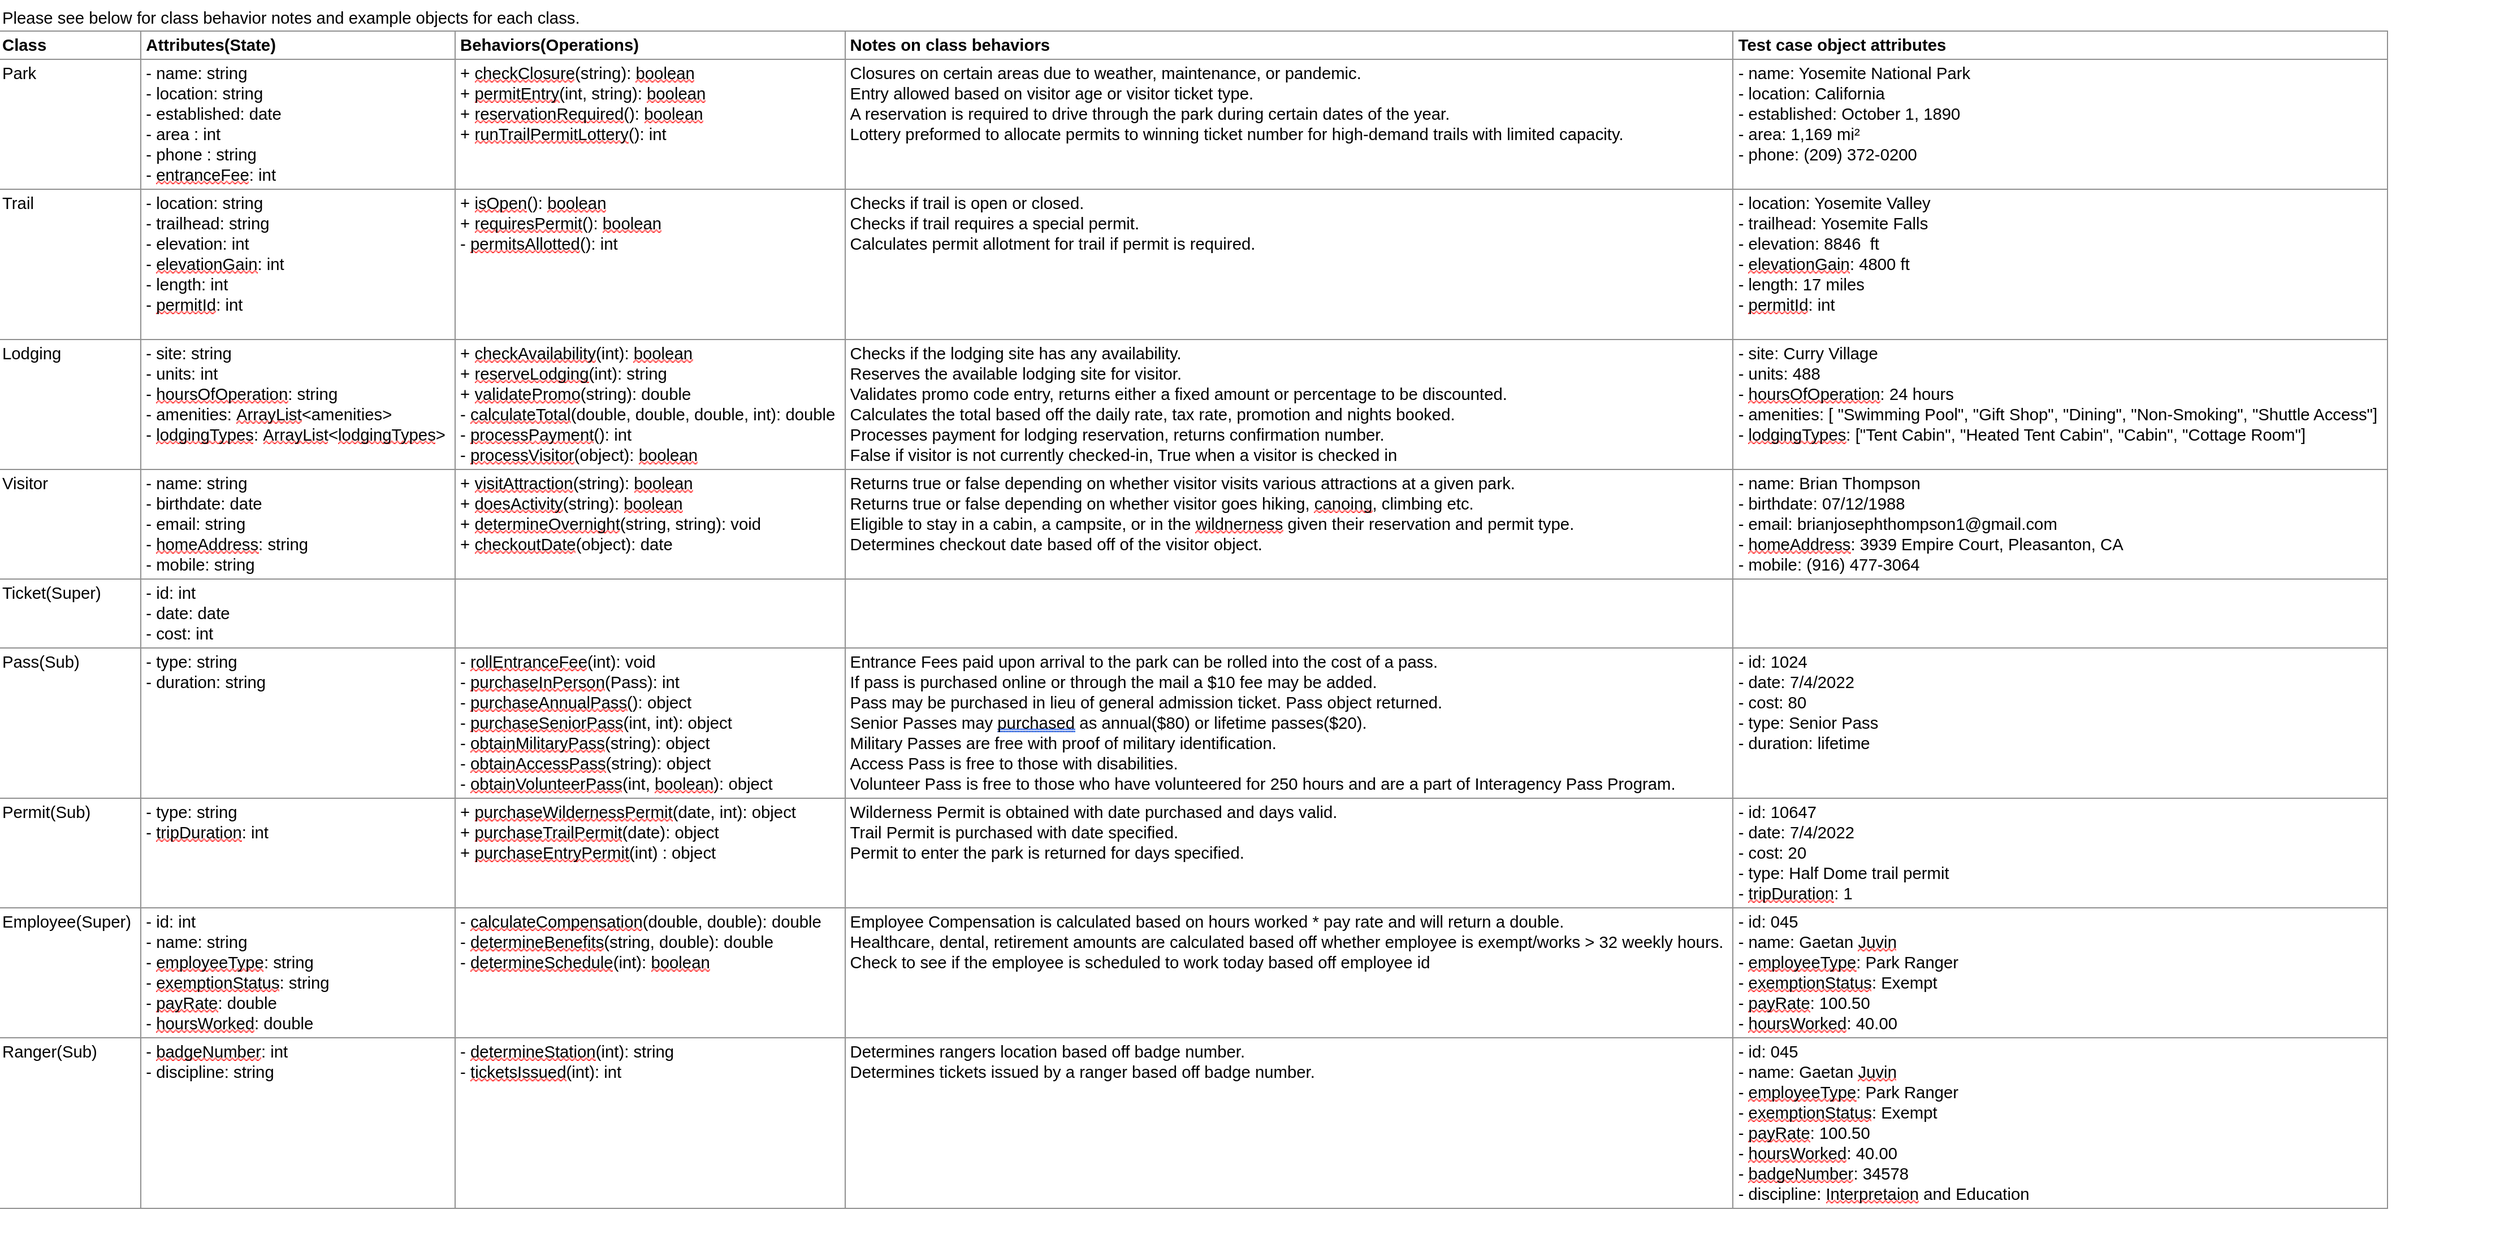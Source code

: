 <mxfile version="17.1.1" type="github">
  <diagram id="xo2fX1VFMxJcQtLQx8Rf" name="Page-1">
    <mxGraphModel dx="3743" dy="1451" grid="0" gridSize="10" guides="1" tooltips="1" connect="1" arrows="1" fold="1" page="1" pageScale="1" pageWidth="1169" pageHeight="827" math="0" shadow="0">
      <root>
        <mxCell id="0" />
        <mxCell id="1" parent="0" />
        <mxCell id="94RYFFj-FdbxwaW4Pz64-2" value="&lt;div class=&quot;OutlineElement Ltr  BCX0 SCXO180053265&quot; style=&quot;margin: 0px ; padding: 0px ; overflow: visible ; cursor: text ; clear: both ; position: relative ; direction: ltr ; color: rgb(0 , 0 , 0) ; font-family: &amp;#34;segoe ui&amp;#34; , &amp;#34;segoe ui web&amp;#34; , &amp;#34;arial&amp;#34; , &amp;#34;verdana&amp;#34; , sans-serif ; font-size: 12px ; font-style: normal ; font-weight: 400 ; letter-spacing: normal ; text-indent: 0px ; text-transform: none ; word-spacing: 0px ; background-color: rgb(255 , 255 , 255)&quot;&gt;&lt;p class=&quot;Paragraph SCXO180053265 BCX0&quot; lang=&quot;EN-US&quot; style=&quot;margin: 0px ; padding: 0px ; overflow-wrap: break-word ; font-weight: normal ; font-style: normal ; vertical-align: baseline ; background-color: transparent ; text-align: left&quot;&gt;&lt;span class=&quot;TextRun SCXO180053265 BCX0&quot; lang=&quot;EN-US&quot; style=&quot;margin: 0px ; padding: 0px ; font-size: 11pt ; font-family: &amp;#34;calibri&amp;#34; , &amp;#34;calibri_msfontservice&amp;#34; , sans-serif ; line-height: 18px&quot;&gt;&lt;span class=&quot;NormalTextRun SCXO180053265 BCX0&quot; style=&quot;margin: 0px ; padding: 0px ; background-color: inherit&quot;&gt;Please see below for class behavior notes and example objects for each class.&lt;/span&gt;&lt;/span&gt;&lt;span class=&quot;EOP SCXO180053265 BCX0&quot; style=&quot;margin: 0px ; padding: 0px ; font-size: 11pt ; line-height: 18px ; font-family: &amp;#34;calibri&amp;#34; , &amp;#34;calibri_msfontservice&amp;#34; , sans-serif&quot;&gt;&amp;nbsp;&lt;/span&gt;&lt;/p&gt;&lt;/div&gt;&lt;div class=&quot;OutlineElement Ltr  BCX0 SCXO180053265&quot; style=&quot;margin: 0px ; padding: 0px ; overflow: visible ; cursor: text ; clear: both ; position: relative ; direction: ltr ; color: rgb(0 , 0 , 0) ; font-family: &amp;#34;segoe ui&amp;#34; , &amp;#34;segoe ui web&amp;#34; , &amp;#34;arial&amp;#34; , &amp;#34;verdana&amp;#34; , sans-serif ; font-size: 12px ; font-style: normal ; font-weight: 400 ; letter-spacing: normal ; text-indent: 0px ; text-transform: none ; word-spacing: 0px ; background-color: rgb(255 , 255 , 255)&quot;&gt;&lt;div class=&quot;TableContainer SCXO180053265 BCX0&quot; style=&quot;margin: 2px 0px 2px -5px ; padding: 0px ; overflow: visible ; position: relative&quot;&gt;&lt;div id=&quot;{f93d0d0e-b60b-464a-96f7-785c58c6f552}{218}&quot; class=&quot;WACAltTextDescribedBy SCXO180053265 BCX0&quot; style=&quot;margin: 0px ; padding: 0px ; position: absolute ; visibility: hidden ; z-index: -100&quot;&gt;&lt;/div&gt;&lt;table class=&quot;Table Border SCXO180053265 BCX0&quot; border=&quot;1&quot; style=&quot;margin: 0px ; padding: 0px ; overflow: visible ; border-collapse: collapse ; empty-cells: show ; position: relative ; min-width: 0px&quot;&gt;&lt;tbody class=&quot;SCXO180053265 BCX0&quot; style=&quot;margin: 0px ; padding: 0px&quot;&gt;&lt;tr class=&quot;TableRow SCXO180053265 BCX0&quot; style=&quot;margin: 0px ; padding: 0px ; overflow: visible ; height: auto&quot;&gt;&lt;td class=&quot;SCXO180053265 BCX0&quot; style=&quot;margin: 0px ; padding: 3px 0px ; vertical-align: top ; overflow: visible ; word-break: break-word ; border: 1px solid rgb(144 , 144 , 144) ; background-color: transparent&quot;&gt;&lt;div class=&quot;TableCellContent SCXO180053265 BCX0&quot; style=&quot;margin: 0px ; padding: 0px 4px&quot;&gt;&lt;div class=&quot;OutlineElement Ltr  BCX0 SCXO180053265&quot; style=&quot;margin: 0px ; padding: 0px ; overflow: visible ; cursor: text ; clear: both ; position: relative ; direction: ltr&quot;&gt;&lt;p class=&quot;Paragraph SCXO180053265 BCX0&quot; lang=&quot;EN-US&quot; style=&quot;margin: 0px ; padding: 0px ; overflow-wrap: break-word ; font-weight: normal ; font-style: normal ; vertical-align: baseline ; background-color: transparent ; text-align: left&quot;&gt;&lt;span class=&quot;TextRun SCXO180053265 BCX0&quot; lang=&quot;EN-US&quot; style=&quot;margin: 0px ; padding: 0px ; font-weight: bold ; font-size: 11pt ; font-family: &amp;#34;calibri&amp;#34; , &amp;#34;calibri_msfontservice&amp;#34; , sans-serif ; line-height: 18px&quot;&gt;&lt;span class=&quot;NormalTextRun SCXO180053265 BCX0&quot; style=&quot;margin: 0px ; padding: 0px ; background-color: inherit&quot;&gt;Class&lt;/span&gt;&lt;/span&gt;&lt;span class=&quot;EOP SCXO180053265 BCX0&quot; style=&quot;margin: 0px ; padding: 0px ; font-size: 11pt ; line-height: 18px ; font-family: &amp;#34;calibri&amp;#34; , &amp;#34;calibri_msfontservice&amp;#34; , sans-serif&quot;&gt;&amp;nbsp;&lt;/span&gt;&lt;/p&gt;&lt;/div&gt;&lt;/div&gt;&lt;/td&gt;&lt;td class=&quot;SCXO180053265 BCX0&quot; style=&quot;margin: 0px ; padding: 3px 0px ; vertical-align: top ; overflow: visible ; word-break: break-word ; border: 1px solid rgb(144 , 144 , 144) ; background-color: transparent&quot;&gt;&lt;div class=&quot;TableCellContent SCXO180053265 BCX0&quot; style=&quot;margin: 0px ; padding: 0px 4px&quot;&gt;&lt;div class=&quot;OutlineElement Ltr  BCX0 SCXO180053265&quot; style=&quot;margin: 0px ; padding: 0px ; overflow: visible ; cursor: text ; clear: both ; position: relative ; direction: ltr&quot;&gt;&lt;p class=&quot;Paragraph SCXO180053265 BCX0&quot; lang=&quot;EN-US&quot; style=&quot;margin: 0px ; padding: 0px ; overflow-wrap: break-word ; font-weight: normal ; font-style: normal ; vertical-align: baseline ; background-color: transparent ; text-align: left&quot;&gt;&lt;span class=&quot;TextRun SCXO180053265 BCX0&quot; lang=&quot;EN-US&quot; style=&quot;margin: 0px ; padding: 0px ; font-weight: bold ; font-size: 11pt ; font-family: &amp;#34;calibri&amp;#34; , &amp;#34;calibri_msfontservice&amp;#34; , sans-serif ; line-height: 18px&quot;&gt;&lt;span class=&quot;NormalTextRun SCXO180053265 BCX0&quot; style=&quot;margin: 0px ; padding: 0px ; background-color: inherit&quot;&gt;Attributes(State)&lt;/span&gt;&lt;/span&gt;&lt;span class=&quot;EOP SCXO180053265 BCX0&quot; style=&quot;margin: 0px ; padding: 0px ; font-size: 11pt ; line-height: 18px ; font-family: &amp;#34;calibri&amp;#34; , &amp;#34;calibri_msfontservice&amp;#34; , sans-serif&quot;&gt;&amp;nbsp;&lt;/span&gt;&lt;/p&gt;&lt;/div&gt;&lt;/div&gt;&lt;/td&gt;&lt;td class=&quot;SCXO180053265 BCX0&quot; style=&quot;margin: 0px ; padding: 3px 0px ; vertical-align: top ; overflow: visible ; word-break: break-word ; border: 1px solid rgb(144 , 144 , 144) ; background-color: transparent&quot;&gt;&lt;div class=&quot;TableCellContent SCXO180053265 BCX0&quot; style=&quot;margin: 0px ; padding: 0px 4px&quot;&gt;&lt;div class=&quot;OutlineElement Ltr  BCX0 SCXO180053265&quot; style=&quot;margin: 0px ; padding: 0px ; overflow: visible ; cursor: text ; clear: both ; position: relative ; direction: ltr&quot;&gt;&lt;p class=&quot;Paragraph SCXO180053265 BCX0&quot; lang=&quot;EN-US&quot; style=&quot;margin: 0px ; padding: 0px ; overflow-wrap: break-word ; font-weight: normal ; font-style: normal ; vertical-align: baseline ; background-color: transparent ; text-align: left&quot;&gt;&lt;span class=&quot;TextRun SCXO180053265 BCX0&quot; lang=&quot;EN-US&quot; style=&quot;margin: 0px ; padding: 0px ; font-weight: bold ; font-size: 11pt ; font-family: &amp;#34;calibri&amp;#34; , &amp;#34;calibri_msfontservice&amp;#34; , sans-serif ; line-height: 18px&quot;&gt;&lt;span class=&quot;NormalTextRun SCXO180053265 BCX0&quot; style=&quot;margin: 0px ; padding: 0px ; background-color: inherit&quot;&gt;Behaviors(Operations)&lt;/span&gt;&lt;/span&gt;&lt;span class=&quot;EOP SCXO180053265 BCX0&quot; style=&quot;margin: 0px ; padding: 0px ; font-size: 11pt ; line-height: 18px ; font-family: &amp;#34;calibri&amp;#34; , &amp;#34;calibri_msfontservice&amp;#34; , sans-serif&quot;&gt;&amp;nbsp;&lt;/span&gt;&lt;/p&gt;&lt;/div&gt;&lt;/div&gt;&lt;/td&gt;&lt;td class=&quot;SCXO180053265 BCX0&quot; style=&quot;margin: 0px ; padding: 3px 0px ; vertical-align: top ; overflow: visible ; word-break: break-word ; border: 1px solid rgb(144 , 144 , 144) ; background-color: transparent&quot;&gt;&lt;div class=&quot;TableCellContent SCXO180053265 BCX0&quot; style=&quot;margin: 0px ; padding: 0px 4px&quot;&gt;&lt;div class=&quot;OutlineElement Ltr  BCX0 SCXO180053265&quot; style=&quot;margin: 0px ; padding: 0px ; overflow: visible ; cursor: text ; clear: both ; position: relative ; direction: ltr&quot;&gt;&lt;p class=&quot;Paragraph SCXO180053265 BCX0&quot; lang=&quot;EN-US&quot; style=&quot;margin: 0px ; padding: 0px ; overflow-wrap: break-word ; font-weight: normal ; font-style: normal ; vertical-align: baseline ; background-color: transparent ; text-align: left&quot;&gt;&lt;span class=&quot;TextRun SCXO180053265 BCX0&quot; lang=&quot;EN-US&quot; style=&quot;margin: 0px ; padding: 0px ; font-weight: bold ; font-size: 11pt ; font-family: &amp;#34;calibri&amp;#34; , &amp;#34;calibri_msfontservice&amp;#34; , sans-serif ; line-height: 18px&quot;&gt;&lt;span class=&quot;NormalTextRun SCXO180053265 BCX0&quot; style=&quot;margin: 0px ; padding: 0px ; background-color: inherit&quot;&gt;Notes on class behaviors&lt;/span&gt;&lt;/span&gt;&lt;span class=&quot;EOP SCXO180053265 BCX0&quot; style=&quot;margin: 0px ; padding: 0px ; font-size: 11pt ; line-height: 18px ; font-family: &amp;#34;calibri&amp;#34; , &amp;#34;calibri_msfontservice&amp;#34; , sans-serif&quot;&gt;&amp;nbsp;&lt;/span&gt;&lt;/p&gt;&lt;/div&gt;&lt;/div&gt;&lt;/td&gt;&lt;td class=&quot;SCXO180053265 BCX0&quot; style=&quot;margin: 0px ; padding: 3px 0px ; vertical-align: top ; overflow: visible ; word-break: break-word ; border: 1px solid rgb(144 , 144 , 144) ; background-color: transparent&quot;&gt;&lt;div class=&quot;TableCellContent SCXO180053265 BCX0&quot; style=&quot;margin: 0px ; padding: 0px 4px&quot;&gt;&lt;div class=&quot;OutlineElement Ltr  BCX0 SCXO180053265&quot; style=&quot;margin: 0px ; padding: 0px ; overflow: visible ; cursor: text ; clear: both ; position: relative ; direction: ltr&quot;&gt;&lt;p class=&quot;Paragraph SCXO180053265 BCX0&quot; lang=&quot;EN-US&quot; style=&quot;margin: 0px ; padding: 0px ; overflow-wrap: break-word ; font-weight: normal ; font-style: normal ; vertical-align: baseline ; background-color: transparent ; text-align: left&quot;&gt;&lt;span class=&quot;TextRun SCXO180053265 BCX0&quot; lang=&quot;EN-US&quot; style=&quot;margin: 0px ; padding: 0px ; font-weight: bold ; font-size: 11pt ; font-family: &amp;#34;calibri&amp;#34; , &amp;#34;calibri_msfontservice&amp;#34; , sans-serif ; line-height: 18px&quot;&gt;&lt;span class=&quot;NormalTextRun SCXO180053265 BCX0&quot; style=&quot;margin: 0px ; padding: 0px ; background-color: inherit&quot;&gt;Test case object attributes&lt;/span&gt;&lt;/span&gt;&lt;span class=&quot;EOP SCXO180053265 BCX0&quot; style=&quot;margin: 0px ; padding: 0px ; font-size: 11pt ; line-height: 18px ; font-family: &amp;#34;calibri&amp;#34; , &amp;#34;calibri_msfontservice&amp;#34; , sans-serif&quot;&gt;&amp;nbsp;&lt;/span&gt;&lt;/p&gt;&lt;/div&gt;&lt;/div&gt;&lt;/td&gt;&lt;/tr&gt;&lt;tr class=&quot;TableRow SCXO180053265 BCX0&quot; style=&quot;margin: 0px ; padding: 0px ; overflow: visible ; height: auto&quot;&gt;&lt;td class=&quot;SCXO180053265 BCX0&quot; style=&quot;margin: 0px ; padding: 3px 0px ; vertical-align: top ; overflow: visible ; word-break: break-word ; border: 1px solid rgb(144 , 144 , 144) ; background-color: transparent&quot;&gt;&lt;div class=&quot;TableCellContent SCXO180053265 BCX0&quot; style=&quot;margin: 0px ; padding: 0px 4px&quot;&gt;&lt;div class=&quot;OutlineElement Ltr  BCX0 SCXO180053265&quot; style=&quot;margin: 0px ; padding: 0px ; overflow: visible ; cursor: text ; clear: both ; position: relative ; direction: ltr&quot;&gt;&lt;p class=&quot;Paragraph SCXO180053265 BCX0&quot; lang=&quot;EN-US&quot; style=&quot;margin: 0px ; padding: 0px ; overflow-wrap: break-word ; font-weight: normal ; font-style: normal ; vertical-align: baseline ; background-color: transparent ; text-align: left&quot;&gt;&lt;span class=&quot;TextRun SCXO180053265 BCX0&quot; lang=&quot;EN-US&quot; style=&quot;margin: 0px ; padding: 0px ; font-weight: normal ; font-size: 11pt ; font-family: &amp;#34;calibri&amp;#34; , &amp;#34;calibri_msfontservice&amp;#34; , sans-serif ; line-height: 18px&quot;&gt;&lt;span class=&quot;NormalTextRun SCXO180053265 BCX0&quot; style=&quot;margin: 0px ; padding: 0px ; background-color: inherit&quot;&gt;Park&lt;/span&gt;&lt;/span&gt;&lt;span class=&quot;EOP SCXO180053265 BCX0&quot; style=&quot;margin: 0px ; padding: 0px ; font-size: 11pt ; line-height: 18px ; font-family: &amp;#34;calibri&amp;#34; , &amp;#34;calibri_msfontservice&amp;#34; , sans-serif&quot;&gt;&amp;nbsp;&lt;/span&gt;&lt;/p&gt;&lt;/div&gt;&lt;/div&gt;&lt;/td&gt;&lt;td class=&quot;SCXO180053265 BCX0&quot; style=&quot;margin: 0px ; padding: 3px 0px ; vertical-align: top ; overflow: visible ; word-break: break-word ; border: 1px solid rgb(144 , 144 , 144) ; background-color: transparent&quot;&gt;&lt;div class=&quot;TableCellContent SCXO180053265 BCX0&quot; style=&quot;margin: 0px ; padding: 0px 4px&quot;&gt;&lt;div class=&quot;OutlineElement Ltr  BCX0 SCXO180053265&quot; style=&quot;margin: 0px ; padding: 0px ; overflow: visible ; cursor: text ; clear: both ; position: relative ; direction: ltr&quot;&gt;&lt;p class=&quot;Paragraph SCXO180053265 BCX0&quot; lang=&quot;EN-US&quot; style=&quot;margin: 0px ; padding: 0px ; overflow-wrap: break-word ; font-weight: normal ; font-style: normal ; vertical-align: baseline ; background-color: transparent ; text-align: left&quot;&gt;&lt;span class=&quot;TextRun SCXO180053265 BCX0&quot; lang=&quot;EN-US&quot; style=&quot;margin: 0px ; padding: 0px ; font-weight: normal ; font-size: 11pt ; font-family: &amp;#34;calibri&amp;#34; , &amp;#34;calibri_msfontservice&amp;#34; , sans-serif ; line-height: 18px&quot;&gt;&lt;span class=&quot;NormalTextRun SCXO180053265 BCX0&quot; style=&quot;margin: 0px ; padding: 0px ; background-color: inherit&quot;&gt;- name: string&lt;/span&gt;&lt;/span&gt;&lt;span class=&quot;EOP SCXO180053265 BCX0&quot; style=&quot;margin: 0px ; padding: 0px ; font-size: 11pt ; line-height: 18px ; font-family: &amp;#34;calibri&amp;#34; , &amp;#34;calibri_msfontservice&amp;#34; , sans-serif&quot;&gt;&amp;nbsp;&lt;/span&gt;&lt;/p&gt;&lt;/div&gt;&lt;div class=&quot;OutlineElement Ltr  BCX0 SCXO180053265&quot; style=&quot;margin: 0px ; padding: 0px ; overflow: visible ; cursor: text ; clear: both ; position: relative ; direction: ltr&quot;&gt;&lt;p class=&quot;Paragraph SCXO180053265 BCX0&quot; lang=&quot;EN-US&quot; style=&quot;margin: 0px ; padding: 0px ; overflow-wrap: break-word ; font-weight: normal ; font-style: normal ; vertical-align: baseline ; background-color: transparent ; text-align: left&quot;&gt;&lt;span class=&quot;TextRun SCXO180053265 BCX0&quot; lang=&quot;EN-US&quot; style=&quot;margin: 0px ; padding: 0px ; font-weight: normal ; font-size: 11pt ; font-family: &amp;#34;calibri&amp;#34; , &amp;#34;calibri_msfontservice&amp;#34; , sans-serif ; line-height: 18px&quot;&gt;&lt;span class=&quot;NormalTextRun SCXO180053265 BCX0&quot; style=&quot;margin: 0px ; padding: 0px ; background-color: inherit&quot;&gt;- location: string&amp;nbsp;&lt;/span&gt;&lt;/span&gt;&lt;span class=&quot;EOP SCXO180053265 BCX0&quot; style=&quot;margin: 0px ; padding: 0px ; font-size: 11pt ; line-height: 18px ; font-family: &amp;#34;calibri&amp;#34; , &amp;#34;calibri_msfontservice&amp;#34; , sans-serif&quot;&gt;&amp;nbsp;&lt;/span&gt;&lt;/p&gt;&lt;/div&gt;&lt;div class=&quot;OutlineElement Ltr  BCX0 SCXO180053265&quot; style=&quot;margin: 0px ; padding: 0px ; overflow: visible ; cursor: text ; clear: both ; position: relative ; direction: ltr&quot;&gt;&lt;p class=&quot;Paragraph SCXO180053265 BCX0&quot; lang=&quot;EN-US&quot; style=&quot;margin: 0px ; padding: 0px ; overflow-wrap: break-word ; font-weight: normal ; font-style: normal ; vertical-align: baseline ; background-color: transparent ; text-align: left&quot;&gt;&lt;span class=&quot;TextRun SCXO180053265 BCX0&quot; lang=&quot;EN-US&quot; style=&quot;margin: 0px ; padding: 0px ; font-weight: normal ; font-size: 11pt ; font-family: &amp;#34;calibri&amp;#34; , &amp;#34;calibri_msfontservice&amp;#34; , sans-serif ; line-height: 18px&quot;&gt;&lt;span class=&quot;NormalTextRun SCXO180053265 BCX0&quot; style=&quot;margin: 0px ; padding: 0px ; background-color: inherit&quot;&gt;- established: date&lt;/span&gt;&lt;/span&gt;&lt;span class=&quot;EOP SCXO180053265 BCX0&quot; style=&quot;margin: 0px ; padding: 0px ; font-size: 11pt ; line-height: 18px ; font-family: &amp;#34;calibri&amp;#34; , &amp;#34;calibri_msfontservice&amp;#34; , sans-serif&quot;&gt;&amp;nbsp;&lt;/span&gt;&lt;/p&gt;&lt;/div&gt;&lt;div class=&quot;OutlineElement Ltr  BCX0 SCXO180053265&quot; style=&quot;margin: 0px ; padding: 0px ; overflow: visible ; cursor: text ; clear: both ; position: relative ; direction: ltr&quot;&gt;&lt;p class=&quot;Paragraph SCXO180053265 BCX0&quot; lang=&quot;EN-US&quot; style=&quot;margin: 0px ; padding: 0px ; overflow-wrap: break-word ; font-weight: normal ; font-style: normal ; vertical-align: baseline ; background-color: transparent ; text-align: left&quot;&gt;&lt;span class=&quot;TextRun SCXO180053265 BCX0&quot; lang=&quot;EN-US&quot; style=&quot;margin: 0px ; padding: 0px ; font-weight: normal ; font-size: 11pt ; font-family: &amp;#34;calibri&amp;#34; , &amp;#34;calibri_msfontservice&amp;#34; , sans-serif ; line-height: 18px&quot;&gt;&lt;span class=&quot;NormalTextRun SCXO180053265 BCX0&quot; style=&quot;margin: 0px ; padding: 0px ; background-color: inherit&quot;&gt;- area : int&lt;/span&gt;&lt;/span&gt;&lt;span class=&quot;EOP SCXO180053265 BCX0&quot; style=&quot;margin: 0px ; padding: 0px ; font-size: 11pt ; line-height: 18px ; font-family: &amp;#34;calibri&amp;#34; , &amp;#34;calibri_msfontservice&amp;#34; , sans-serif&quot;&gt;&amp;nbsp;&lt;/span&gt;&lt;/p&gt;&lt;/div&gt;&lt;div class=&quot;OutlineElement Ltr  BCX0 SCXO180053265&quot; style=&quot;margin: 0px ; padding: 0px ; overflow: visible ; cursor: text ; clear: both ; position: relative ; direction: ltr&quot;&gt;&lt;p class=&quot;Paragraph SCXO180053265 BCX0&quot; lang=&quot;EN-US&quot; style=&quot;margin: 0px ; padding: 0px ; overflow-wrap: break-word ; font-weight: normal ; font-style: normal ; vertical-align: baseline ; background-color: transparent ; text-align: left&quot;&gt;&lt;span class=&quot;TextRun SCXO180053265 BCX0&quot; lang=&quot;EN-US&quot; style=&quot;margin: 0px ; padding: 0px ; font-weight: normal ; font-size: 11pt ; font-family: &amp;#34;calibri&amp;#34; , &amp;#34;calibri_msfontservice&amp;#34; , sans-serif ; line-height: 18px&quot;&gt;&lt;span class=&quot;NormalTextRun SCXO180053265 BCX0&quot; style=&quot;margin: 0px ; padding: 0px ; background-color: inherit&quot;&gt;- phone : string&lt;/span&gt;&lt;/span&gt;&lt;span class=&quot;EOP SCXO180053265 BCX0&quot; style=&quot;margin: 0px ; padding: 0px ; font-size: 11pt ; line-height: 18px ; font-family: &amp;#34;calibri&amp;#34; , &amp;#34;calibri_msfontservice&amp;#34; , sans-serif&quot;&gt;&amp;nbsp;&lt;/span&gt;&lt;/p&gt;&lt;/div&gt;&lt;div class=&quot;OutlineElement Ltr  BCX0 SCXO180053265&quot; style=&quot;margin: 0px ; padding: 0px ; overflow: visible ; cursor: text ; clear: both ; position: relative ; direction: ltr&quot;&gt;&lt;p class=&quot;Paragraph SCXO180053265 BCX0&quot; lang=&quot;EN-US&quot; style=&quot;margin: 0px ; padding: 0px ; overflow-wrap: break-word ; font-weight: normal ; font-style: normal ; vertical-align: baseline ; background-color: transparent ; text-align: left&quot;&gt;&lt;span class=&quot;TextRun SCXO180053265 BCX0&quot; lang=&quot;EN-US&quot; style=&quot;margin: 0px ; padding: 0px ; font-weight: normal ; font-size: 11pt ; font-family: &amp;#34;calibri&amp;#34; , &amp;#34;calibri_msfontservice&amp;#34; , sans-serif ; line-height: 18px&quot;&gt;&lt;span class=&quot;NormalTextRun SCXO180053265 BCX0&quot; style=&quot;margin: 0px ; padding: 0px ; background-color: inherit&quot;&gt;-&lt;span&gt;&amp;nbsp;&lt;/span&gt;&lt;/span&gt;&lt;span class=&quot;SpellingError SCXO180053265 BCX0&quot; style=&quot;margin: 0px ; padding: 0px ; background-repeat: repeat-x ; background-position: left bottom ; background-image: url(&amp;#34;data:image/gif;base64,R0lGODlhBQAEAJECAP////8AAAAAAAAAACH5BAEAAAIALAAAAAAFAAQAAAIIlGAXCCHrTCgAOw==&amp;#34;) ; border-bottom: 1px solid transparent ; background-color: inherit&quot;&gt;entranceFee&lt;/span&gt;&lt;span class=&quot;NormalTextRun SCXO180053265 BCX0&quot; style=&quot;margin: 0px ; padding: 0px ; background-color: inherit&quot;&gt;: int&lt;/span&gt;&lt;/span&gt;&lt;span class=&quot;EOP SCXO180053265 BCX0&quot; style=&quot;margin: 0px ; padding: 0px ; font-size: 11pt ; line-height: 18px ; font-family: &amp;#34;calibri&amp;#34; , &amp;#34;calibri_msfontservice&amp;#34; , sans-serif&quot;&gt;&amp;nbsp;&lt;/span&gt;&lt;/p&gt;&lt;/div&gt;&lt;/div&gt;&lt;/td&gt;&lt;td class=&quot;SCXO180053265 BCX0&quot; style=&quot;margin: 0px ; padding: 3px 0px ; vertical-align: top ; overflow: visible ; word-break: break-word ; border: 1px solid rgb(144 , 144 , 144) ; background-color: transparent&quot;&gt;&lt;div class=&quot;TableCellContent SCXO180053265 BCX0&quot; style=&quot;margin: 0px ; padding: 0px 4px&quot;&gt;&lt;div class=&quot;OutlineElement Ltr  BCX0 SCXO180053265&quot; style=&quot;margin: 0px ; padding: 0px ; overflow: visible ; cursor: text ; clear: both ; position: relative ; direction: ltr&quot;&gt;&lt;p class=&quot;Paragraph SCXO180053265 BCX0&quot; lang=&quot;EN-US&quot; style=&quot;margin: 0px ; padding: 0px ; overflow-wrap: break-word ; font-weight: normal ; font-style: normal ; vertical-align: baseline ; background-color: transparent ; text-align: left&quot;&gt;&lt;span class=&quot;TextRun SCXO180053265 BCX0&quot; lang=&quot;EN-US&quot; style=&quot;margin: 0px ; padding: 0px ; font-weight: normal ; font-size: 11pt ; font-family: &amp;#34;calibri&amp;#34; , &amp;#34;calibri_msfontservice&amp;#34; , sans-serif ; line-height: 18px&quot;&gt;&lt;span class=&quot;NormalTextRun SCXO180053265 BCX0&quot; style=&quot;margin: 0px ; padding: 0px ; background-color: inherit&quot;&gt;+&lt;span&gt;&amp;nbsp;&lt;/span&gt;&lt;/span&gt;&lt;/span&gt;&lt;span class=&quot;TextRun SCXO180053265 BCX0&quot; lang=&quot;EN-US&quot; style=&quot;margin: 0px ; padding: 0px ; font-weight: normal ; font-size: 11pt ; font-family: &amp;#34;calibri&amp;#34; , &amp;#34;calibri_msfontservice&amp;#34; , sans-serif ; line-height: 18px&quot;&gt;&lt;span class=&quot;SpellingError SCXO180053265 BCX0&quot; style=&quot;margin: 0px ; padding: 0px ; background-repeat: repeat-x ; background-position: left bottom ; background-image: url(&amp;#34;data:image/gif;base64,R0lGODlhBQAEAJECAP////8AAAAAAAAAACH5BAEAAAIALAAAAAAFAAQAAAIIlGAXCCHrTCgAOw==&amp;#34;) ; border-bottom: 1px solid transparent ; background-color: inherit&quot;&gt;checkClosure&lt;/span&gt;&lt;/span&gt;&lt;span class=&quot;TextRun SCXO180053265 BCX0&quot; lang=&quot;EN-US&quot; style=&quot;margin: 0px ; padding: 0px ; font-weight: normal ; font-size: 11pt ; font-family: &amp;#34;calibri&amp;#34; , &amp;#34;calibri_msfontservice&amp;#34; , sans-serif ; line-height: 18px&quot;&gt;&lt;span class=&quot;NormalTextRun SCXO180053265 BCX0&quot; style=&quot;margin: 0px ; padding: 0px ; background-color: inherit&quot;&gt;(string):&lt;span&gt;&amp;nbsp;&lt;/span&gt;&lt;/span&gt;&lt;span class=&quot;SpellingError SCXO180053265 BCX0&quot; style=&quot;margin: 0px ; padding: 0px ; background-repeat: repeat-x ; background-position: left bottom ; background-image: url(&amp;#34;data:image/gif;base64,R0lGODlhBQAEAJECAP////8AAAAAAAAAACH5BAEAAAIALAAAAAAFAAQAAAIIlGAXCCHrTCgAOw==&amp;#34;) ; border-bottom: 1px solid transparent ; background-color: inherit&quot;&gt;boolean&lt;/span&gt;&lt;/span&gt;&lt;span class=&quot;EOP SCXO180053265 BCX0&quot; style=&quot;margin: 0px ; padding: 0px ; font-size: 11pt ; line-height: 18px ; font-family: &amp;#34;calibri&amp;#34; , &amp;#34;calibri_msfontservice&amp;#34; , sans-serif&quot;&gt;&amp;nbsp;&lt;/span&gt;&lt;/p&gt;&lt;/div&gt;&lt;div class=&quot;OutlineElement Ltr  BCX0 SCXO180053265&quot; style=&quot;margin: 0px ; padding: 0px ; overflow: visible ; cursor: text ; clear: both ; position: relative ; direction: ltr&quot;&gt;&lt;p class=&quot;Paragraph SCXO180053265 BCX0&quot; lang=&quot;EN-US&quot; style=&quot;margin: 0px ; padding: 0px ; overflow-wrap: break-word ; font-weight: normal ; font-style: normal ; vertical-align: baseline ; background-color: transparent ; text-align: left&quot;&gt;&lt;span class=&quot;TextRun SCXO180053265 BCX0&quot; lang=&quot;EN-US&quot; style=&quot;margin: 0px ; padding: 0px ; font-weight: normal ; font-size: 11pt ; font-family: &amp;#34;calibri&amp;#34; , &amp;#34;calibri_msfontservice&amp;#34; , sans-serif ; line-height: 18px&quot;&gt;&lt;span class=&quot;NormalTextRun SCXO180053265 BCX0&quot; style=&quot;margin: 0px ; padding: 0px ; background-color: inherit&quot;&gt;+&lt;span&gt;&amp;nbsp;&lt;/span&gt;&lt;/span&gt;&lt;span class=&quot;SpellingError SCXO180053265 BCX0&quot; style=&quot;margin: 0px ; padding: 0px ; background-repeat: repeat-x ; background-position: left bottom ; background-image: url(&amp;#34;data:image/gif;base64,R0lGODlhBQAEAJECAP////8AAAAAAAAAACH5BAEAAAIALAAAAAAFAAQAAAIIlGAXCCHrTCgAOw==&amp;#34;) ; border-bottom: 1px solid transparent ; background-color: inherit&quot;&gt;permitEntry&lt;/span&gt;&lt;span class=&quot;NormalTextRun SCXO180053265 BCX0&quot; style=&quot;margin: 0px ; padding: 0px ; background-color: inherit&quot;&gt;(int, string):&lt;span&gt;&amp;nbsp;&lt;/span&gt;&lt;/span&gt;&lt;span class=&quot;SpellingError SCXO180053265 BCX0&quot; style=&quot;margin: 0px ; padding: 0px ; background-repeat: repeat-x ; background-position: left bottom ; background-image: url(&amp;#34;data:image/gif;base64,R0lGODlhBQAEAJECAP////8AAAAAAAAAACH5BAEAAAIALAAAAAAFAAQAAAIIlGAXCCHrTCgAOw==&amp;#34;) ; border-bottom: 1px solid transparent ; background-color: inherit&quot;&gt;boolean&lt;/span&gt;&lt;/span&gt;&lt;span class=&quot;EOP SCXO180053265 BCX0&quot; style=&quot;margin: 0px ; padding: 0px ; font-size: 11pt ; line-height: 18px ; font-family: &amp;#34;calibri&amp;#34; , &amp;#34;calibri_msfontservice&amp;#34; , sans-serif&quot;&gt;&amp;nbsp;&lt;/span&gt;&lt;/p&gt;&lt;/div&gt;&lt;div class=&quot;OutlineElement Ltr  BCX0 SCXO180053265&quot; style=&quot;margin: 0px ; padding: 0px ; overflow: visible ; cursor: text ; clear: both ; position: relative ; direction: ltr&quot;&gt;&lt;p class=&quot;Paragraph SCXO180053265 BCX0&quot; lang=&quot;EN-US&quot; style=&quot;margin: 0px ; padding: 0px ; overflow-wrap: break-word ; font-weight: normal ; font-style: normal ; vertical-align: baseline ; background-color: transparent ; text-align: left&quot;&gt;&lt;span class=&quot;TextRun SCXO180053265 BCX0&quot; lang=&quot;EN-US&quot; style=&quot;margin: 0px ; padding: 0px ; font-weight: normal ; font-size: 11pt ; font-family: &amp;#34;calibri&amp;#34; , &amp;#34;calibri_msfontservice&amp;#34; , sans-serif ; line-height: 18px&quot;&gt;&lt;span class=&quot;NormalTextRun SCXO180053265 BCX0&quot; style=&quot;margin: 0px ; padding: 0px ; background-color: inherit&quot;&gt;+&lt;span&gt;&amp;nbsp;&lt;/span&gt;&lt;/span&gt;&lt;span class=&quot;SpellingError SCXO180053265 BCX0&quot; style=&quot;margin: 0px ; padding: 0px ; background-repeat: repeat-x ; background-position: left bottom ; background-image: url(&amp;#34;data:image/gif;base64,R0lGODlhBQAEAJECAP////8AAAAAAAAAACH5BAEAAAIALAAAAAAFAAQAAAIIlGAXCCHrTCgAOw==&amp;#34;) ; border-bottom: 1px solid transparent ; background-color: inherit&quot;&gt;reservationRequired&lt;/span&gt;&lt;span class=&quot;NormalTextRun SCXO180053265 BCX0&quot; style=&quot;margin: 0px ; padding: 0px ; background-color: inherit&quot;&gt;():&lt;span&gt;&amp;nbsp;&lt;/span&gt;&lt;/span&gt;&lt;span class=&quot;SpellingError SCXO180053265 BCX0&quot; style=&quot;margin: 0px ; padding: 0px ; background-repeat: repeat-x ; background-position: left bottom ; background-image: url(&amp;#34;data:image/gif;base64,R0lGODlhBQAEAJECAP////8AAAAAAAAAACH5BAEAAAIALAAAAAAFAAQAAAIIlGAXCCHrTCgAOw==&amp;#34;) ; border-bottom: 1px solid transparent ; background-color: inherit&quot;&gt;boolean&lt;/span&gt;&lt;/span&gt;&lt;span class=&quot;EOP SCXO180053265 BCX0&quot; style=&quot;margin: 0px ; padding: 0px ; font-size: 11pt ; line-height: 18px ; font-family: &amp;#34;calibri&amp;#34; , &amp;#34;calibri_msfontservice&amp;#34; , sans-serif&quot;&gt;&amp;nbsp;&lt;/span&gt;&lt;/p&gt;&lt;/div&gt;&lt;div class=&quot;OutlineElement Ltr  BCX0 SCXO180053265&quot; style=&quot;margin: 0px ; padding: 0px ; overflow: visible ; cursor: text ; clear: both ; position: relative ; direction: ltr&quot;&gt;&lt;p class=&quot;Paragraph SCXO180053265 BCX0&quot; lang=&quot;EN-US&quot; style=&quot;margin: 0px ; padding: 0px ; overflow-wrap: break-word ; font-weight: normal ; font-style: normal ; vertical-align: baseline ; background-color: transparent ; text-align: left&quot;&gt;&lt;span class=&quot;TextRun SCXO180053265 BCX0&quot; lang=&quot;EN-US&quot; style=&quot;margin: 0px ; padding: 0px ; font-weight: normal ; font-size: 11pt ; font-family: &amp;#34;calibri&amp;#34; , &amp;#34;calibri_msfontservice&amp;#34; , sans-serif ; line-height: 18px&quot;&gt;&lt;span class=&quot;NormalTextRun SCXO180053265 BCX0&quot; style=&quot;margin: 0px ; padding: 0px ; background-color: inherit&quot;&gt;+&lt;span&gt;&amp;nbsp;&lt;/span&gt;&lt;/span&gt;&lt;span class=&quot;SpellingError SCXO180053265 BCX0&quot; style=&quot;margin: 0px ; padding: 0px ; background-repeat: repeat-x ; background-position: left bottom ; background-image: url(&amp;#34;data:image/gif;base64,R0lGODlhBQAEAJECAP////8AAAAAAAAAACH5BAEAAAIALAAAAAAFAAQAAAIIlGAXCCHrTCgAOw==&amp;#34;) ; border-bottom: 1px solid transparent ; background-color: inherit&quot;&gt;runTrailPermitLottery&lt;/span&gt;&lt;span class=&quot;NormalTextRun SCXO180053265 BCX0&quot; style=&quot;margin: 0px ; padding: 0px ; background-color: inherit&quot;&gt;(): int&lt;/span&gt;&lt;/span&gt;&lt;span class=&quot;EOP SCXO180053265 BCX0&quot; style=&quot;margin: 0px ; padding: 0px ; font-size: 11pt ; line-height: 18px ; font-family: &amp;#34;calibri&amp;#34; , &amp;#34;calibri_msfontservice&amp;#34; , sans-serif&quot;&gt;&amp;nbsp;&lt;/span&gt;&lt;/p&gt;&lt;/div&gt;&lt;/div&gt;&lt;/td&gt;&lt;td class=&quot;SCXO180053265 BCX0&quot; style=&quot;margin: 0px ; padding: 3px 0px ; vertical-align: top ; overflow: visible ; word-break: break-word ; border: 1px solid rgb(144 , 144 , 144) ; background-color: transparent&quot;&gt;&lt;div class=&quot;TableCellContent SCXO180053265 BCX0&quot; style=&quot;margin: 0px ; padding: 0px 4px&quot;&gt;&lt;div class=&quot;OutlineElement Ltr  BCX0 SCXO180053265&quot; style=&quot;margin: 0px ; padding: 0px ; overflow: visible ; cursor: text ; clear: both ; position: relative ; direction: ltr&quot;&gt;&lt;p class=&quot;Paragraph SCXO180053265 BCX0&quot; lang=&quot;EN-US&quot; style=&quot;margin: 0px ; padding: 0px ; overflow-wrap: break-word ; font-weight: normal ; font-style: normal ; vertical-align: baseline ; background-color: transparent ; text-align: left&quot;&gt;&lt;span class=&quot;TextRun SCXO180053265 BCX0&quot; lang=&quot;EN-US&quot; style=&quot;margin: 0px ; padding: 0px ; font-weight: normal ; font-size: 11pt ; font-family: &amp;#34;calibri&amp;#34; , &amp;#34;calibri_msfontservice&amp;#34; , sans-serif ; line-height: 18px&quot;&gt;&lt;span class=&quot;NormalTextRun SCXO180053265 BCX0&quot; style=&quot;margin: 0px ; padding: 0px ; background-color: inherit&quot;&gt;Closures on certain areas due to weather, maintenance, or pandemic.&lt;/span&gt;&lt;/span&gt;&lt;span class=&quot;EOP SCXO180053265 BCX0&quot; style=&quot;margin: 0px ; padding: 0px ; font-size: 11pt ; line-height: 18px ; font-family: &amp;#34;calibri&amp;#34; , &amp;#34;calibri_msfontservice&amp;#34; , sans-serif&quot;&gt;&amp;nbsp;&lt;/span&gt;&lt;/p&gt;&lt;/div&gt;&lt;div class=&quot;OutlineElement Ltr  BCX0 SCXO180053265&quot; style=&quot;margin: 0px ; padding: 0px ; overflow: visible ; cursor: text ; clear: both ; position: relative ; direction: ltr&quot;&gt;&lt;p class=&quot;Paragraph SCXO180053265 BCX0&quot; lang=&quot;EN-US&quot; style=&quot;margin: 0px ; padding: 0px ; overflow-wrap: break-word ; font-weight: normal ; font-style: normal ; vertical-align: baseline ; background-color: transparent ; text-align: left&quot;&gt;&lt;span class=&quot;TextRun SCXO180053265 BCX0&quot; lang=&quot;EN-US&quot; style=&quot;margin: 0px ; padding: 0px ; font-weight: normal ; font-size: 11pt ; font-family: &amp;#34;calibri&amp;#34; , &amp;#34;calibri_msfontservice&amp;#34; , sans-serif ; line-height: 18px&quot;&gt;&lt;span class=&quot;NormalTextRun SCXO180053265 BCX0&quot; style=&quot;margin: 0px ; padding: 0px ; background-color: inherit&quot;&gt;Entry allowed based on visitor age or visitor ticket type.&lt;/span&gt;&lt;/span&gt;&lt;span class=&quot;EOP SCXO180053265 BCX0&quot; style=&quot;margin: 0px ; padding: 0px ; font-size: 11pt ; line-height: 18px ; font-family: &amp;#34;calibri&amp;#34; , &amp;#34;calibri_msfontservice&amp;#34; , sans-serif&quot;&gt;&amp;nbsp;&lt;/span&gt;&lt;/p&gt;&lt;/div&gt;&lt;div class=&quot;OutlineElement Ltr  BCX0 SCXO180053265&quot; style=&quot;margin: 0px ; padding: 0px ; overflow: visible ; cursor: text ; clear: both ; position: relative ; direction: ltr&quot;&gt;&lt;p class=&quot;Paragraph SCXO180053265 BCX0&quot; lang=&quot;EN-US&quot; style=&quot;margin: 0px ; padding: 0px ; overflow-wrap: break-word ; font-weight: normal ; font-style: normal ; vertical-align: baseline ; background-color: transparent ; text-align: left&quot;&gt;&lt;span class=&quot;TextRun SCXO180053265 BCX0&quot; lang=&quot;EN-US&quot; style=&quot;margin: 0px ; padding: 0px ; font-weight: normal ; font-size: 11pt ; font-family: &amp;#34;calibri&amp;#34; , &amp;#34;calibri_msfontservice&amp;#34; , sans-serif ; line-height: 18px&quot;&gt;&lt;span class=&quot;NormalTextRun SCXO180053265 BCX0&quot; style=&quot;margin: 0px ; padding: 0px ; background-color: inherit&quot;&gt;A reservation is required to drive through the park during certain dates of the year.&lt;/span&gt;&lt;/span&gt;&lt;span class=&quot;EOP SCXO180053265 BCX0&quot; style=&quot;margin: 0px ; padding: 0px ; font-size: 11pt ; line-height: 18px ; font-family: &amp;#34;calibri&amp;#34; , &amp;#34;calibri_msfontservice&amp;#34; , sans-serif&quot;&gt;&amp;nbsp;&lt;/span&gt;&lt;/p&gt;&lt;/div&gt;&lt;div class=&quot;OutlineElement Ltr  BCX0 SCXO180053265&quot; style=&quot;margin: 0px ; padding: 0px ; overflow: visible ; cursor: text ; clear: both ; position: relative ; direction: ltr&quot;&gt;&lt;p class=&quot;Paragraph SCXO180053265 BCX0&quot; lang=&quot;EN-US&quot; style=&quot;margin: 0px ; padding: 0px ; overflow-wrap: break-word ; font-weight: normal ; font-style: normal ; vertical-align: baseline ; background-color: transparent ; text-align: left&quot;&gt;&lt;span class=&quot;TextRun SCXO180053265 BCX0&quot; lang=&quot;EN-US&quot; style=&quot;margin: 0px ; padding: 0px ; font-weight: normal ; font-size: 11pt ; font-family: &amp;#34;calibri&amp;#34; , &amp;#34;calibri_msfontservice&amp;#34; , sans-serif ; line-height: 18px&quot;&gt;&lt;span class=&quot;NormalTextRun SCXO180053265 BCX0&quot; style=&quot;margin: 0px ; padding: 0px ; background-color: inherit&quot;&gt;Lottery preformed to allocate permits to winning ticket number for high-demand trails with limited capacity.&lt;span&gt;&amp;nbsp;&lt;/span&gt;&lt;/span&gt;&lt;/span&gt;&lt;span class=&quot;EOP SCXO180053265 BCX0&quot; style=&quot;margin: 0px ; padding: 0px ; font-size: 11pt ; line-height: 18px ; font-family: &amp;#34;calibri&amp;#34; , &amp;#34;calibri_msfontservice&amp;#34; , sans-serif&quot;&gt;&amp;nbsp;&lt;/span&gt;&lt;/p&gt;&lt;/div&gt;&lt;div class=&quot;OutlineElement Ltr  BCX0 SCXO180053265&quot; style=&quot;margin: 0px ; padding: 0px ; overflow: visible ; cursor: text ; clear: both ; position: relative ; direction: ltr&quot;&gt;&lt;p class=&quot;Paragraph SCXO180053265 BCX0&quot; lang=&quot;EN-US&quot; style=&quot;margin: 0px ; padding: 0px ; overflow-wrap: break-word ; font-weight: normal ; font-style: normal ; vertical-align: baseline ; background-color: transparent ; text-align: left&quot;&gt;&lt;span class=&quot;TextRun SCXO180053265 BCX0&quot; lang=&quot;EN-US&quot; style=&quot;margin: 0px ; padding: 0px ; font-weight: bold ; font-size: 11pt ; font-family: &amp;#34;calibri&amp;#34; , &amp;#34;calibri_msfontservice&amp;#34; , sans-serif ; line-height: 18px&quot;&gt;&lt;span class=&quot;NormalTextRun SCXO180053265 BCX0&quot; style=&quot;margin: 0px ; padding: 0px ; background-color: inherit&quot;&gt;&lt;/span&gt;&lt;/span&gt;&lt;span class=&quot;EOP SCXO180053265 BCX0&quot; style=&quot;margin: 0px ; padding: 0px ; font-size: 11pt ; line-height: 18px ; font-family: &amp;#34;calibri&amp;#34; , &amp;#34;calibri_msfontservice&amp;#34; , sans-serif&quot;&gt;&amp;nbsp;&lt;/span&gt;&lt;/p&gt;&lt;/div&gt;&lt;/div&gt;&lt;/td&gt;&lt;td class=&quot;SCXO180053265 BCX0&quot; style=&quot;margin: 0px ; padding: 3px 0px ; vertical-align: top ; overflow: visible ; word-break: break-word ; border: 1px solid rgb(144 , 144 , 144) ; background-color: transparent&quot;&gt;&lt;div class=&quot;TableCellContent SCXO180053265 BCX0&quot; style=&quot;margin: 0px ; padding: 0px 4px&quot;&gt;&lt;div class=&quot;OutlineElement Ltr  BCX0 SCXO180053265&quot; style=&quot;margin: 0px ; padding: 0px ; overflow: visible ; cursor: text ; clear: both ; position: relative ; direction: ltr&quot;&gt;&lt;p class=&quot;Paragraph SCXO180053265 BCX0&quot; lang=&quot;EN-US&quot; style=&quot;margin: 0px ; padding: 0px ; overflow-wrap: break-word ; font-weight: normal ; font-style: normal ; vertical-align: baseline ; background-color: transparent ; text-align: left&quot;&gt;&lt;span class=&quot;TextRun SCXO180053265 BCX0&quot; lang=&quot;EN-US&quot; style=&quot;margin: 0px ; padding: 0px ; font-weight: normal ; font-size: 11pt ; font-family: &amp;#34;calibri&amp;#34; , &amp;#34;calibri_msfontservice&amp;#34; , sans-serif ; line-height: 18px&quot;&gt;&lt;span class=&quot;NormalTextRun SCXO180053265 BCX0&quot; style=&quot;margin: 0px ; padding: 0px ; background-color: inherit&quot;&gt;- name: Yosemite National Park&lt;/span&gt;&lt;/span&gt;&lt;span class=&quot;EOP SCXO180053265 BCX0&quot; style=&quot;margin: 0px ; padding: 0px ; font-size: 11pt ; line-height: 18px ; font-family: &amp;#34;calibri&amp;#34; , &amp;#34;calibri_msfontservice&amp;#34; , sans-serif&quot;&gt;&amp;nbsp;&lt;/span&gt;&lt;/p&gt;&lt;/div&gt;&lt;div class=&quot;OutlineElement Ltr  BCX0 SCXO180053265&quot; style=&quot;margin: 0px ; padding: 0px ; overflow: visible ; cursor: text ; clear: both ; position: relative ; direction: ltr&quot;&gt;&lt;p class=&quot;Paragraph SCXO180053265 BCX0&quot; lang=&quot;EN-US&quot; style=&quot;margin: 0px ; padding: 0px ; overflow-wrap: break-word ; font-weight: normal ; font-style: normal ; vertical-align: baseline ; background-color: transparent ; text-align: left&quot;&gt;&lt;span class=&quot;TextRun SCXO180053265 BCX0&quot; lang=&quot;EN-US&quot; style=&quot;margin: 0px ; padding: 0px ; font-weight: normal ; font-size: 11pt ; font-family: &amp;#34;calibri&amp;#34; , &amp;#34;calibri_msfontservice&amp;#34; , sans-serif ; line-height: 18px&quot;&gt;&lt;span class=&quot;NormalTextRun SCXO180053265 BCX0&quot; style=&quot;margin: 0px ; padding: 0px ; background-color: inherit&quot;&gt;- location: California&lt;/span&gt;&lt;/span&gt;&lt;span class=&quot;EOP SCXO180053265 BCX0&quot; style=&quot;margin: 0px ; padding: 0px ; font-size: 11pt ; line-height: 18px ; font-family: &amp;#34;calibri&amp;#34; , &amp;#34;calibri_msfontservice&amp;#34; , sans-serif&quot;&gt;&amp;nbsp;&lt;/span&gt;&lt;/p&gt;&lt;/div&gt;&lt;div class=&quot;OutlineElement Ltr  BCX0 SCXO180053265&quot; style=&quot;margin: 0px ; padding: 0px ; overflow: visible ; cursor: text ; clear: both ; position: relative ; direction: ltr&quot;&gt;&lt;p class=&quot;Paragraph SCXO180053265 BCX0&quot; lang=&quot;EN-US&quot; style=&quot;margin: 0px ; padding: 0px ; overflow-wrap: break-word ; font-weight: normal ; font-style: normal ; vertical-align: baseline ; background-color: transparent ; text-align: left&quot;&gt;&lt;span class=&quot;TextRun SCXO180053265 BCX0&quot; lang=&quot;EN-US&quot; style=&quot;margin: 0px ; padding: 0px ; font-weight: normal ; font-size: 11pt ; font-family: &amp;#34;calibri&amp;#34; , &amp;#34;calibri_msfontservice&amp;#34; , sans-serif ; line-height: 18px&quot;&gt;&lt;span class=&quot;NormalTextRun SCXO180053265 BCX0&quot; style=&quot;margin: 0px ; padding: 0px ; background-color: inherit&quot;&gt;-&lt;span&gt;&amp;nbsp;&lt;/span&gt;&lt;/span&gt;&lt;/span&gt;&lt;span class=&quot;TextRun SCXO180053265 BCX0&quot; lang=&quot;EN-US&quot; style=&quot;margin: 0px ; padding: 0px ; font-weight: normal ; font-size: 11pt ; font-family: &amp;#34;calibri&amp;#34; , &amp;#34;calibri_msfontservice&amp;#34; , sans-serif ; line-height: 18px&quot;&gt;&lt;span class=&quot;NormalTextRun SCXO180053265 BCX0&quot; style=&quot;margin: 0px ; padding: 0px ; background-color: inherit&quot;&gt;established: October 1, 1890&lt;/span&gt;&lt;/span&gt;&lt;span class=&quot;EOP SCXO180053265 BCX0&quot; style=&quot;margin: 0px ; padding: 0px ; font-size: 11pt ; line-height: 18px ; font-family: &amp;#34;calibri&amp;#34; , &amp;#34;calibri_msfontservice&amp;#34; , sans-serif&quot;&gt;&amp;nbsp;&lt;/span&gt;&lt;/p&gt;&lt;/div&gt;&lt;div class=&quot;OutlineElement Ltr  BCX0 SCXO180053265&quot; style=&quot;margin: 0px ; padding: 0px ; overflow: visible ; cursor: text ; clear: both ; position: relative ; direction: ltr&quot;&gt;&lt;p class=&quot;Paragraph SCXO180053265 BCX0&quot; lang=&quot;EN-US&quot; style=&quot;margin: 0px ; padding: 0px ; overflow-wrap: break-word ; font-weight: normal ; font-style: normal ; vertical-align: baseline ; background-color: transparent ; text-align: left&quot;&gt;&lt;span class=&quot;TextRun SCXO180053265 BCX0&quot; lang=&quot;EN-US&quot; style=&quot;margin: 0px ; padding: 0px ; font-weight: normal ; font-size: 11pt ; font-family: &amp;#34;calibri&amp;#34; , &amp;#34;calibri_msfontservice&amp;#34; , sans-serif ; line-height: 18px&quot;&gt;&lt;span class=&quot;NormalTextRun SCXO180053265 BCX0&quot; style=&quot;margin: 0px ; padding: 0px ; background-color: inherit&quot;&gt;-&lt;span&gt;&amp;nbsp;&lt;/span&gt;&lt;/span&gt;&lt;/span&gt;&lt;span class=&quot;TextRun SCXO180053265 BCX0&quot; lang=&quot;EN-US&quot; style=&quot;margin: 0px ; padding: 0px ; font-weight: normal ; font-size: 11pt ; font-family: &amp;#34;calibri&amp;#34; , &amp;#34;calibri_msfontservice&amp;#34; , sans-serif ; line-height: 18px&quot;&gt;&lt;span class=&quot;NormalTextRun SCXO180053265 BCX0&quot; style=&quot;margin: 0px ; padding: 0px ; background-color: inherit&quot;&gt;area: 1,169 mi²&lt;/span&gt;&lt;/span&gt;&lt;span class=&quot;EOP SCXO180053265 BCX0&quot; style=&quot;margin: 0px ; padding: 0px ; font-size: 11pt ; line-height: 18px ; font-family: &amp;#34;calibri&amp;#34; , &amp;#34;calibri_msfontservice&amp;#34; , sans-serif&quot;&gt;&amp;nbsp;&lt;/span&gt;&lt;/p&gt;&lt;/div&gt;&lt;div class=&quot;OutlineElement Ltr  BCX0 SCXO180053265&quot; style=&quot;margin: 0px ; padding: 0px ; overflow: visible ; cursor: text ; clear: both ; position: relative ; direction: ltr&quot;&gt;&lt;p class=&quot;Paragraph SCXO180053265 BCX0&quot; lang=&quot;EN-US&quot; style=&quot;margin: 0px ; padding: 0px ; overflow-wrap: break-word ; font-weight: normal ; font-style: normal ; vertical-align: baseline ; background-color: transparent ; text-align: left&quot;&gt;&lt;span class=&quot;TextRun SCXO180053265 BCX0&quot; lang=&quot;EN-US&quot; style=&quot;margin: 0px ; padding: 0px ; font-weight: normal ; font-size: 11pt ; font-family: &amp;#34;calibri&amp;#34; , &amp;#34;calibri_msfontservice&amp;#34; , sans-serif ; line-height: 18px&quot;&gt;&lt;span class=&quot;NormalTextRun SCXO180053265 BCX0&quot; style=&quot;margin: 0px ; padding: 0px ; background-color: inherit&quot;&gt;-&lt;span&gt;&amp;nbsp;&lt;/span&gt;&lt;/span&gt;&lt;/span&gt;&lt;span class=&quot;TextRun SCXO180053265 BCX0&quot; lang=&quot;EN-US&quot; style=&quot;margin: 0px ; padding: 0px ; font-weight: normal ; font-size: 11pt ; font-family: &amp;#34;calibri&amp;#34; , &amp;#34;calibri_msfontservice&amp;#34; , sans-serif ; line-height: 18px&quot;&gt;&lt;span class=&quot;NormalTextRun SCXO180053265 BCX0&quot; style=&quot;margin: 0px ; padding: 0px ; background-color: inherit&quot;&gt;phone: (209) 372-0200&lt;/span&gt;&lt;/span&gt;&lt;span class=&quot;EOP SCXO180053265 BCX0&quot; style=&quot;margin: 0px ; padding: 0px ; font-size: 11pt ; line-height: 18px ; font-family: &amp;#34;calibri&amp;#34; , &amp;#34;calibri_msfontservice&amp;#34; , sans-serif&quot;&gt;&amp;nbsp;&lt;/span&gt;&lt;/p&gt;&lt;/div&gt;&lt;div class=&quot;OutlineElement Ltr  BCX0 SCXO180053265&quot; style=&quot;margin: 0px ; padding: 0px ; overflow: visible ; cursor: text ; clear: both ; position: relative ; direction: ltr&quot;&gt;&lt;p class=&quot;Paragraph SCXO180053265 BCX0&quot; lang=&quot;EN-US&quot; style=&quot;margin: 0px ; padding: 0px ; overflow-wrap: break-word ; font-weight: normal ; font-style: normal ; vertical-align: baseline ; background-color: transparent ; text-align: left&quot;&gt;&lt;span class=&quot;TextRun SCXO180053265 BCX0&quot; lang=&quot;EN-US&quot; style=&quot;margin: 0px ; padding: 0px ; font-size: 11pt ; font-family: &amp;#34;calibri&amp;#34; , &amp;#34;calibri_msfontservice&amp;#34; , sans-serif ; line-height: 18px&quot;&gt;&lt;span class=&quot;NormalTextRun SCXO180053265 BCX0&quot; style=&quot;margin: 0px ; padding: 0px ; background-color: inherit&quot;&gt;&lt;/span&gt;&lt;/span&gt;&lt;span class=&quot;EOP SCXO180053265 BCX0&quot; style=&quot;margin: 0px ; padding: 0px ; font-size: 11pt ; line-height: 18px ; font-family: &amp;#34;calibri&amp;#34; , &amp;#34;calibri_msfontservice&amp;#34; , sans-serif&quot;&gt;&amp;nbsp;&lt;/span&gt;&lt;/p&gt;&lt;/div&gt;&lt;/div&gt;&lt;/td&gt;&lt;/tr&gt;&lt;tr class=&quot;TableRow SCXO180053265 BCX0&quot; style=&quot;margin: 0px ; padding: 0px ; overflow: visible ; height: auto&quot;&gt;&lt;td class=&quot;SCXO180053265 BCX0&quot; style=&quot;margin: 0px ; padding: 3px 0px ; vertical-align: top ; overflow: visible ; word-break: break-word ; border: 1px solid rgb(144 , 144 , 144) ; background-color: transparent&quot;&gt;&lt;div class=&quot;TableCellContent SCXO180053265 BCX0&quot; style=&quot;margin: 0px ; padding: 0px 4px&quot;&gt;&lt;div class=&quot;OutlineElement Ltr  BCX0 SCXO180053265&quot; style=&quot;margin: 0px ; padding: 0px ; overflow: visible ; cursor: text ; clear: both ; position: relative ; direction: ltr&quot;&gt;&lt;p class=&quot;Paragraph SCXO180053265 BCX0&quot; lang=&quot;EN-US&quot; style=&quot;margin: 0px ; padding: 0px ; overflow-wrap: break-word ; font-weight: normal ; font-style: normal ; vertical-align: baseline ; background-color: transparent ; text-align: left&quot;&gt;&lt;span class=&quot;TextRun SCXO180053265 BCX0&quot; lang=&quot;EN-US&quot; style=&quot;margin: 0px ; padding: 0px ; font-weight: normal ; font-size: 11pt ; font-family: &amp;#34;calibri&amp;#34; , &amp;#34;calibri_msfontservice&amp;#34; , sans-serif ; line-height: 18px&quot;&gt;&lt;span class=&quot;NormalTextRun SCXO180053265 BCX0&quot; style=&quot;margin: 0px ; padding: 0px ; background-color: inherit&quot;&gt;Trail&lt;/span&gt;&lt;/span&gt;&lt;span class=&quot;EOP SCXO180053265 BCX0&quot; style=&quot;margin: 0px ; padding: 0px ; font-size: 11pt ; line-height: 18px ; font-family: &amp;#34;calibri&amp;#34; , &amp;#34;calibri_msfontservice&amp;#34; , sans-serif&quot;&gt;&amp;nbsp;&lt;/span&gt;&lt;/p&gt;&lt;/div&gt;&lt;/div&gt;&lt;/td&gt;&lt;td class=&quot;SCXO180053265 BCX0&quot; style=&quot;margin: 0px ; padding: 3px 0px ; vertical-align: top ; overflow: visible ; word-break: break-word ; border: 1px solid rgb(144 , 144 , 144) ; background-color: transparent&quot;&gt;&lt;div class=&quot;TableCellContent SCXO180053265 BCX0&quot; style=&quot;margin: 0px ; padding: 0px 4px&quot;&gt;&lt;div class=&quot;OutlineElement Ltr  BCX0 SCXO180053265&quot; style=&quot;margin: 0px ; padding: 0px ; overflow: visible ; cursor: text ; clear: both ; position: relative ; direction: ltr&quot;&gt;&lt;p class=&quot;Paragraph SCXO180053265 BCX0&quot; lang=&quot;EN-US&quot; style=&quot;margin: 0px ; padding: 0px ; overflow-wrap: break-word ; font-weight: normal ; font-style: normal ; vertical-align: baseline ; background-color: transparent ; text-align: left&quot;&gt;&lt;span class=&quot;TextRun SCXO180053265 BCX0&quot; lang=&quot;EN-US&quot; style=&quot;margin: 0px ; padding: 0px ; font-weight: normal ; font-size: 11pt ; font-family: &amp;#34;calibri&amp;#34; , &amp;#34;calibri_msfontservice&amp;#34; , sans-serif ; line-height: 18px&quot;&gt;&lt;span class=&quot;NormalTextRun SCXO180053265 BCX0&quot; style=&quot;margin: 0px ; padding: 0px ; background-color: inherit&quot;&gt;- location: string&lt;/span&gt;&lt;/span&gt;&lt;span class=&quot;EOP SCXO180053265 BCX0&quot; style=&quot;margin: 0px ; padding: 0px ; font-size: 11pt ; line-height: 18px ; font-family: &amp;#34;calibri&amp;#34; , &amp;#34;calibri_msfontservice&amp;#34; , sans-serif&quot;&gt;&amp;nbsp;&lt;/span&gt;&lt;/p&gt;&lt;/div&gt;&lt;div class=&quot;OutlineElement Ltr  BCX0 SCXO180053265&quot; style=&quot;margin: 0px ; padding: 0px ; overflow: visible ; cursor: text ; clear: both ; position: relative ; direction: ltr&quot;&gt;&lt;p class=&quot;Paragraph SCXO180053265 BCX0&quot; lang=&quot;EN-US&quot; style=&quot;margin: 0px ; padding: 0px ; overflow-wrap: break-word ; font-weight: normal ; font-style: normal ; vertical-align: baseline ; background-color: transparent ; text-align: left&quot;&gt;&lt;span class=&quot;TextRun SCXO180053265 BCX0&quot; lang=&quot;EN-US&quot; style=&quot;margin: 0px ; padding: 0px ; font-weight: normal ; font-size: 11pt ; font-family: &amp;#34;calibri&amp;#34; , &amp;#34;calibri_msfontservice&amp;#34; , sans-serif ; line-height: 18px&quot;&gt;&lt;span class=&quot;NormalTextRun SCXO180053265 BCX0&quot; style=&quot;margin: 0px ; padding: 0px ; background-color: inherit&quot;&gt;- trailhead: string&lt;/span&gt;&lt;/span&gt;&lt;span class=&quot;EOP SCXO180053265 BCX0&quot; style=&quot;margin: 0px ; padding: 0px ; font-size: 11pt ; line-height: 18px ; font-family: &amp;#34;calibri&amp;#34; , &amp;#34;calibri_msfontservice&amp;#34; , sans-serif&quot;&gt;&amp;nbsp;&lt;/span&gt;&lt;/p&gt;&lt;/div&gt;&lt;div class=&quot;OutlineElement Ltr  BCX0 SCXO180053265&quot; style=&quot;margin: 0px ; padding: 0px ; overflow: visible ; cursor: text ; clear: both ; position: relative ; direction: ltr&quot;&gt;&lt;p class=&quot;Paragraph SCXO180053265 BCX0&quot; lang=&quot;EN-US&quot; style=&quot;margin: 0px ; padding: 0px ; overflow-wrap: break-word ; font-weight: normal ; font-style: normal ; vertical-align: baseline ; background-color: transparent ; text-align: left&quot;&gt;&lt;span class=&quot;TextRun SCXO180053265 BCX0&quot; lang=&quot;EN-US&quot; style=&quot;margin: 0px ; padding: 0px ; font-weight: normal ; font-size: 11pt ; font-family: &amp;#34;calibri&amp;#34; , &amp;#34;calibri_msfontservice&amp;#34; , sans-serif ; line-height: 18px&quot;&gt;&lt;span class=&quot;NormalTextRun SCXO180053265 BCX0&quot; style=&quot;margin: 0px ; padding: 0px ; background-color: inherit&quot;&gt;- elevation: int&lt;/span&gt;&lt;/span&gt;&lt;span class=&quot;EOP SCXO180053265 BCX0&quot; style=&quot;margin: 0px ; padding: 0px ; font-size: 11pt ; line-height: 18px ; font-family: &amp;#34;calibri&amp;#34; , &amp;#34;calibri_msfontservice&amp;#34; , sans-serif&quot;&gt;&amp;nbsp;&lt;/span&gt;&lt;/p&gt;&lt;/div&gt;&lt;div class=&quot;OutlineElement Ltr  BCX0 SCXO180053265&quot; style=&quot;margin: 0px ; padding: 0px ; overflow: visible ; cursor: text ; clear: both ; position: relative ; direction: ltr&quot;&gt;&lt;p class=&quot;Paragraph SCXO180053265 BCX0&quot; lang=&quot;EN-US&quot; style=&quot;margin: 0px ; padding: 0px ; overflow-wrap: break-word ; font-weight: normal ; font-style: normal ; vertical-align: baseline ; background-color: transparent ; text-align: left&quot;&gt;&lt;span class=&quot;TextRun SCXO180053265 BCX0&quot; lang=&quot;EN-US&quot; style=&quot;margin: 0px ; padding: 0px ; font-weight: normal ; font-size: 11pt ; font-family: &amp;#34;calibri&amp;#34; , &amp;#34;calibri_msfontservice&amp;#34; , sans-serif ; line-height: 18px&quot;&gt;&lt;span class=&quot;NormalTextRun SCXO180053265 BCX0&quot; style=&quot;margin: 0px ; padding: 0px ; background-color: inherit&quot;&gt;-&lt;span&gt;&amp;nbsp;&lt;/span&gt;&lt;/span&gt;&lt;span class=&quot;SpellingError SCXO180053265 BCX0&quot; style=&quot;margin: 0px ; padding: 0px ; background-repeat: repeat-x ; background-position: left bottom ; background-image: url(&amp;#34;data:image/gif;base64,R0lGODlhBQAEAJECAP////8AAAAAAAAAACH5BAEAAAIALAAAAAAFAAQAAAIIlGAXCCHrTCgAOw==&amp;#34;) ; border-bottom: 1px solid transparent ; background-color: inherit&quot;&gt;elevationGain&lt;/span&gt;&lt;span class=&quot;NormalTextRun SCXO180053265 BCX0&quot; style=&quot;margin: 0px ; padding: 0px ; background-color: inherit&quot;&gt;: int&lt;/span&gt;&lt;/span&gt;&lt;span class=&quot;EOP SCXO180053265 BCX0&quot; style=&quot;margin: 0px ; padding: 0px ; font-size: 11pt ; line-height: 18px ; font-family: &amp;#34;calibri&amp;#34; , &amp;#34;calibri_msfontservice&amp;#34; , sans-serif&quot;&gt;&amp;nbsp;&lt;/span&gt;&lt;/p&gt;&lt;/div&gt;&lt;div class=&quot;OutlineElement Ltr  BCX0 SCXO180053265&quot; style=&quot;margin: 0px ; padding: 0px ; overflow: visible ; cursor: text ; clear: both ; position: relative ; direction: ltr&quot;&gt;&lt;p class=&quot;Paragraph SCXO180053265 BCX0&quot; lang=&quot;EN-US&quot; style=&quot;margin: 0px ; padding: 0px ; overflow-wrap: break-word ; font-weight: normal ; font-style: normal ; vertical-align: baseline ; background-color: transparent ; text-align: left&quot;&gt;&lt;span class=&quot;TextRun SCXO180053265 BCX0&quot; lang=&quot;EN-US&quot; style=&quot;margin: 0px ; padding: 0px ; font-weight: normal ; font-size: 11pt ; font-family: &amp;#34;calibri&amp;#34; , &amp;#34;calibri_msfontservice&amp;#34; , sans-serif ; line-height: 18px&quot;&gt;&lt;span class=&quot;NormalTextRun SCXO180053265 BCX0&quot; style=&quot;margin: 0px ; padding: 0px ; background-color: inherit&quot;&gt;- length: int&lt;/span&gt;&lt;/span&gt;&lt;span class=&quot;EOP SCXO180053265 BCX0&quot; style=&quot;margin: 0px ; padding: 0px ; font-size: 11pt ; line-height: 18px ; font-family: &amp;#34;calibri&amp;#34; , &amp;#34;calibri_msfontservice&amp;#34; , sans-serif&quot;&gt;&amp;nbsp;&lt;/span&gt;&lt;/p&gt;&lt;/div&gt;&lt;div class=&quot;OutlineElement Ltr  BCX0 SCXO180053265&quot; style=&quot;margin: 0px ; padding: 0px ; overflow: visible ; cursor: text ; clear: both ; position: relative ; direction: ltr&quot;&gt;&lt;p class=&quot;Paragraph SCXO180053265 BCX0&quot; lang=&quot;EN-US&quot; style=&quot;margin: 0px ; padding: 0px ; overflow-wrap: break-word ; font-weight: normal ; font-style: normal ; vertical-align: baseline ; background-color: transparent ; text-align: left&quot;&gt;&lt;span class=&quot;TextRun SCXO180053265 BCX0&quot; lang=&quot;EN-US&quot; style=&quot;margin: 0px ; padding: 0px ; font-weight: normal ; font-size: 11pt ; font-family: &amp;#34;calibri&amp;#34; , &amp;#34;calibri_msfontservice&amp;#34; , sans-serif ; line-height: 18px&quot;&gt;&lt;span class=&quot;NormalTextRun SCXO180053265 BCX0&quot; style=&quot;margin: 0px ; padding: 0px ; background-color: inherit&quot;&gt;-&lt;span&gt;&amp;nbsp;&lt;/span&gt;&lt;/span&gt;&lt;span class=&quot;SpellingError SCXO180053265 BCX0&quot; style=&quot;margin: 0px ; padding: 0px ; background-repeat: repeat-x ; background-position: left bottom ; background-image: url(&amp;#34;data:image/gif;base64,R0lGODlhBQAEAJECAP////8AAAAAAAAAACH5BAEAAAIALAAAAAAFAAQAAAIIlGAXCCHrTCgAOw==&amp;#34;) ; border-bottom: 1px solid transparent ; background-color: inherit&quot;&gt;permitId&lt;/span&gt;&lt;span class=&quot;NormalTextRun SCXO180053265 BCX0&quot; style=&quot;margin: 0px ; padding: 0px ; background-color: inherit&quot;&gt;: int&lt;/span&gt;&lt;/span&gt;&lt;span class=&quot;EOP SCXO180053265 BCX0&quot; style=&quot;margin: 0px ; padding: 0px ; font-size: 11pt ; line-height: 18px ; font-family: &amp;#34;calibri&amp;#34; , &amp;#34;calibri_msfontservice&amp;#34; , sans-serif&quot;&gt;&amp;nbsp;&lt;/span&gt;&lt;/p&gt;&lt;/div&gt;&lt;/div&gt;&lt;/td&gt;&lt;td class=&quot;SCXO180053265 BCX0&quot; style=&quot;margin: 0px ; padding: 3px 0px ; vertical-align: top ; overflow: visible ; word-break: break-word ; border: 1px solid rgb(144 , 144 , 144) ; background-color: transparent&quot;&gt;&lt;div class=&quot;TableCellContent SCXO180053265 BCX0&quot; style=&quot;margin: 0px ; padding: 0px 4px&quot;&gt;&lt;div class=&quot;OutlineElement Ltr  BCX0 SCXO180053265&quot; style=&quot;margin: 0px ; padding: 0px ; overflow: visible ; cursor: text ; clear: both ; position: relative ; direction: ltr&quot;&gt;&lt;p class=&quot;Paragraph SCXO180053265 BCX0&quot; lang=&quot;EN-US&quot; style=&quot;margin: 0px ; padding: 0px ; overflow-wrap: break-word ; font-weight: normal ; font-style: normal ; vertical-align: baseline ; background-color: transparent ; text-align: left&quot;&gt;&lt;span class=&quot;TextRun SCXO180053265 BCX0&quot; lang=&quot;EN-US&quot; style=&quot;margin: 0px ; padding: 0px ; font-weight: normal ; font-size: 11pt ; font-family: &amp;#34;calibri&amp;#34; , &amp;#34;calibri_msfontservice&amp;#34; , sans-serif ; line-height: 18px&quot;&gt;&lt;span class=&quot;NormalTextRun SCXO180053265 BCX0&quot; style=&quot;margin: 0px ; padding: 0px ; background-color: inherit&quot;&gt;+&lt;span&gt;&amp;nbsp;&lt;/span&gt;&lt;/span&gt;&lt;span class=&quot;SpellingError SCXO180053265 BCX0&quot; style=&quot;margin: 0px ; padding: 0px ; background-repeat: repeat-x ; background-position: left bottom ; background-image: url(&amp;#34;data:image/gif;base64,R0lGODlhBQAEAJECAP////8AAAAAAAAAACH5BAEAAAIALAAAAAAFAAQAAAIIlGAXCCHrTCgAOw==&amp;#34;) ; border-bottom: 1px solid transparent ; background-color: inherit&quot;&gt;isOpen&lt;/span&gt;&lt;span class=&quot;NormalTextRun SCXO180053265 BCX0&quot; style=&quot;margin: 0px ; padding: 0px ; background-color: inherit&quot;&gt;():&lt;span&gt;&amp;nbsp;&lt;/span&gt;&lt;/span&gt;&lt;span class=&quot;SpellingError SCXO180053265 BCX0&quot; style=&quot;margin: 0px ; padding: 0px ; background-repeat: repeat-x ; background-position: left bottom ; background-image: url(&amp;#34;data:image/gif;base64,R0lGODlhBQAEAJECAP////8AAAAAAAAAACH5BAEAAAIALAAAAAAFAAQAAAIIlGAXCCHrTCgAOw==&amp;#34;) ; border-bottom: 1px solid transparent ; background-color: inherit&quot;&gt;boolean&lt;/span&gt;&lt;span class=&quot;NormalTextRun SCXO180053265 BCX0&quot; style=&quot;margin: 0px ; padding: 0px ; background-color: inherit&quot;&gt;&amp;nbsp;&lt;/span&gt;&lt;/span&gt;&lt;span class=&quot;EOP SCXO180053265 BCX0&quot; style=&quot;margin: 0px ; padding: 0px ; font-size: 11pt ; line-height: 18px ; font-family: &amp;#34;calibri&amp;#34; , &amp;#34;calibri_msfontservice&amp;#34; , sans-serif&quot;&gt;&amp;nbsp;&lt;/span&gt;&lt;/p&gt;&lt;/div&gt;&lt;div class=&quot;OutlineElement Ltr  BCX0 SCXO180053265&quot; style=&quot;margin: 0px ; padding: 0px ; overflow: visible ; cursor: text ; clear: both ; position: relative ; direction: ltr&quot;&gt;&lt;p class=&quot;Paragraph SCXO180053265 BCX0&quot; lang=&quot;EN-US&quot; style=&quot;margin: 0px ; padding: 0px ; overflow-wrap: break-word ; font-weight: normal ; font-style: normal ; vertical-align: baseline ; background-color: transparent ; text-align: left&quot;&gt;&lt;span class=&quot;TextRun SCXO180053265 BCX0&quot; lang=&quot;EN-US&quot; style=&quot;margin: 0px ; padding: 0px ; font-weight: normal ; font-size: 11pt ; font-family: &amp;#34;calibri&amp;#34; , &amp;#34;calibri_msfontservice&amp;#34; , sans-serif ; line-height: 18px&quot;&gt;&lt;span class=&quot;NormalTextRun SCXO180053265 BCX0&quot; style=&quot;margin: 0px ; padding: 0px ; background-color: inherit&quot;&gt;+&lt;span&gt;&amp;nbsp;&lt;/span&gt;&lt;/span&gt;&lt;span class=&quot;SpellingError SCXO180053265 BCX0&quot; style=&quot;margin: 0px ; padding: 0px ; background-repeat: repeat-x ; background-position: left bottom ; background-image: url(&amp;#34;data:image/gif;base64,R0lGODlhBQAEAJECAP////8AAAAAAAAAACH5BAEAAAIALAAAAAAFAAQAAAIIlGAXCCHrTCgAOw==&amp;#34;) ; border-bottom: 1px solid transparent ; background-color: inherit&quot;&gt;requiresPermit&lt;/span&gt;&lt;span class=&quot;NormalTextRun SCXO180053265 BCX0&quot; style=&quot;margin: 0px ; padding: 0px ; background-color: inherit&quot;&gt;():&lt;span&gt;&amp;nbsp;&lt;/span&gt;&lt;/span&gt;&lt;span class=&quot;SpellingError SCXO180053265 BCX0&quot; style=&quot;margin: 0px ; padding: 0px ; background-repeat: repeat-x ; background-position: left bottom ; background-image: url(&amp;#34;data:image/gif;base64,R0lGODlhBQAEAJECAP////8AAAAAAAAAACH5BAEAAAIALAAAAAAFAAQAAAIIlGAXCCHrTCgAOw==&amp;#34;) ; border-bottom: 1px solid transparent ; background-color: inherit&quot;&gt;boolean&lt;/span&gt;&lt;/span&gt;&lt;span class=&quot;EOP SCXO180053265 BCX0&quot; style=&quot;margin: 0px ; padding: 0px ; font-size: 11pt ; line-height: 18px ; font-family: &amp;#34;calibri&amp;#34; , &amp;#34;calibri_msfontservice&amp;#34; , sans-serif&quot;&gt;&amp;nbsp;&lt;/span&gt;&lt;/p&gt;&lt;/div&gt;&lt;div class=&quot;OutlineElement Ltr  BCX0 SCXO180053265&quot; style=&quot;margin: 0px ; padding: 0px ; overflow: visible ; cursor: text ; clear: both ; position: relative ; direction: ltr&quot;&gt;&lt;p class=&quot;Paragraph SCXO180053265 BCX0&quot; lang=&quot;EN-US&quot; style=&quot;margin: 0px ; padding: 0px ; overflow-wrap: break-word ; font-weight: normal ; font-style: normal ; vertical-align: baseline ; background-color: transparent ; text-align: left&quot;&gt;&lt;span class=&quot;TextRun SCXO180053265 BCX0&quot; lang=&quot;EN-US&quot; style=&quot;margin: 0px ; padding: 0px ; font-weight: normal ; font-size: 11pt ; font-family: &amp;#34;calibri&amp;#34; , &amp;#34;calibri_msfontservice&amp;#34; , sans-serif ; line-height: 18px&quot;&gt;&lt;span class=&quot;NormalTextRun SCXO180053265 BCX0&quot; style=&quot;margin: 0px ; padding: 0px ; background-color: inherit&quot;&gt;-&lt;span&gt;&amp;nbsp;&lt;/span&gt;&lt;/span&gt;&lt;span class=&quot;SpellingError SCXO180053265 BCX0&quot; style=&quot;margin: 0px ; padding: 0px ; background-repeat: repeat-x ; background-position: left bottom ; background-image: url(&amp;#34;data:image/gif;base64,R0lGODlhBQAEAJECAP////8AAAAAAAAAACH5BAEAAAIALAAAAAAFAAQAAAIIlGAXCCHrTCgAOw==&amp;#34;) ; border-bottom: 1px solid transparent ; background-color: inherit&quot;&gt;permitsAllotted&lt;/span&gt;&lt;span class=&quot;NormalTextRun SCXO180053265 BCX0&quot; style=&quot;margin: 0px ; padding: 0px ; background-color: inherit&quot;&gt;(): int&lt;/span&gt;&lt;/span&gt;&lt;span class=&quot;EOP SCXO180053265 BCX0&quot; style=&quot;margin: 0px ; padding: 0px ; font-size: 11pt ; line-height: 18px ; font-family: &amp;#34;calibri&amp;#34; , &amp;#34;calibri_msfontservice&amp;#34; , sans-serif&quot;&gt;&amp;nbsp;&lt;/span&gt;&lt;/p&gt;&lt;/div&gt;&lt;/div&gt;&lt;/td&gt;&lt;td class=&quot;SCXO180053265 BCX0&quot; style=&quot;margin: 0px ; padding: 3px 0px ; vertical-align: top ; overflow: visible ; word-break: break-word ; border: 1px solid rgb(144 , 144 , 144) ; background-color: transparent&quot;&gt;&lt;div class=&quot;TableCellContent SCXO180053265 BCX0&quot; style=&quot;margin: 0px ; padding: 0px 4px&quot;&gt;&lt;div class=&quot;OutlineElement Ltr  BCX0 SCXO180053265&quot; style=&quot;margin: 0px ; padding: 0px ; overflow: visible ; cursor: text ; clear: both ; position: relative ; direction: ltr&quot;&gt;&lt;p class=&quot;Paragraph SCXO180053265 BCX0&quot; lang=&quot;EN-US&quot; style=&quot;margin: 0px ; padding: 0px ; overflow-wrap: break-word ; font-weight: normal ; font-style: normal ; vertical-align: baseline ; background-color: transparent ; text-align: left&quot;&gt;&lt;span class=&quot;TextRun SCXO180053265 BCX0&quot; lang=&quot;EN-US&quot; style=&quot;margin: 0px ; padding: 0px ; font-weight: normal ; font-size: 11pt ; font-family: &amp;#34;calibri&amp;#34; , &amp;#34;calibri_msfontservice&amp;#34; , sans-serif ; line-height: 18px&quot;&gt;&lt;span class=&quot;NormalTextRun SCXO180053265 BCX0&quot; style=&quot;margin: 0px ; padding: 0px ; background-color: inherit&quot;&gt;Checks if trail is open or closed.&lt;/span&gt;&lt;/span&gt;&lt;span class=&quot;EOP SCXO180053265 BCX0&quot; style=&quot;margin: 0px ; padding: 0px ; font-size: 11pt ; line-height: 18px ; font-family: &amp;#34;calibri&amp;#34; , &amp;#34;calibri_msfontservice&amp;#34; , sans-serif&quot;&gt;&amp;nbsp;&lt;/span&gt;&lt;/p&gt;&lt;/div&gt;&lt;div class=&quot;OutlineElement Ltr  BCX0 SCXO180053265&quot; style=&quot;margin: 0px ; padding: 0px ; overflow: visible ; cursor: text ; clear: both ; position: relative ; direction: ltr&quot;&gt;&lt;p class=&quot;Paragraph SCXO180053265 BCX0&quot; lang=&quot;EN-US&quot; style=&quot;margin: 0px ; padding: 0px ; overflow-wrap: break-word ; font-weight: normal ; font-style: normal ; vertical-align: baseline ; background-color: transparent ; text-align: left&quot;&gt;&lt;span class=&quot;TextRun SCXO180053265 BCX0&quot; lang=&quot;EN-US&quot; style=&quot;margin: 0px ; padding: 0px ; font-weight: normal ; font-size: 11pt ; font-family: &amp;#34;calibri&amp;#34; , &amp;#34;calibri_msfontservice&amp;#34; , sans-serif ; line-height: 18px&quot;&gt;&lt;span class=&quot;NormalTextRun SCXO180053265 BCX0&quot; style=&quot;margin: 0px ; padding: 0px ; background-color: inherit&quot;&gt;Checks if trail requires a special permit.&lt;/span&gt;&lt;/span&gt;&lt;span class=&quot;EOP SCXO180053265 BCX0&quot; style=&quot;margin: 0px ; padding: 0px ; font-size: 11pt ; line-height: 18px ; font-family: &amp;#34;calibri&amp;#34; , &amp;#34;calibri_msfontservice&amp;#34; , sans-serif&quot;&gt;&amp;nbsp;&lt;/span&gt;&lt;/p&gt;&lt;/div&gt;&lt;div class=&quot;OutlineElement Ltr  BCX0 SCXO180053265&quot; style=&quot;margin: 0px ; padding: 0px ; overflow: visible ; cursor: text ; clear: both ; position: relative ; direction: ltr&quot;&gt;&lt;p class=&quot;Paragraph SCXO180053265 BCX0&quot; lang=&quot;EN-US&quot; style=&quot;margin: 0px ; padding: 0px ; overflow-wrap: break-word ; font-weight: normal ; font-style: normal ; vertical-align: baseline ; background-color: transparent ; text-align: left&quot;&gt;&lt;span class=&quot;TextRun SCXO180053265 BCX0&quot; lang=&quot;EN-US&quot; style=&quot;margin: 0px ; padding: 0px ; font-weight: normal ; font-size: 11pt ; font-family: &amp;#34;calibri&amp;#34; , &amp;#34;calibri_msfontservice&amp;#34; , sans-serif ; line-height: 18px&quot;&gt;&lt;span class=&quot;NormalTextRun SCXO180053265 BCX0&quot; style=&quot;margin: 0px ; padding: 0px ; background-color: inherit&quot;&gt;Calculates permit allotment for trail if permit is required.&lt;/span&gt;&lt;/span&gt;&lt;span class=&quot;EOP SCXO180053265 BCX0&quot; style=&quot;margin: 0px ; padding: 0px ; font-size: 11pt ; line-height: 18px ; font-family: &amp;#34;calibri&amp;#34; , &amp;#34;calibri_msfontservice&amp;#34; , sans-serif&quot;&gt;&amp;nbsp;&lt;/span&gt;&lt;/p&gt;&lt;/div&gt;&lt;/div&gt;&lt;/td&gt;&lt;td class=&quot;SCXO180053265 BCX0&quot; style=&quot;margin: 0px ; padding: 3px 0px ; vertical-align: top ; overflow: visible ; word-break: break-word ; border: 1px solid rgb(144 , 144 , 144) ; background-color: transparent&quot;&gt;&lt;div class=&quot;TableCellContent SCXO180053265 BCX0&quot; style=&quot;margin: 0px ; padding: 0px 4px&quot;&gt;&lt;div class=&quot;OutlineElement Ltr  BCX0 SCXO180053265&quot; style=&quot;margin: 0px ; padding: 0px ; overflow: visible ; cursor: text ; clear: both ; position: relative ; direction: ltr&quot;&gt;&lt;p class=&quot;Paragraph SCXO180053265 BCX0&quot; lang=&quot;EN-US&quot; style=&quot;margin: 0px ; padding: 0px ; overflow-wrap: break-word ; font-weight: normal ; font-style: normal ; vertical-align: baseline ; background-color: transparent ; text-align: left&quot;&gt;&lt;span class=&quot;TextRun SCXO180053265 BCX0&quot; lang=&quot;EN-US&quot; style=&quot;margin: 0px ; padding: 0px ; font-weight: normal ; font-size: 11pt ; font-family: &amp;#34;calibri&amp;#34; , &amp;#34;calibri_msfontservice&amp;#34; , sans-serif ; line-height: 18px&quot;&gt;&lt;span class=&quot;NormalTextRun SCXO180053265 BCX0&quot; style=&quot;margin: 0px ; padding: 0px ; background-color: inherit&quot;&gt;- location: Yosemite Valley&lt;/span&gt;&lt;/span&gt;&lt;span class=&quot;EOP SCXO180053265 BCX0&quot; style=&quot;margin: 0px ; padding: 0px ; font-size: 11pt ; line-height: 18px ; font-family: &amp;#34;calibri&amp;#34; , &amp;#34;calibri_msfontservice&amp;#34; , sans-serif&quot;&gt;&amp;nbsp;&lt;/span&gt;&lt;/p&gt;&lt;/div&gt;&lt;div class=&quot;OutlineElement Ltr  BCX0 SCXO180053265&quot; style=&quot;margin: 0px ; padding: 0px ; overflow: visible ; cursor: text ; clear: both ; position: relative ; direction: ltr&quot;&gt;&lt;p class=&quot;Paragraph SCXO180053265 BCX0&quot; lang=&quot;EN-US&quot; style=&quot;margin: 0px ; padding: 0px ; overflow-wrap: break-word ; font-weight: normal ; font-style: normal ; vertical-align: baseline ; background-color: transparent ; text-align: left&quot;&gt;&lt;span class=&quot;TextRun SCXO180053265 BCX0&quot; lang=&quot;EN-US&quot; style=&quot;margin: 0px ; padding: 0px ; font-weight: normal ; font-size: 11pt ; font-family: &amp;#34;calibri&amp;#34; , &amp;#34;calibri_msfontservice&amp;#34; , sans-serif ; line-height: 18px&quot;&gt;&lt;span class=&quot;NormalTextRun SCXO180053265 BCX0&quot; style=&quot;margin: 0px ; padding: 0px ; background-color: inherit&quot;&gt;- trailhead: Yosemite Falls&lt;/span&gt;&lt;/span&gt;&lt;span class=&quot;EOP SCXO180053265 BCX0&quot; style=&quot;margin: 0px ; padding: 0px ; font-size: 11pt ; line-height: 18px ; font-family: &amp;#34;calibri&amp;#34; , &amp;#34;calibri_msfontservice&amp;#34; , sans-serif&quot;&gt;&amp;nbsp;&lt;/span&gt;&lt;/p&gt;&lt;/div&gt;&lt;div class=&quot;OutlineElement Ltr  BCX0 SCXO180053265&quot; style=&quot;margin: 0px ; padding: 0px ; overflow: visible ; cursor: text ; clear: both ; position: relative ; direction: ltr&quot;&gt;&lt;p class=&quot;Paragraph SCXO180053265 BCX0&quot; lang=&quot;EN-US&quot; style=&quot;margin: 0px ; padding: 0px ; overflow-wrap: break-word ; font-weight: normal ; font-style: normal ; vertical-align: baseline ; background-color: transparent ; text-align: left&quot;&gt;&lt;span class=&quot;TextRun SCXO180053265 BCX0&quot; lang=&quot;EN-US&quot; style=&quot;margin: 0px ; padding: 0px ; font-weight: normal ; font-size: 11pt ; font-family: &amp;#34;calibri&amp;#34; , &amp;#34;calibri_msfontservice&amp;#34; , sans-serif ; line-height: 18px&quot;&gt;&lt;span class=&quot;NormalTextRun SCXO180053265 BCX0&quot; style=&quot;margin: 0px ; padding: 0px ; background-color: inherit&quot;&gt;- elevation:&lt;span&gt;&amp;nbsp;&lt;/span&gt;&lt;/span&gt;&lt;/span&gt;&lt;span class=&quot;TextRun SCXO180053265 BCX0&quot; lang=&quot;EN-US&quot; style=&quot;margin: 0px ; padding: 0px ; font-weight: normal ; font-size: 11pt ; font-family: &amp;#34;calibri&amp;#34; , &amp;#34;calibri_msfontservice&amp;#34; , sans-serif ; line-height: 18px&quot;&gt;&lt;span class=&quot;NormalTextRun SCXO180053265 BCX0&quot; style=&quot;margin: 0px ; padding: 0px ; background-color: inherit&quot;&gt;8846&amp;nbsp; ft&lt;/span&gt;&lt;/span&gt;&lt;span class=&quot;EOP SCXO180053265 BCX0&quot; style=&quot;margin: 0px ; padding: 0px ; font-size: 11pt ; line-height: 18px ; font-family: &amp;#34;calibri&amp;#34; , &amp;#34;calibri_msfontservice&amp;#34; , sans-serif&quot;&gt;&amp;nbsp;&lt;/span&gt;&lt;/p&gt;&lt;/div&gt;&lt;div class=&quot;OutlineElement Ltr  BCX0 SCXO180053265&quot; style=&quot;margin: 0px ; padding: 0px ; overflow: visible ; cursor: text ; clear: both ; position: relative ; direction: ltr&quot;&gt;&lt;p class=&quot;Paragraph SCXO180053265 BCX0&quot; lang=&quot;EN-US&quot; style=&quot;margin: 0px ; padding: 0px ; overflow-wrap: break-word ; font-weight: normal ; font-style: normal ; vertical-align: baseline ; background-color: transparent ; text-align: left&quot;&gt;&lt;span class=&quot;TextRun SCXO180053265 BCX0&quot; lang=&quot;EN-US&quot; style=&quot;margin: 0px ; padding: 0px ; font-weight: normal ; font-size: 11pt ; font-family: &amp;#34;calibri&amp;#34; , &amp;#34;calibri_msfontservice&amp;#34; , sans-serif ; line-height: 18px&quot;&gt;&lt;span class=&quot;NormalTextRun SCXO180053265 BCX0&quot; style=&quot;margin: 0px ; padding: 0px ; background-color: inherit&quot;&gt;-&lt;span&gt;&amp;nbsp;&lt;/span&gt;&lt;/span&gt;&lt;span class=&quot;SpellingError SCXO180053265 BCX0&quot; style=&quot;margin: 0px ; padding: 0px ; background-repeat: repeat-x ; background-position: left bottom ; background-image: url(&amp;#34;data:image/gif;base64,R0lGODlhBQAEAJECAP////8AAAAAAAAAACH5BAEAAAIALAAAAAAFAAQAAAIIlGAXCCHrTCgAOw==&amp;#34;) ; border-bottom: 1px solid transparent ; background-color: inherit&quot;&gt;elevationGain&lt;/span&gt;&lt;span class=&quot;NormalTextRun SCXO180053265 BCX0&quot; style=&quot;margin: 0px ; padding: 0px ; background-color: inherit&quot;&gt;: 4800 ft&lt;/span&gt;&lt;/span&gt;&lt;span class=&quot;EOP SCXO180053265 BCX0&quot; style=&quot;margin: 0px ; padding: 0px ; font-size: 11pt ; line-height: 18px ; font-family: &amp;#34;calibri&amp;#34; , &amp;#34;calibri_msfontservice&amp;#34; , sans-serif&quot;&gt;&amp;nbsp;&lt;/span&gt;&lt;/p&gt;&lt;/div&gt;&lt;div class=&quot;OutlineElement Ltr  BCX0 SCXO180053265&quot; style=&quot;margin: 0px ; padding: 0px ; overflow: visible ; cursor: text ; clear: both ; position: relative ; direction: ltr&quot;&gt;&lt;p class=&quot;Paragraph SCXO180053265 BCX0&quot; lang=&quot;EN-US&quot; style=&quot;margin: 0px ; padding: 0px ; overflow-wrap: break-word ; font-weight: normal ; font-style: normal ; vertical-align: baseline ; background-color: transparent ; text-align: left&quot;&gt;&lt;span class=&quot;TextRun SCXO180053265 BCX0&quot; lang=&quot;EN-US&quot; style=&quot;margin: 0px ; padding: 0px ; font-weight: normal ; font-size: 11pt ; font-family: &amp;#34;calibri&amp;#34; , &amp;#34;calibri_msfontservice&amp;#34; , sans-serif ; line-height: 18px&quot;&gt;&lt;span class=&quot;NormalTextRun SCXO180053265 BCX0&quot; style=&quot;margin: 0px ; padding: 0px ; background-color: inherit&quot;&gt;- length: 17 miles&lt;/span&gt;&lt;/span&gt;&lt;span class=&quot;EOP SCXO180053265 BCX0&quot; style=&quot;margin: 0px ; padding: 0px ; font-size: 11pt ; line-height: 18px ; font-family: &amp;#34;calibri&amp;#34; , &amp;#34;calibri_msfontservice&amp;#34; , sans-serif&quot;&gt;&amp;nbsp;&lt;/span&gt;&lt;/p&gt;&lt;/div&gt;&lt;div class=&quot;OutlineElement Ltr  BCX0 SCXO180053265&quot; style=&quot;margin: 0px ; padding: 0px ; overflow: visible ; cursor: text ; clear: both ; position: relative ; direction: ltr&quot;&gt;&lt;p class=&quot;Paragraph SCXO180053265 BCX0&quot; lang=&quot;EN-US&quot; style=&quot;margin: 0px ; padding: 0px ; overflow-wrap: break-word ; font-weight: normal ; font-style: normal ; vertical-align: baseline ; background-color: transparent ; text-align: left&quot;&gt;&lt;span class=&quot;TextRun SCXO180053265 BCX0&quot; lang=&quot;EN-US&quot; style=&quot;margin: 0px ; padding: 0px ; font-weight: normal ; font-size: 11pt ; font-family: &amp;#34;calibri&amp;#34; , &amp;#34;calibri_msfontservice&amp;#34; , sans-serif ; line-height: 18px&quot;&gt;&lt;span class=&quot;NormalTextRun SCXO180053265 BCX0&quot; style=&quot;margin: 0px ; padding: 0px ; background-color: inherit&quot;&gt;-&lt;span&gt;&amp;nbsp;&lt;/span&gt;&lt;/span&gt;&lt;span class=&quot;SpellingError SCXO180053265 BCX0&quot; style=&quot;margin: 0px ; padding: 0px ; background-repeat: repeat-x ; background-position: left bottom ; background-image: url(&amp;#34;data:image/gif;base64,R0lGODlhBQAEAJECAP////8AAAAAAAAAACH5BAEAAAIALAAAAAAFAAQAAAIIlGAXCCHrTCgAOw==&amp;#34;) ; border-bottom: 1px solid transparent ; background-color: inherit&quot;&gt;permitId&lt;/span&gt;&lt;span class=&quot;NormalTextRun SCXO180053265 BCX0&quot; style=&quot;margin: 0px ; padding: 0px ; background-color: inherit&quot;&gt;: int&lt;/span&gt;&lt;/span&gt;&lt;span class=&quot;EOP SCXO180053265 BCX0&quot; style=&quot;margin: 0px ; padding: 0px ; font-size: 11pt ; line-height: 18px ; font-family: &amp;#34;calibri&amp;#34; , &amp;#34;calibri_msfontservice&amp;#34; , sans-serif&quot;&gt;&amp;nbsp;&lt;/span&gt;&lt;/p&gt;&lt;/div&gt;&lt;div class=&quot;OutlineElement Ltr  BCX0 SCXO180053265&quot; style=&quot;margin: 0px ; padding: 0px ; overflow: visible ; cursor: text ; clear: both ; position: relative ; direction: ltr&quot;&gt;&lt;p class=&quot;Paragraph SCXO180053265 BCX0&quot; lang=&quot;EN-US&quot; style=&quot;margin: 0px ; padding: 0px ; overflow-wrap: break-word ; font-weight: normal ; font-style: normal ; vertical-align: baseline ; background-color: transparent ; text-align: left&quot;&gt;&lt;span class=&quot;TextRun SCXO180053265 BCX0&quot; lang=&quot;EN-US&quot; style=&quot;margin: 0px ; padding: 0px ; font-weight: bold ; font-size: 11pt ; font-family: &amp;#34;calibri&amp;#34; , &amp;#34;calibri_msfontservice&amp;#34; , sans-serif ; line-height: 18px&quot;&gt;&lt;span class=&quot;NormalTextRun SCXO180053265 BCX0&quot; style=&quot;margin: 0px ; padding: 0px ; background-color: inherit&quot;&gt;&lt;/span&gt;&lt;/span&gt;&lt;span class=&quot;EOP SCXO180053265 BCX0&quot; style=&quot;margin: 0px ; padding: 0px ; font-size: 11pt ; line-height: 18px ; font-family: &amp;#34;calibri&amp;#34; , &amp;#34;calibri_msfontservice&amp;#34; , sans-serif&quot;&gt;&amp;nbsp;&lt;/span&gt;&lt;/p&gt;&lt;/div&gt;&lt;/div&gt;&lt;/td&gt;&lt;/tr&gt;&lt;tr class=&quot;TableRow SCXO180053265 BCX0&quot; style=&quot;margin: 0px ; padding: 0px ; overflow: visible ; height: auto&quot;&gt;&lt;td class=&quot;SCXO180053265 BCX0&quot; style=&quot;margin: 0px ; padding: 3px 0px ; vertical-align: top ; overflow: visible ; word-break: break-word ; border: 1px solid rgb(144 , 144 , 144) ; background-color: transparent&quot;&gt;&lt;div class=&quot;TableCellContent SCXO180053265 BCX0&quot; style=&quot;margin: 0px ; padding: 0px 4px&quot;&gt;&lt;div class=&quot;OutlineElement Ltr  BCX0 SCXO180053265&quot; style=&quot;margin: 0px ; padding: 0px ; overflow: visible ; cursor: text ; clear: both ; position: relative ; direction: ltr&quot;&gt;&lt;p class=&quot;Paragraph SCXO180053265 BCX0&quot; lang=&quot;EN-US&quot; style=&quot;margin: 0px ; padding: 0px ; overflow-wrap: break-word ; font-weight: normal ; font-style: normal ; vertical-align: baseline ; background-color: transparent ; text-align: left&quot;&gt;&lt;span class=&quot;TextRun SCXO180053265 BCX0&quot; lang=&quot;EN-US&quot; style=&quot;margin: 0px ; padding: 0px ; font-weight: normal ; font-size: 11pt ; font-family: &amp;#34;calibri&amp;#34; , &amp;#34;calibri_msfontservice&amp;#34; , sans-serif ; line-height: 18px&quot;&gt;&lt;span class=&quot;NormalTextRun SCXO180053265 BCX0&quot; style=&quot;margin: 0px ; padding: 0px ; background-color: inherit&quot;&gt;Lodging&lt;/span&gt;&lt;/span&gt;&lt;span class=&quot;EOP SCXO180053265 BCX0&quot; style=&quot;margin: 0px ; padding: 0px ; font-size: 11pt ; line-height: 18px ; font-family: &amp;#34;calibri&amp;#34; , &amp;#34;calibri_msfontservice&amp;#34; , sans-serif&quot;&gt;&amp;nbsp;&lt;/span&gt;&lt;/p&gt;&lt;/div&gt;&lt;/div&gt;&lt;/td&gt;&lt;td class=&quot;SCXO180053265 BCX0&quot; style=&quot;margin: 0px ; padding: 3px 0px ; vertical-align: top ; overflow: visible ; word-break: break-word ; border: 1px solid rgb(144 , 144 , 144) ; background-color: transparent&quot;&gt;&lt;div class=&quot;TableCellContent SCXO180053265 BCX0&quot; style=&quot;margin: 0px ; padding: 0px 4px&quot;&gt;&lt;div class=&quot;OutlineElement Ltr  BCX0 SCXO180053265&quot; style=&quot;margin: 0px ; padding: 0px ; overflow: visible ; cursor: text ; clear: both ; position: relative ; direction: ltr&quot;&gt;&lt;p class=&quot;Paragraph SCXO180053265 BCX0&quot; lang=&quot;EN-US&quot; style=&quot;margin: 0px ; padding: 0px ; overflow-wrap: break-word ; font-weight: normal ; font-style: normal ; vertical-align: baseline ; background-color: transparent ; text-align: left&quot;&gt;&lt;span class=&quot;TextRun SCXO180053265 BCX0&quot; lang=&quot;EN-US&quot; style=&quot;margin: 0px ; padding: 0px ; font-weight: normal ; font-size: 11pt ; font-family: &amp;#34;calibri&amp;#34; , &amp;#34;calibri_msfontservice&amp;#34; , sans-serif ; line-height: 18px&quot;&gt;&lt;span class=&quot;NormalTextRun SCXO180053265 BCX0&quot; style=&quot;margin: 0px ; padding: 0px ; background-color: inherit&quot;&gt;- site: string&lt;/span&gt;&lt;/span&gt;&lt;span class=&quot;EOP SCXO180053265 BCX0&quot; style=&quot;margin: 0px ; padding: 0px ; font-size: 11pt ; line-height: 18px ; font-family: &amp;#34;calibri&amp;#34; , &amp;#34;calibri_msfontservice&amp;#34; , sans-serif&quot;&gt;&amp;nbsp;&lt;/span&gt;&lt;/p&gt;&lt;/div&gt;&lt;div class=&quot;OutlineElement Ltr  BCX0 SCXO180053265&quot; style=&quot;margin: 0px ; padding: 0px ; overflow: visible ; cursor: text ; clear: both ; position: relative ; direction: ltr&quot;&gt;&lt;p class=&quot;Paragraph SCXO180053265 BCX0&quot; lang=&quot;EN-US&quot; style=&quot;margin: 0px ; padding: 0px ; overflow-wrap: break-word ; font-weight: normal ; font-style: normal ; vertical-align: baseline ; background-color: transparent ; text-align: left&quot;&gt;&lt;span class=&quot;TextRun SCXO180053265 BCX0&quot; lang=&quot;EN-US&quot; style=&quot;margin: 0px ; padding: 0px ; font-weight: normal ; font-size: 11pt ; font-family: &amp;#34;calibri&amp;#34; , &amp;#34;calibri_msfontservice&amp;#34; , sans-serif ; line-height: 18px&quot;&gt;&lt;span class=&quot;NormalTextRun SCXO180053265 BCX0&quot; style=&quot;margin: 0px ; padding: 0px ; background-color: inherit&quot;&gt;- units: int&lt;/span&gt;&lt;/span&gt;&lt;span class=&quot;EOP SCXO180053265 BCX0&quot; style=&quot;margin: 0px ; padding: 0px ; font-size: 11pt ; line-height: 18px ; font-family: &amp;#34;calibri&amp;#34; , &amp;#34;calibri_msfontservice&amp;#34; , sans-serif&quot;&gt;&amp;nbsp;&lt;/span&gt;&lt;/p&gt;&lt;/div&gt;&lt;div class=&quot;OutlineElement Ltr  BCX0 SCXO180053265&quot; style=&quot;margin: 0px ; padding: 0px ; overflow: visible ; cursor: text ; clear: both ; position: relative ; direction: ltr&quot;&gt;&lt;p class=&quot;Paragraph SCXO180053265 BCX0&quot; lang=&quot;EN-US&quot; style=&quot;margin: 0px ; padding: 0px ; overflow-wrap: break-word ; font-weight: normal ; font-style: normal ; vertical-align: baseline ; background-color: transparent ; text-align: left&quot;&gt;&lt;span class=&quot;TextRun SCXO180053265 BCX0&quot; lang=&quot;EN-US&quot; style=&quot;margin: 0px ; padding: 0px ; font-weight: normal ; font-size: 11pt ; font-family: &amp;#34;calibri&amp;#34; , &amp;#34;calibri_msfontservice&amp;#34; , sans-serif ; line-height: 18px&quot;&gt;&lt;span class=&quot;NormalTextRun SCXO180053265 BCX0&quot; style=&quot;margin: 0px ; padding: 0px ; background-color: inherit&quot;&gt;-&lt;span&gt;&amp;nbsp;&lt;/span&gt;&lt;/span&gt;&lt;span class=&quot;SpellingError SCXO180053265 BCX0&quot; style=&quot;margin: 0px ; padding: 0px ; background-repeat: repeat-x ; background-position: left bottom ; background-image: url(&amp;#34;data:image/gif;base64,R0lGODlhBQAEAJECAP////8AAAAAAAAAACH5BAEAAAIALAAAAAAFAAQAAAIIlGAXCCHrTCgAOw==&amp;#34;) ; border-bottom: 1px solid transparent ; background-color: inherit&quot;&gt;hoursOfOperation&lt;/span&gt;&lt;span class=&quot;NormalTextRun SCXO180053265 BCX0&quot; style=&quot;margin: 0px ; padding: 0px ; background-color: inherit&quot;&gt;: string&lt;/span&gt;&lt;/span&gt;&lt;span class=&quot;EOP SCXO180053265 BCX0&quot; style=&quot;margin: 0px ; padding: 0px ; font-size: 11pt ; line-height: 18px ; font-family: &amp;#34;calibri&amp;#34; , &amp;#34;calibri_msfontservice&amp;#34; , sans-serif&quot;&gt;&amp;nbsp;&lt;/span&gt;&lt;/p&gt;&lt;/div&gt;&lt;div class=&quot;OutlineElement Ltr  BCX0 SCXO180053265&quot; style=&quot;margin: 0px ; padding: 0px ; overflow: visible ; cursor: text ; clear: both ; position: relative ; direction: ltr&quot;&gt;&lt;p class=&quot;Paragraph SCXO180053265 BCX0&quot; lang=&quot;EN-US&quot; style=&quot;margin: 0px ; padding: 0px ; overflow-wrap: break-word ; font-weight: normal ; font-style: normal ; vertical-align: baseline ; background-color: transparent ; text-align: left&quot;&gt;&lt;span class=&quot;TextRun SCXO180053265 BCX0&quot; lang=&quot;EN-US&quot; style=&quot;margin: 0px ; padding: 0px ; font-weight: normal ; font-size: 11pt ; font-family: &amp;#34;calibri&amp;#34; , &amp;#34;calibri_msfontservice&amp;#34; , sans-serif ; line-height: 18px&quot;&gt;&lt;span class=&quot;NormalTextRun SCXO180053265 BCX0&quot; style=&quot;margin: 0px ; padding: 0px ; background-color: inherit&quot;&gt;- amenities:&lt;span&gt;&amp;nbsp;&lt;/span&gt;&lt;/span&gt;&lt;/span&gt;&lt;span class=&quot;TextRun SCXO180053265 BCX0&quot; lang=&quot;EN-US&quot; style=&quot;margin: 0px ; padding: 0px ; font-weight: normal ; font-size: 11pt ; font-family: &amp;#34;calibri&amp;#34; , &amp;#34;calibri_msfontservice&amp;#34; , sans-serif ; line-height: 18px&quot;&gt;&lt;span class=&quot;SpellingError SCXO180053265 BCX0&quot; style=&quot;margin: 0px ; padding: 0px ; background-repeat: repeat-x ; background-position: left bottom ; background-image: url(&amp;#34;data:image/gif;base64,R0lGODlhBQAEAJECAP////8AAAAAAAAAACH5BAEAAAIALAAAAAAFAAQAAAIIlGAXCCHrTCgAOw==&amp;#34;) ; border-bottom: 1px solid transparent ; background-color: inherit&quot;&gt;ArrayList&lt;/span&gt;&lt;span class=&quot;NormalTextRun SCXO180053265 BCX0&quot; style=&quot;margin: 0px ; padding: 0px ; background-color: inherit&quot;&gt;&amp;lt;&lt;/span&gt;&lt;/span&gt;&lt;span class=&quot;TextRun SCXO180053265 BCX0&quot; lang=&quot;EN-US&quot; style=&quot;margin: 0px ; padding: 0px ; font-weight: normal ; font-size: 11pt ; font-family: &amp;#34;calibri&amp;#34; , &amp;#34;calibri_msfontservice&amp;#34; , sans-serif ; line-height: 18px&quot;&gt;&lt;span class=&quot;NormalTextRun SCXO180053265 BCX0&quot; style=&quot;margin: 0px ; padding: 0px ; background-color: inherit&quot;&gt;amenities&lt;/span&gt;&lt;/span&gt;&lt;span class=&quot;TextRun SCXO180053265 BCX0&quot; lang=&quot;EN-US&quot; style=&quot;margin: 0px ; padding: 0px ; font-weight: normal ; font-size: 11pt ; font-family: &amp;#34;calibri&amp;#34; , &amp;#34;calibri_msfontservice&amp;#34; , sans-serif ; line-height: 18px&quot;&gt;&lt;span class=&quot;NormalTextRun SCXO180053265 BCX0&quot; style=&quot;margin: 0px ; padding: 0px ; background-color: inherit&quot;&gt;&amp;gt;&lt;/span&gt;&lt;/span&gt;&lt;span class=&quot;EOP SCXO180053265 BCX0&quot; style=&quot;margin: 0px ; padding: 0px ; font-size: 11pt ; line-height: 18px ; font-family: &amp;#34;calibri&amp;#34; , &amp;#34;calibri_msfontservice&amp;#34; , sans-serif&quot;&gt;&amp;nbsp;&lt;/span&gt;&lt;/p&gt;&lt;/div&gt;&lt;div class=&quot;OutlineElement Ltr  BCX0 SCXO180053265&quot; style=&quot;margin: 0px ; padding: 0px ; overflow: visible ; cursor: text ; clear: both ; position: relative ; direction: ltr&quot;&gt;&lt;p class=&quot;Paragraph SCXO180053265 BCX0&quot; lang=&quot;EN-US&quot; style=&quot;margin: 0px ; padding: 0px ; overflow-wrap: break-word ; font-weight: normal ; font-style: normal ; vertical-align: baseline ; background-color: transparent ; text-align: left&quot;&gt;&lt;span class=&quot;TextRun SCXO180053265 BCX0&quot; lang=&quot;EN-US&quot; style=&quot;margin: 0px ; padding: 0px ; font-weight: normal ; font-size: 11pt ; font-family: &amp;#34;calibri&amp;#34; , &amp;#34;calibri_msfontservice&amp;#34; , sans-serif ; line-height: 18px&quot;&gt;&lt;span class=&quot;NormalTextRun SCXO180053265 BCX0&quot; style=&quot;margin: 0px ; padding: 0px ; background-color: inherit&quot;&gt;-&lt;span&gt;&amp;nbsp;&lt;/span&gt;&lt;/span&gt;&lt;span class=&quot;SpellingError SCXO180053265 BCX0&quot; style=&quot;margin: 0px ; padding: 0px ; background-repeat: repeat-x ; background-position: left bottom ; background-image: url(&amp;#34;data:image/gif;base64,R0lGODlhBQAEAJECAP////8AAAAAAAAAACH5BAEAAAIALAAAAAAFAAQAAAIIlGAXCCHrTCgAOw==&amp;#34;) ; border-bottom: 1px solid transparent ; background-color: inherit&quot;&gt;lodgingTypes&lt;/span&gt;&lt;span class=&quot;NormalTextRun SCXO180053265 BCX0&quot; style=&quot;margin: 0px ; padding: 0px ; background-color: inherit&quot;&gt;:&lt;span&gt;&amp;nbsp;&lt;/span&gt;&lt;/span&gt;&lt;span class=&quot;SpellingError SCXO180053265 BCX0&quot; style=&quot;margin: 0px ; padding: 0px ; background-repeat: repeat-x ; background-position: left bottom ; background-image: url(&amp;#34;data:image/gif;base64,R0lGODlhBQAEAJECAP////8AAAAAAAAAACH5BAEAAAIALAAAAAAFAAQAAAIIlGAXCCHrTCgAOw==&amp;#34;) ; border-bottom: 1px solid transparent ; background-color: inherit&quot;&gt;ArrayList&lt;/span&gt;&lt;span class=&quot;NormalTextRun SCXO180053265 BCX0&quot; style=&quot;margin: 0px ; padding: 0px ; background-color: inherit&quot;&gt;&amp;lt;&lt;/span&gt;&lt;span class=&quot;SpellingError SCXO180053265 BCX0&quot; style=&quot;margin: 0px ; padding: 0px ; background-repeat: repeat-x ; background-position: left bottom ; background-image: url(&amp;#34;data:image/gif;base64,R0lGODlhBQAEAJECAP////8AAAAAAAAAACH5BAEAAAIALAAAAAAFAAQAAAIIlGAXCCHrTCgAOw==&amp;#34;) ; border-bottom: 1px solid transparent ; background-color: inherit&quot;&gt;lodgingTypes&lt;/span&gt;&lt;span class=&quot;NormalTextRun SCXO180053265 BCX0&quot; style=&quot;margin: 0px ; padding: 0px ; background-color: inherit&quot;&gt;&amp;gt;&lt;/span&gt;&lt;/span&gt;&lt;span class=&quot;EOP SCXO180053265 BCX0&quot; style=&quot;margin: 0px ; padding: 0px ; font-size: 11pt ; line-height: 18px ; font-family: &amp;#34;calibri&amp;#34; , &amp;#34;calibri_msfontservice&amp;#34; , sans-serif&quot;&gt;&amp;nbsp;&lt;/span&gt;&lt;/p&gt;&lt;/div&gt;&lt;/div&gt;&lt;/td&gt;&lt;td class=&quot;SCXO180053265 BCX0&quot; style=&quot;margin: 0px ; padding: 3px 0px ; vertical-align: top ; overflow: visible ; word-break: break-word ; border: 1px solid rgb(144 , 144 , 144) ; background-color: transparent&quot;&gt;&lt;div class=&quot;TableCellContent SCXO180053265 BCX0&quot; style=&quot;margin: 0px ; padding: 0px 4px&quot;&gt;&lt;div class=&quot;OutlineElement Ltr  BCX0 SCXO180053265&quot; style=&quot;margin: 0px ; padding: 0px ; overflow: visible ; cursor: text ; clear: both ; position: relative ; direction: ltr&quot;&gt;&lt;p class=&quot;Paragraph SCXO180053265 BCX0&quot; lang=&quot;EN-US&quot; style=&quot;margin: 0px ; padding: 0px ; overflow-wrap: break-word ; font-weight: normal ; font-style: normal ; vertical-align: baseline ; background-color: transparent ; text-align: left&quot;&gt;&lt;span class=&quot;TextRun SCXO180053265 BCX0&quot; lang=&quot;EN-US&quot; style=&quot;margin: 0px ; padding: 0px ; font-weight: normal ; font-size: 11pt ; font-family: &amp;#34;calibri&amp;#34; , &amp;#34;calibri_msfontservice&amp;#34; , sans-serif ; line-height: 18px&quot;&gt;&lt;span class=&quot;NormalTextRun SCXO180053265 BCX0&quot; style=&quot;margin: 0px ; padding: 0px ; background-color: inherit&quot;&gt;+&lt;span&gt;&amp;nbsp;&lt;/span&gt;&lt;/span&gt;&lt;span class=&quot;SpellingError SCXO180053265 BCX0&quot; style=&quot;margin: 0px ; padding: 0px ; background-repeat: repeat-x ; background-position: left bottom ; background-image: url(&amp;#34;data:image/gif;base64,R0lGODlhBQAEAJECAP////8AAAAAAAAAACH5BAEAAAIALAAAAAAFAAQAAAIIlGAXCCHrTCgAOw==&amp;#34;) ; border-bottom: 1px solid transparent ; background-color: inherit&quot;&gt;checkAvailability&lt;/span&gt;&lt;span class=&quot;NormalTextRun SCXO180053265 BCX0&quot; style=&quot;margin: 0px ; padding: 0px ; background-color: inherit&quot;&gt;(int):&lt;span&gt;&amp;nbsp;&lt;/span&gt;&lt;/span&gt;&lt;span class=&quot;SpellingError SCXO180053265 BCX0&quot; style=&quot;margin: 0px ; padding: 0px ; background-repeat: repeat-x ; background-position: left bottom ; background-image: url(&amp;#34;data:image/gif;base64,R0lGODlhBQAEAJECAP////8AAAAAAAAAACH5BAEAAAIALAAAAAAFAAQAAAIIlGAXCCHrTCgAOw==&amp;#34;) ; border-bottom: 1px solid transparent ; background-color: inherit&quot;&gt;boolean&lt;/span&gt;&lt;/span&gt;&lt;span class=&quot;EOP SCXO180053265 BCX0&quot; style=&quot;margin: 0px ; padding: 0px ; font-size: 11pt ; line-height: 18px ; font-family: &amp;#34;calibri&amp;#34; , &amp;#34;calibri_msfontservice&amp;#34; , sans-serif&quot;&gt;&amp;nbsp;&lt;/span&gt;&lt;/p&gt;&lt;/div&gt;&lt;div class=&quot;OutlineElement Ltr  BCX0 SCXO180053265&quot; style=&quot;margin: 0px ; padding: 0px ; overflow: visible ; cursor: text ; clear: both ; position: relative ; direction: ltr&quot;&gt;&lt;p class=&quot;Paragraph SCXO180053265 BCX0&quot; lang=&quot;EN-US&quot; style=&quot;margin: 0px ; padding: 0px ; overflow-wrap: break-word ; font-weight: normal ; font-style: normal ; vertical-align: baseline ; background-color: transparent ; text-align: left&quot;&gt;&lt;span class=&quot;TextRun SCXO180053265 BCX0&quot; lang=&quot;EN-US&quot; style=&quot;margin: 0px ; padding: 0px ; font-weight: normal ; font-size: 11pt ; font-family: &amp;#34;calibri&amp;#34; , &amp;#34;calibri_msfontservice&amp;#34; , sans-serif ; line-height: 18px&quot;&gt;&lt;span class=&quot;NormalTextRun SCXO180053265 BCX0&quot; style=&quot;margin: 0px ; padding: 0px ; background-color: inherit&quot;&gt;+&lt;span&gt;&amp;nbsp;&lt;/span&gt;&lt;/span&gt;&lt;span class=&quot;SpellingError SCXO180053265 BCX0&quot; style=&quot;margin: 0px ; padding: 0px ; background-repeat: repeat-x ; background-position: left bottom ; background-image: url(&amp;#34;data:image/gif;base64,R0lGODlhBQAEAJECAP////8AAAAAAAAAACH5BAEAAAIALAAAAAAFAAQAAAIIlGAXCCHrTCgAOw==&amp;#34;) ; border-bottom: 1px solid transparent ; background-color: inherit&quot;&gt;reserveLodging&lt;/span&gt;&lt;span class=&quot;NormalTextRun SCXO180053265 BCX0&quot; style=&quot;margin: 0px ; padding: 0px ; background-color: inherit&quot;&gt;(int): string&lt;/span&gt;&lt;/span&gt;&lt;span class=&quot;EOP SCXO180053265 BCX0&quot; style=&quot;margin: 0px ; padding: 0px ; font-size: 11pt ; line-height: 18px ; font-family: &amp;#34;calibri&amp;#34; , &amp;#34;calibri_msfontservice&amp;#34; , sans-serif&quot;&gt;&amp;nbsp;&lt;/span&gt;&lt;/p&gt;&lt;/div&gt;&lt;div class=&quot;OutlineElement Ltr  BCX0 SCXO180053265&quot; style=&quot;margin: 0px ; padding: 0px ; overflow: visible ; cursor: text ; clear: both ; position: relative ; direction: ltr&quot;&gt;&lt;p class=&quot;Paragraph SCXO180053265 BCX0&quot; lang=&quot;EN-US&quot; style=&quot;margin: 0px ; padding: 0px ; overflow-wrap: break-word ; font-weight: normal ; font-style: normal ; vertical-align: baseline ; background-color: transparent ; text-align: left&quot;&gt;&lt;span class=&quot;TextRun SCXO180053265 BCX0&quot; lang=&quot;EN-US&quot; style=&quot;margin: 0px ; padding: 0px ; font-weight: normal ; font-size: 11pt ; font-family: &amp;#34;calibri&amp;#34; , &amp;#34;calibri_msfontservice&amp;#34; , sans-serif ; line-height: 18px&quot;&gt;&lt;span class=&quot;NormalTextRun SCXO180053265 BCX0&quot; style=&quot;margin: 0px ; padding: 0px ; background-color: inherit&quot;&gt;+&lt;span&gt;&amp;nbsp;&lt;/span&gt;&lt;/span&gt;&lt;span class=&quot;SpellingError SCXO180053265 BCX0&quot; style=&quot;margin: 0px ; padding: 0px ; background-repeat: repeat-x ; background-position: left bottom ; background-image: url(&amp;#34;data:image/gif;base64,R0lGODlhBQAEAJECAP////8AAAAAAAAAACH5BAEAAAIALAAAAAAFAAQAAAIIlGAXCCHrTCgAOw==&amp;#34;) ; border-bottom: 1px solid transparent ; background-color: inherit&quot;&gt;validatePromo&lt;/span&gt;&lt;span class=&quot;NormalTextRun SCXO180053265 BCX0&quot; style=&quot;margin: 0px ; padding: 0px ; background-color: inherit&quot;&gt;(string): double&lt;/span&gt;&lt;/span&gt;&lt;span class=&quot;EOP SCXO180053265 BCX0&quot; style=&quot;margin: 0px ; padding: 0px ; font-size: 11pt ; line-height: 18px ; font-family: &amp;#34;calibri&amp;#34; , &amp;#34;calibri_msfontservice&amp;#34; , sans-serif&quot;&gt;&amp;nbsp;&lt;/span&gt;&lt;/p&gt;&lt;/div&gt;&lt;div class=&quot;OutlineElement Ltr  BCX0 SCXO180053265&quot; style=&quot;margin: 0px ; padding: 0px ; overflow: visible ; cursor: text ; clear: both ; position: relative ; direction: ltr&quot;&gt;&lt;p class=&quot;Paragraph SCXO180053265 BCX0&quot; lang=&quot;EN-US&quot; style=&quot;margin: 0px ; padding: 0px ; overflow-wrap: break-word ; font-weight: normal ; font-style: normal ; vertical-align: baseline ; background-color: transparent ; text-align: left&quot;&gt;&lt;span class=&quot;TextRun SCXO180053265 BCX0&quot; lang=&quot;EN-US&quot; style=&quot;margin: 0px ; padding: 0px ; font-weight: normal ; font-size: 11pt ; font-family: &amp;#34;calibri&amp;#34; , &amp;#34;calibri_msfontservice&amp;#34; , sans-serif ; line-height: 18px&quot;&gt;&lt;span class=&quot;NormalTextRun SCXO180053265 BCX0&quot; style=&quot;margin: 0px ; padding: 0px ; background-color: inherit&quot;&gt;-&lt;span&gt;&amp;nbsp;&lt;/span&gt;&lt;/span&gt;&lt;span class=&quot;SpellingError SCXO180053265 BCX0&quot; style=&quot;margin: 0px ; padding: 0px ; background-repeat: repeat-x ; background-position: left bottom ; background-image: url(&amp;#34;data:image/gif;base64,R0lGODlhBQAEAJECAP////8AAAAAAAAAACH5BAEAAAIALAAAAAAFAAQAAAIIlGAXCCHrTCgAOw==&amp;#34;) ; border-bottom: 1px solid transparent ; background-color: inherit&quot;&gt;calculateTotal&lt;/span&gt;&lt;span class=&quot;NormalTextRun SCXO180053265 BCX0&quot; style=&quot;margin: 0px ; padding: 0px ; background-color: inherit&quot;&gt;(&lt;/span&gt;&lt;/span&gt;&lt;span class=&quot;TextRun SCXO180053265 BCX0&quot; lang=&quot;EN-US&quot; style=&quot;margin: 0px ; padding: 0px ; font-weight: normal ; font-size: 11pt ; font-family: &amp;#34;calibri&amp;#34; , &amp;#34;calibri_msfontservice&amp;#34; , sans-serif ; line-height: 18px&quot;&gt;&lt;span class=&quot;NormalTextRun SCXO180053265 BCX0&quot; style=&quot;margin: 0px ; padding: 0px ; background-color: inherit&quot;&gt;double, double, double, int&lt;/span&gt;&lt;/span&gt;&lt;span class=&quot;TextRun SCXO180053265 BCX0&quot; lang=&quot;EN-US&quot; style=&quot;margin: 0px ; padding: 0px ; font-weight: normal ; font-size: 11pt ; font-family: &amp;#34;calibri&amp;#34; , &amp;#34;calibri_msfontservice&amp;#34; , sans-serif ; line-height: 18px&quot;&gt;&lt;span class=&quot;NormalTextRun SCXO180053265 BCX0&quot; style=&quot;margin: 0px ; padding: 0px ; background-color: inherit&quot;&gt;): double&lt;/span&gt;&lt;/span&gt;&lt;span class=&quot;EOP SCXO180053265 BCX0&quot; style=&quot;margin: 0px ; padding: 0px ; font-size: 11pt ; line-height: 18px ; font-family: &amp;#34;calibri&amp;#34; , &amp;#34;calibri_msfontservice&amp;#34; , sans-serif&quot;&gt;&amp;nbsp;&lt;/span&gt;&lt;/p&gt;&lt;/div&gt;&lt;div class=&quot;OutlineElement Ltr  BCX0 SCXO180053265&quot; style=&quot;margin: 0px ; padding: 0px ; overflow: visible ; cursor: text ; clear: both ; position: relative ; direction: ltr&quot;&gt;&lt;p class=&quot;Paragraph SCXO180053265 BCX0&quot; lang=&quot;EN-US&quot; style=&quot;margin: 0px ; padding: 0px ; overflow-wrap: break-word ; font-weight: normal ; font-style: normal ; vertical-align: baseline ; background-color: transparent ; text-align: left&quot;&gt;&lt;span class=&quot;TextRun SCXO180053265 BCX0&quot; lang=&quot;EN-US&quot; style=&quot;margin: 0px ; padding: 0px ; font-weight: normal ; font-size: 11pt ; font-family: &amp;#34;calibri&amp;#34; , &amp;#34;calibri_msfontservice&amp;#34; , sans-serif ; line-height: 18px&quot;&gt;&lt;span class=&quot;NormalTextRun SCXO180053265 BCX0&quot; style=&quot;margin: 0px ; padding: 0px ; background-color: inherit&quot;&gt;-&lt;span&gt;&amp;nbsp;&lt;/span&gt;&lt;/span&gt;&lt;span class=&quot;SpellingError SCXO180053265 BCX0&quot; style=&quot;margin: 0px ; padding: 0px ; background-repeat: repeat-x ; background-position: left bottom ; background-image: url(&amp;#34;data:image/gif;base64,R0lGODlhBQAEAJECAP////8AAAAAAAAAACH5BAEAAAIALAAAAAAFAAQAAAIIlGAXCCHrTCgAOw==&amp;#34;) ; border-bottom: 1px solid transparent ; background-color: inherit&quot;&gt;processPayment&lt;/span&gt;&lt;span class=&quot;NormalTextRun SCXO180053265 BCX0&quot; style=&quot;margin: 0px ; padding: 0px ; background-color: inherit&quot;&gt;():&lt;span&gt;&amp;nbsp;&lt;/span&gt;&lt;/span&gt;&lt;/span&gt;&lt;span class=&quot;TextRun SCXO180053265 BCX0&quot; lang=&quot;EN-US&quot; style=&quot;margin: 0px ; padding: 0px ; font-weight: normal ; font-size: 11pt ; font-family: &amp;#34;calibri&amp;#34; , &amp;#34;calibri_msfontservice&amp;#34; , sans-serif ; line-height: 18px&quot;&gt;&lt;span class=&quot;NormalTextRun SCXO180053265 BCX0&quot; style=&quot;margin: 0px ; padding: 0px ; background-color: inherit&quot;&gt;int&lt;/span&gt;&lt;/span&gt;&lt;span class=&quot;EOP SCXO180053265 BCX0&quot; style=&quot;margin: 0px ; padding: 0px ; font-size: 11pt ; line-height: 18px ; font-family: &amp;#34;calibri&amp;#34; , &amp;#34;calibri_msfontservice&amp;#34; , sans-serif&quot;&gt;&amp;nbsp;&lt;/span&gt;&lt;/p&gt;&lt;/div&gt;&lt;div class=&quot;OutlineElement Ltr  BCX0 SCXO180053265&quot; style=&quot;margin: 0px ; padding: 0px ; overflow: visible ; cursor: text ; clear: both ; position: relative ; direction: ltr&quot;&gt;&lt;p class=&quot;Paragraph SCXO180053265 BCX0&quot; lang=&quot;EN-US&quot; style=&quot;margin: 0px ; padding: 0px ; overflow-wrap: break-word ; font-weight: normal ; font-style: normal ; vertical-align: baseline ; background-color: transparent ; text-align: left&quot;&gt;&lt;span class=&quot;TextRun SCXO180053265 BCX0&quot; lang=&quot;EN-US&quot; style=&quot;margin: 0px ; padding: 0px ; font-weight: normal ; font-size: 11pt ; font-family: &amp;#34;calibri&amp;#34; , &amp;#34;calibri_msfontservice&amp;#34; , sans-serif ; line-height: 18px&quot;&gt;&lt;span class=&quot;NormalTextRun SCXO180053265 BCX0&quot; style=&quot;margin: 0px ; padding: 0px ; background-color: inherit&quot;&gt;-&lt;span&gt;&amp;nbsp;&lt;/span&gt;&lt;/span&gt;&lt;span class=&quot;SpellingError SCXO180053265 BCX0&quot; style=&quot;margin: 0px ; padding: 0px ; background-repeat: repeat-x ; background-position: left bottom ; background-image: url(&amp;#34;data:image/gif;base64,R0lGODlhBQAEAJECAP////8AAAAAAAAAACH5BAEAAAIALAAAAAAFAAQAAAIIlGAXCCHrTCgAOw==&amp;#34;) ; border-bottom: 1px solid transparent ; background-color: inherit&quot;&gt;processVisitor&lt;/span&gt;&lt;span class=&quot;NormalTextRun SCXO180053265 BCX0&quot; style=&quot;margin: 0px ; padding: 0px ; background-color: inherit&quot;&gt;(object):&lt;span&gt;&amp;nbsp;&lt;/span&gt;&lt;/span&gt;&lt;span class=&quot;SpellingError SCXO180053265 BCX0&quot; style=&quot;margin: 0px ; padding: 0px ; background-repeat: repeat-x ; background-position: left bottom ; background-image: url(&amp;#34;data:image/gif;base64,R0lGODlhBQAEAJECAP////8AAAAAAAAAACH5BAEAAAIALAAAAAAFAAQAAAIIlGAXCCHrTCgAOw==&amp;#34;) ; border-bottom: 1px solid transparent ; background-color: inherit&quot;&gt;boolean&lt;/span&gt;&lt;/span&gt;&lt;span class=&quot;EOP SCXO180053265 BCX0&quot; style=&quot;margin: 0px ; padding: 0px ; font-size: 11pt ; line-height: 18px ; font-family: &amp;#34;calibri&amp;#34; , &amp;#34;calibri_msfontservice&amp;#34; , sans-serif&quot;&gt;&amp;nbsp;&lt;/span&gt;&lt;/p&gt;&lt;/div&gt;&lt;/div&gt;&lt;/td&gt;&lt;td class=&quot;SCXO180053265 BCX0&quot; style=&quot;margin: 0px ; padding: 3px 0px ; vertical-align: top ; overflow: visible ; word-break: break-word ; border: 1px solid rgb(144 , 144 , 144) ; background-color: transparent&quot;&gt;&lt;div class=&quot;TableCellContent SCXO180053265 BCX0&quot; style=&quot;margin: 0px ; padding: 0px 4px&quot;&gt;&lt;div class=&quot;OutlineElement Ltr  BCX0 SCXO180053265&quot; style=&quot;margin: 0px ; padding: 0px ; overflow: visible ; cursor: text ; clear: both ; position: relative ; direction: ltr&quot;&gt;&lt;p class=&quot;Paragraph SCXO180053265 BCX0&quot; lang=&quot;EN-US&quot; style=&quot;margin: 0px ; padding: 0px ; overflow-wrap: break-word ; font-weight: normal ; font-style: normal ; vertical-align: baseline ; background-color: transparent ; text-align: left&quot;&gt;&lt;span class=&quot;TextRun SCXO180053265 BCX0&quot; lang=&quot;EN-US&quot; style=&quot;margin: 0px ; padding: 0px ; font-weight: normal ; font-size: 11pt ; font-family: &amp;#34;calibri&amp;#34; , &amp;#34;calibri_msfontservice&amp;#34; , sans-serif ; line-height: 18px&quot;&gt;&lt;span class=&quot;NormalTextRun SCXO180053265 BCX0&quot; style=&quot;margin: 0px ; padding: 0px ; background-color: inherit&quot;&gt;Checks if the lodging site has any availability.&lt;/span&gt;&lt;/span&gt;&lt;span class=&quot;EOP SCXO180053265 BCX0&quot; style=&quot;margin: 0px ; padding: 0px ; font-size: 11pt ; line-height: 18px ; font-family: &amp;#34;calibri&amp;#34; , &amp;#34;calibri_msfontservice&amp;#34; , sans-serif&quot;&gt;&amp;nbsp;&lt;/span&gt;&lt;/p&gt;&lt;/div&gt;&lt;div class=&quot;OutlineElement Ltr  BCX0 SCXO180053265&quot; style=&quot;margin: 0px ; padding: 0px ; overflow: visible ; cursor: text ; clear: both ; position: relative ; direction: ltr&quot;&gt;&lt;p class=&quot;Paragraph SCXO180053265 BCX0&quot; lang=&quot;EN-US&quot; style=&quot;margin: 0px ; padding: 0px ; overflow-wrap: break-word ; font-weight: normal ; font-style: normal ; vertical-align: baseline ; background-color: transparent ; text-align: left&quot;&gt;&lt;span class=&quot;TextRun SCXO180053265 BCX0&quot; lang=&quot;EN-US&quot; style=&quot;margin: 0px ; padding: 0px ; font-weight: normal ; font-size: 11pt ; font-family: &amp;#34;calibri&amp;#34; , &amp;#34;calibri_msfontservice&amp;#34; , sans-serif ; line-height: 18px&quot;&gt;&lt;span class=&quot;NormalTextRun SCXO180053265 BCX0&quot; style=&quot;margin: 0px ; padding: 0px ; background-color: inherit&quot;&gt;Reserves the available lodging site for visitor.&lt;/span&gt;&lt;/span&gt;&lt;span class=&quot;EOP SCXO180053265 BCX0&quot; style=&quot;margin: 0px ; padding: 0px ; font-size: 11pt ; line-height: 18px ; font-family: &amp;#34;calibri&amp;#34; , &amp;#34;calibri_msfontservice&amp;#34; , sans-serif&quot;&gt;&amp;nbsp;&lt;/span&gt;&lt;/p&gt;&lt;/div&gt;&lt;div class=&quot;OutlineElement Ltr  BCX0 SCXO180053265&quot; style=&quot;margin: 0px ; padding: 0px ; overflow: visible ; cursor: text ; clear: both ; position: relative ; direction: ltr&quot;&gt;&lt;p class=&quot;Paragraph SCXO180053265 BCX0&quot; lang=&quot;EN-US&quot; style=&quot;margin: 0px ; padding: 0px ; overflow-wrap: break-word ; font-weight: normal ; font-style: normal ; vertical-align: baseline ; background-color: transparent ; text-align: left&quot;&gt;&lt;span class=&quot;TextRun SCXO180053265 BCX0&quot; lang=&quot;EN-US&quot; style=&quot;margin: 0px ; padding: 0px ; font-weight: normal ; font-size: 11pt ; font-family: &amp;#34;calibri&amp;#34; , &amp;#34;calibri_msfontservice&amp;#34; , sans-serif ; line-height: 18px&quot;&gt;&lt;span class=&quot;NormalTextRun SCXO180053265 BCX0&quot; style=&quot;margin: 0px ; padding: 0px ; background-color: inherit&quot;&gt;Validates promo code entry, returns either a fixed amount or percentage to be discounted.&lt;/span&gt;&lt;/span&gt;&lt;span class=&quot;EOP SCXO180053265 BCX0&quot; style=&quot;margin: 0px ; padding: 0px ; font-size: 11pt ; line-height: 18px ; font-family: &amp;#34;calibri&amp;#34; , &amp;#34;calibri_msfontservice&amp;#34; , sans-serif&quot;&gt;&amp;nbsp;&lt;/span&gt;&lt;/p&gt;&lt;/div&gt;&lt;div class=&quot;OutlineElement Ltr  BCX0 SCXO180053265&quot; style=&quot;margin: 0px ; padding: 0px ; overflow: visible ; cursor: text ; clear: both ; position: relative ; direction: ltr&quot;&gt;&lt;p class=&quot;Paragraph SCXO180053265 BCX0&quot; lang=&quot;EN-US&quot; style=&quot;margin: 0px ; padding: 0px ; overflow-wrap: break-word ; font-weight: normal ; font-style: normal ; vertical-align: baseline ; background-color: transparent ; text-align: left&quot;&gt;&lt;span class=&quot;TextRun SCXO180053265 BCX0&quot; lang=&quot;EN-US&quot; style=&quot;margin: 0px ; padding: 0px ; font-weight: normal ; font-size: 11pt ; font-family: &amp;#34;calibri&amp;#34; , &amp;#34;calibri_msfontservice&amp;#34; , sans-serif ; line-height: 18px&quot;&gt;&lt;span class=&quot;NormalTextRun SCXO180053265 BCX0&quot; style=&quot;margin: 0px ; padding: 0px ; background-color: inherit&quot;&gt;Calculates the total based off the daily rate, tax rate, promotion and nights booked.&lt;/span&gt;&lt;/span&gt;&lt;span class=&quot;EOP SCXO180053265 BCX0&quot; style=&quot;margin: 0px ; padding: 0px ; font-size: 11pt ; line-height: 18px ; font-family: &amp;#34;calibri&amp;#34; , &amp;#34;calibri_msfontservice&amp;#34; , sans-serif&quot;&gt;&amp;nbsp;&lt;/span&gt;&lt;/p&gt;&lt;/div&gt;&lt;div class=&quot;OutlineElement Ltr  BCX0 SCXO180053265&quot; style=&quot;margin: 0px ; padding: 0px ; overflow: visible ; cursor: text ; clear: both ; position: relative ; direction: ltr&quot;&gt;&lt;p class=&quot;Paragraph SCXO180053265 BCX0&quot; lang=&quot;EN-US&quot; style=&quot;margin: 0px ; padding: 0px ; overflow-wrap: break-word ; font-weight: normal ; font-style: normal ; vertical-align: baseline ; background-color: transparent ; text-align: left&quot;&gt;&lt;span class=&quot;TextRun SCXO180053265 BCX0&quot; lang=&quot;EN-US&quot; style=&quot;margin: 0px ; padding: 0px ; font-weight: normal ; font-size: 11pt ; font-family: &amp;#34;calibri&amp;#34; , &amp;#34;calibri_msfontservice&amp;#34; , sans-serif ; line-height: 18px&quot;&gt;&lt;span class=&quot;NormalTextRun SCXO180053265 BCX0&quot; style=&quot;margin: 0px ; padding: 0px ; background-color: inherit&quot;&gt;Processes payment for lodging reservation, returns confirmation number.&lt;/span&gt;&lt;/span&gt;&lt;span class=&quot;EOP SCXO180053265 BCX0&quot; style=&quot;margin: 0px ; padding: 0px ; font-size: 11pt ; line-height: 18px ; font-family: &amp;#34;calibri&amp;#34; , &amp;#34;calibri_msfontservice&amp;#34; , sans-serif&quot;&gt;&amp;nbsp;&lt;/span&gt;&lt;/p&gt;&lt;/div&gt;&lt;div class=&quot;OutlineElement Ltr  BCX0 SCXO180053265&quot; style=&quot;margin: 0px ; padding: 0px ; overflow: visible ; cursor: text ; clear: both ; position: relative ; direction: ltr&quot;&gt;&lt;p class=&quot;Paragraph SCXO180053265 BCX0&quot; lang=&quot;EN-US&quot; style=&quot;margin: 0px ; padding: 0px ; overflow-wrap: break-word ; font-weight: normal ; font-style: normal ; vertical-align: baseline ; background-color: transparent ; text-align: left&quot;&gt;&lt;span class=&quot;TextRun SCXO180053265 BCX0&quot; lang=&quot;EN-US&quot; style=&quot;margin: 0px ; padding: 0px ; font-weight: normal ; font-size: 11pt ; font-family: &amp;#34;calibri&amp;#34; , &amp;#34;calibri_msfontservice&amp;#34; , sans-serif ; line-height: 18px&quot;&gt;&lt;span class=&quot;NormalTextRun SCXO180053265 BCX0&quot; style=&quot;margin: 0px ; padding: 0px ; background-color: inherit&quot;&gt;False if visitor is not currently checked-in, True when a visitor is checked in&lt;/span&gt;&lt;/span&gt;&lt;span class=&quot;EOP SCXO180053265 BCX0&quot; style=&quot;margin: 0px ; padding: 0px ; font-size: 11pt ; line-height: 18px ; font-family: &amp;#34;calibri&amp;#34; , &amp;#34;calibri_msfontservice&amp;#34; , sans-serif&quot;&gt;&amp;nbsp;&lt;/span&gt;&lt;/p&gt;&lt;/div&gt;&lt;/div&gt;&lt;/td&gt;&lt;td class=&quot;SCXO180053265 BCX0&quot; style=&quot;margin: 0px ; padding: 3px 0px ; vertical-align: top ; overflow: visible ; word-break: break-word ; border: 1px solid rgb(144 , 144 , 144) ; background-color: transparent&quot;&gt;&lt;div class=&quot;TableCellContent SCXO180053265 BCX0&quot; style=&quot;margin: 0px ; padding: 0px 4px&quot;&gt;&lt;div class=&quot;OutlineElement Ltr  BCX0 SCXO180053265&quot; style=&quot;margin: 0px ; padding: 0px ; overflow: visible ; cursor: text ; clear: both ; position: relative ; direction: ltr&quot;&gt;&lt;p class=&quot;Paragraph SCXO180053265 BCX0&quot; lang=&quot;EN-US&quot; style=&quot;margin: 0px ; padding: 0px ; overflow-wrap: break-word ; font-weight: normal ; font-style: normal ; vertical-align: baseline ; background-color: transparent ; text-align: left&quot;&gt;&lt;span class=&quot;TextRun SCXO180053265 BCX0&quot; lang=&quot;EN-US&quot; style=&quot;margin: 0px ; padding: 0px ; font-weight: normal ; font-size: 11pt ; font-family: &amp;#34;calibri&amp;#34; , &amp;#34;calibri_msfontservice&amp;#34; , sans-serif ; line-height: 18px&quot;&gt;&lt;span class=&quot;NormalTextRun SCXO180053265 BCX0&quot; style=&quot;margin: 0px ; padding: 0px ; background-color: inherit&quot;&gt;- site: Curry Village&lt;/span&gt;&lt;/span&gt;&lt;span class=&quot;EOP SCXO180053265 BCX0&quot; style=&quot;margin: 0px ; padding: 0px ; font-size: 11pt ; line-height: 18px ; font-family: &amp;#34;calibri&amp;#34; , &amp;#34;calibri_msfontservice&amp;#34; , sans-serif&quot;&gt;&amp;nbsp;&lt;/span&gt;&lt;/p&gt;&lt;/div&gt;&lt;div class=&quot;OutlineElement Ltr  BCX0 SCXO180053265&quot; style=&quot;margin: 0px ; padding: 0px ; overflow: visible ; cursor: text ; clear: both ; position: relative ; direction: ltr&quot;&gt;&lt;p class=&quot;Paragraph SCXO180053265 BCX0&quot; lang=&quot;EN-US&quot; style=&quot;margin: 0px ; padding: 0px ; overflow-wrap: break-word ; font-weight: normal ; font-style: normal ; vertical-align: baseline ; background-color: transparent ; text-align: left&quot;&gt;&lt;span class=&quot;TextRun SCXO180053265 BCX0&quot; lang=&quot;EN-US&quot; style=&quot;margin: 0px ; padding: 0px ; font-weight: normal ; font-size: 11pt ; font-family: &amp;#34;calibri&amp;#34; , &amp;#34;calibri_msfontservice&amp;#34; , sans-serif ; line-height: 18px&quot;&gt;&lt;span class=&quot;NormalTextRun SCXO180053265 BCX0&quot; style=&quot;margin: 0px ; padding: 0px ; background-color: inherit&quot;&gt;-&lt;span&gt;&amp;nbsp;&lt;/span&gt;&lt;/span&gt;&lt;/span&gt;&lt;span class=&quot;TextRun SCXO180053265 BCX0&quot; lang=&quot;EN-US&quot; style=&quot;margin: 0px ; padding: 0px ; font-weight: normal ; font-size: 11pt ; font-family: &amp;#34;calibri&amp;#34; , &amp;#34;calibri_msfontservice&amp;#34; , sans-serif ; line-height: 18px&quot;&gt;&lt;span class=&quot;NormalTextRun SCXO180053265 BCX0&quot; style=&quot;margin: 0px ; padding: 0px ; background-color: inherit&quot;&gt;units: 488&lt;/span&gt;&lt;/span&gt;&lt;span class=&quot;EOP SCXO180053265 BCX0&quot; style=&quot;margin: 0px ; padding: 0px ; font-size: 11pt ; line-height: 18px ; font-family: &amp;#34;calibri&amp;#34; , &amp;#34;calibri_msfontservice&amp;#34; , sans-serif&quot;&gt;&amp;nbsp;&lt;/span&gt;&lt;/p&gt;&lt;/div&gt;&lt;div class=&quot;OutlineElement Ltr  BCX0 SCXO180053265&quot; style=&quot;margin: 0px ; padding: 0px ; overflow: visible ; cursor: text ; clear: both ; position: relative ; direction: ltr&quot;&gt;&lt;p class=&quot;Paragraph SCXO180053265 BCX0&quot; lang=&quot;EN-US&quot; style=&quot;margin: 0px ; padding: 0px ; overflow-wrap: break-word ; font-weight: normal ; font-style: normal ; vertical-align: baseline ; background-color: transparent ; text-align: left&quot;&gt;&lt;span class=&quot;TextRun SCXO180053265 BCX0&quot; lang=&quot;EN-US&quot; style=&quot;margin: 0px ; padding: 0px ; font-weight: normal ; font-size: 11pt ; font-family: &amp;#34;calibri&amp;#34; , &amp;#34;calibri_msfontservice&amp;#34; , sans-serif ; line-height: 18px&quot;&gt;&lt;span class=&quot;NormalTextRun SCXO180053265 BCX0&quot; style=&quot;margin: 0px ; padding: 0px ; background-color: inherit&quot;&gt;-&lt;span&gt;&amp;nbsp;&lt;/span&gt;&lt;/span&gt;&lt;span class=&quot;SpellingError SCXO180053265 BCX0&quot; style=&quot;margin: 0px ; padding: 0px ; background-repeat: repeat-x ; background-position: left bottom ; background-image: url(&amp;#34;data:image/gif;base64,R0lGODlhBQAEAJECAP////8AAAAAAAAAACH5BAEAAAIALAAAAAAFAAQAAAIIlGAXCCHrTCgAOw==&amp;#34;) ; border-bottom: 1px solid transparent ; background-color: inherit&quot;&gt;hoursOfOperation&lt;/span&gt;&lt;span class=&quot;NormalTextRun SCXO180053265 BCX0&quot; style=&quot;margin: 0px ; padding: 0px ; background-color: inherit&quot;&gt;: 24 hours&lt;/span&gt;&lt;/span&gt;&lt;span class=&quot;EOP SCXO180053265 BCX0&quot; style=&quot;margin: 0px ; padding: 0px ; font-size: 11pt ; line-height: 18px ; font-family: &amp;#34;calibri&amp;#34; , &amp;#34;calibri_msfontservice&amp;#34; , sans-serif&quot;&gt;&amp;nbsp;&lt;/span&gt;&lt;/p&gt;&lt;/div&gt;&lt;div class=&quot;OutlineElement Ltr  BCX0 SCXO180053265&quot; style=&quot;margin: 0px ; padding: 0px ; overflow: visible ; cursor: text ; clear: both ; position: relative ; direction: ltr&quot;&gt;&lt;p class=&quot;Paragraph SCXO180053265 BCX0&quot; lang=&quot;EN-US&quot; style=&quot;margin: 0px ; padding: 0px ; overflow-wrap: break-word ; font-weight: normal ; font-style: normal ; vertical-align: baseline ; background-color: transparent ; text-align: left&quot;&gt;&lt;span class=&quot;TextRun SCXO180053265 BCX0&quot; lang=&quot;EN-US&quot; style=&quot;margin: 0px ; padding: 0px ; font-weight: normal ; font-size: 11pt ; font-family: &amp;#34;calibri&amp;#34; , &amp;#34;calibri_msfontservice&amp;#34; , sans-serif ; line-height: 18px&quot;&gt;&lt;span class=&quot;NormalTextRun SCXO180053265 BCX0&quot; style=&quot;margin: 0px ; padding: 0px ; background-color: inherit&quot;&gt;- amenities:&lt;span&gt;&amp;nbsp;&lt;/span&gt;&lt;/span&gt;&lt;/span&gt;&lt;span class=&quot;TextRun SCXO180053265 BCX0&quot; lang=&quot;EN-US&quot; style=&quot;margin: 0px ; padding: 0px ; font-weight: normal ; font-size: 11pt ; font-family: &amp;#34;calibri&amp;#34; , &amp;#34;calibri_msfontservice&amp;#34; , sans-serif ; line-height: 18px&quot;&gt;&lt;span class=&quot;NormalTextRun SCXO180053265 BCX0&quot; style=&quot;margin: 0px ; padding: 0px ; background-color: inherit&quot;&gt;[ &quot;Swimming Pool&quot;, &quot;Gift Shop&quot;, &quot;Dining&quot;, &quot;Non-Smoking&quot;, &quot;Shuttle Access&quot;]&lt;/span&gt;&lt;/span&gt;&lt;span class=&quot;EOP SCXO180053265 BCX0&quot; style=&quot;margin: 0px ; padding: 0px ; font-size: 11pt ; line-height: 18px ; font-family: &amp;#34;calibri&amp;#34; , &amp;#34;calibri_msfontservice&amp;#34; , sans-serif&quot;&gt;&amp;nbsp;&lt;/span&gt;&lt;/p&gt;&lt;/div&gt;&lt;div class=&quot;OutlineElement Ltr  BCX0 SCXO180053265&quot; style=&quot;margin: 0px ; padding: 0px ; overflow: visible ; cursor: text ; clear: both ; position: relative ; direction: ltr&quot;&gt;&lt;p class=&quot;Paragraph SCXO180053265 BCX0&quot; lang=&quot;EN-US&quot; style=&quot;margin: 0px ; padding: 0px ; overflow-wrap: break-word ; font-weight: normal ; font-style: normal ; vertical-align: baseline ; background-color: transparent ; text-align: left&quot;&gt;&lt;span class=&quot;TextRun SCXO180053265 BCX0&quot; lang=&quot;EN-US&quot; style=&quot;margin: 0px ; padding: 0px ; font-weight: normal ; font-size: 11pt ; font-family: &amp;#34;calibri&amp;#34; , &amp;#34;calibri_msfontservice&amp;#34; , sans-serif ; line-height: 18px&quot;&gt;&lt;span class=&quot;NormalTextRun SCXO180053265 BCX0&quot; style=&quot;margin: 0px ; padding: 0px ; background-color: inherit&quot;&gt;-&lt;span&gt;&amp;nbsp;&lt;/span&gt;&lt;/span&gt;&lt;span class=&quot;SpellingError SCXO180053265 BCX0&quot; style=&quot;margin: 0px ; padding: 0px ; background-repeat: repeat-x ; background-position: left bottom ; background-image: url(&amp;#34;data:image/gif;base64,R0lGODlhBQAEAJECAP////8AAAAAAAAAACH5BAEAAAIALAAAAAAFAAQAAAIIlGAXCCHrTCgAOw==&amp;#34;) ; border-bottom: 1px solid transparent ; background-color: inherit&quot;&gt;lodgingTypes&lt;/span&gt;&lt;span class=&quot;NormalTextRun SCXO180053265 BCX0&quot; style=&quot;margin: 0px ; padding: 0px ; background-color: inherit&quot;&gt;: [&quot;Tent Cabin&quot;, &quot;Heated Tent Cabin&quot;, &quot;Cabin&quot;, &quot;Cottage Room&quot;]&lt;/span&gt;&lt;/span&gt;&lt;span class=&quot;EOP SCXO180053265 BCX0&quot; style=&quot;margin: 0px ; padding: 0px ; font-size: 11pt ; line-height: 18px ; font-family: &amp;#34;calibri&amp;#34; , &amp;#34;calibri_msfontservice&amp;#34; , sans-serif&quot;&gt;&amp;nbsp;&lt;/span&gt;&lt;/p&gt;&lt;/div&gt;&lt;div class=&quot;OutlineElement Ltr  BCX0 SCXO180053265&quot; style=&quot;margin: 0px ; padding: 0px ; overflow: visible ; cursor: text ; clear: both ; position: relative ; direction: ltr&quot;&gt;&lt;p class=&quot;Paragraph SCXO180053265 BCX0&quot; lang=&quot;EN-US&quot; style=&quot;margin: 0px ; padding: 0px ; overflow-wrap: break-word ; font-weight: normal ; font-style: normal ; vertical-align: baseline ; background-color: transparent ; text-align: left&quot;&gt;&lt;span class=&quot;TextRun SCXO180053265 BCX0&quot; lang=&quot;EN-US&quot; style=&quot;margin: 0px ; padding: 0px ; font-weight: bold ; font-size: 11pt ; font-family: &amp;#34;calibri&amp;#34; , &amp;#34;calibri_msfontservice&amp;#34; , sans-serif ; line-height: 18px&quot;&gt;&lt;span class=&quot;NormalTextRun SCXO180053265 BCX0&quot; style=&quot;margin: 0px ; padding: 0px ; background-color: inherit&quot;&gt;&lt;/span&gt;&lt;/span&gt;&lt;span class=&quot;EOP SCXO180053265 BCX0&quot; style=&quot;margin: 0px ; padding: 0px ; font-size: 11pt ; line-height: 18px ; font-family: &amp;#34;calibri&amp;#34; , &amp;#34;calibri_msfontservice&amp;#34; , sans-serif&quot;&gt;&amp;nbsp;&lt;/span&gt;&lt;/p&gt;&lt;/div&gt;&lt;/div&gt;&lt;/td&gt;&lt;/tr&gt;&lt;tr class=&quot;TableRow SCXO180053265 BCX0&quot; style=&quot;margin: 0px ; padding: 0px ; overflow: visible ; height: auto&quot;&gt;&lt;td class=&quot;SCXO180053265 BCX0&quot; style=&quot;margin: 0px ; padding: 3px 0px ; vertical-align: top ; overflow: visible ; word-break: break-word ; border: 1px solid rgb(144 , 144 , 144) ; background-color: transparent&quot;&gt;&lt;div class=&quot;TableCellContent SCXO180053265 BCX0&quot; style=&quot;margin: 0px ; padding: 0px 4px&quot;&gt;&lt;div class=&quot;OutlineElement Ltr  BCX0 SCXO180053265&quot; style=&quot;margin: 0px ; padding: 0px ; overflow: visible ; cursor: text ; clear: both ; position: relative ; direction: ltr&quot;&gt;&lt;p class=&quot;Paragraph SCXO180053265 BCX0&quot; lang=&quot;EN-US&quot; style=&quot;margin: 0px ; padding: 0px ; overflow-wrap: break-word ; font-weight: normal ; font-style: normal ; vertical-align: baseline ; background-color: transparent ; text-align: left&quot;&gt;&lt;span class=&quot;TextRun SCXO180053265 BCX0&quot; lang=&quot;EN-US&quot; style=&quot;margin: 0px ; padding: 0px ; font-weight: normal ; font-size: 11pt ; font-family: &amp;#34;calibri&amp;#34; , &amp;#34;calibri_msfontservice&amp;#34; , sans-serif ; line-height: 18px&quot;&gt;&lt;span class=&quot;NormalTextRun SCXO180053265 BCX0&quot; style=&quot;margin: 0px ; padding: 0px ; background-color: inherit&quot;&gt;Visitor&lt;/span&gt;&lt;/span&gt;&lt;span class=&quot;EOP SCXO180053265 BCX0&quot; style=&quot;margin: 0px ; padding: 0px ; font-size: 11pt ; line-height: 18px ; font-family: &amp;#34;calibri&amp;#34; , &amp;#34;calibri_msfontservice&amp;#34; , sans-serif&quot;&gt;&amp;nbsp;&lt;/span&gt;&lt;/p&gt;&lt;/div&gt;&lt;/div&gt;&lt;/td&gt;&lt;td class=&quot;SCXO180053265 BCX0&quot; style=&quot;margin: 0px ; padding: 3px 0px ; vertical-align: top ; overflow: visible ; word-break: break-word ; border: 1px solid rgb(144 , 144 , 144) ; background-color: transparent&quot;&gt;&lt;div class=&quot;TableCellContent SCXO180053265 BCX0&quot; style=&quot;margin: 0px ; padding: 0px 4px&quot;&gt;&lt;div class=&quot;OutlineElement Ltr  BCX0 SCXO180053265&quot; style=&quot;margin: 0px ; padding: 0px ; overflow: visible ; cursor: text ; clear: both ; position: relative ; direction: ltr&quot;&gt;&lt;p class=&quot;Paragraph SCXO180053265 BCX0&quot; lang=&quot;EN-US&quot; style=&quot;margin: 0px ; padding: 0px ; overflow-wrap: break-word ; font-weight: normal ; font-style: normal ; vertical-align: baseline ; background-color: transparent ; text-align: left&quot;&gt;&lt;span class=&quot;TextRun SCXO180053265 BCX0&quot; lang=&quot;EN-US&quot; style=&quot;margin: 0px ; padding: 0px ; font-weight: normal ; font-size: 11pt ; font-family: &amp;#34;calibri&amp;#34; , &amp;#34;calibri_msfontservice&amp;#34; , sans-serif ; line-height: 18px&quot;&gt;&lt;span class=&quot;NormalTextRun SCXO180053265 BCX0&quot; style=&quot;margin: 0px ; padding: 0px ; background-color: inherit&quot;&gt;- name: string&lt;/span&gt;&lt;/span&gt;&lt;span class=&quot;EOP SCXO180053265 BCX0&quot; style=&quot;margin: 0px ; padding: 0px ; font-size: 11pt ; line-height: 18px ; font-family: &amp;#34;calibri&amp;#34; , &amp;#34;calibri_msfontservice&amp;#34; , sans-serif&quot;&gt;&amp;nbsp;&lt;/span&gt;&lt;/p&gt;&lt;/div&gt;&lt;div class=&quot;OutlineElement Ltr  BCX0 SCXO180053265&quot; style=&quot;margin: 0px ; padding: 0px ; overflow: visible ; cursor: text ; clear: both ; position: relative ; direction: ltr&quot;&gt;&lt;p class=&quot;Paragraph SCXO180053265 BCX0&quot; lang=&quot;EN-US&quot; style=&quot;margin: 0px ; padding: 0px ; overflow-wrap: break-word ; font-weight: normal ; font-style: normal ; vertical-align: baseline ; background-color: transparent ; text-align: left&quot;&gt;&lt;span class=&quot;TextRun SCXO180053265 BCX0&quot; lang=&quot;EN-US&quot; style=&quot;margin: 0px ; padding: 0px ; font-weight: normal ; font-size: 11pt ; font-family: &amp;#34;calibri&amp;#34; , &amp;#34;calibri_msfontservice&amp;#34; , sans-serif ; line-height: 18px&quot;&gt;&lt;span class=&quot;NormalTextRun SCXO180053265 BCX0&quot; style=&quot;margin: 0px ; padding: 0px ; background-color: inherit&quot;&gt;- birthdate: date&lt;/span&gt;&lt;/span&gt;&lt;span class=&quot;EOP SCXO180053265 BCX0&quot; style=&quot;margin: 0px ; padding: 0px ; font-size: 11pt ; line-height: 18px ; font-family: &amp;#34;calibri&amp;#34; , &amp;#34;calibri_msfontservice&amp;#34; , sans-serif&quot;&gt;&amp;nbsp;&lt;/span&gt;&lt;/p&gt;&lt;/div&gt;&lt;div class=&quot;OutlineElement Ltr  BCX0 SCXO180053265&quot; style=&quot;margin: 0px ; padding: 0px ; overflow: visible ; cursor: text ; clear: both ; position: relative ; direction: ltr&quot;&gt;&lt;p class=&quot;Paragraph SCXO180053265 BCX0&quot; lang=&quot;EN-US&quot; style=&quot;margin: 0px ; padding: 0px ; overflow-wrap: break-word ; font-weight: normal ; font-style: normal ; vertical-align: baseline ; background-color: transparent ; text-align: left&quot;&gt;&lt;span class=&quot;TextRun SCXO180053265 BCX0&quot; lang=&quot;EN-US&quot; style=&quot;margin: 0px ; padding: 0px ; font-weight: normal ; font-size: 11pt ; font-family: &amp;#34;calibri&amp;#34; , &amp;#34;calibri_msfontservice&amp;#34; , sans-serif ; line-height: 18px&quot;&gt;&lt;span class=&quot;NormalTextRun SCXO180053265 BCX0&quot; style=&quot;margin: 0px ; padding: 0px ; background-color: inherit&quot;&gt;- email: string&lt;/span&gt;&lt;/span&gt;&lt;span class=&quot;EOP SCXO180053265 BCX0&quot; style=&quot;margin: 0px ; padding: 0px ; font-size: 11pt ; line-height: 18px ; font-family: &amp;#34;calibri&amp;#34; , &amp;#34;calibri_msfontservice&amp;#34; , sans-serif&quot;&gt;&amp;nbsp;&lt;/span&gt;&lt;/p&gt;&lt;/div&gt;&lt;div class=&quot;OutlineElement Ltr  BCX0 SCXO180053265&quot; style=&quot;margin: 0px ; padding: 0px ; overflow: visible ; cursor: text ; clear: both ; position: relative ; direction: ltr&quot;&gt;&lt;p class=&quot;Paragraph SCXO180053265 BCX0&quot; lang=&quot;EN-US&quot; style=&quot;margin: 0px ; padding: 0px ; overflow-wrap: break-word ; font-weight: normal ; font-style: normal ; vertical-align: baseline ; background-color: transparent ; text-align: left&quot;&gt;&lt;span class=&quot;TextRun SCXO180053265 BCX0&quot; lang=&quot;EN-US&quot; style=&quot;margin: 0px ; padding: 0px ; font-weight: normal ; font-size: 11pt ; font-family: &amp;#34;calibri&amp;#34; , &amp;#34;calibri_msfontservice&amp;#34; , sans-serif ; line-height: 18px&quot;&gt;&lt;span class=&quot;NormalTextRun SCXO180053265 BCX0&quot; style=&quot;margin: 0px ; padding: 0px ; background-color: inherit&quot;&gt;-&lt;span&gt;&amp;nbsp;&lt;/span&gt;&lt;/span&gt;&lt;span class=&quot;SpellingError SCXO180053265 BCX0&quot; style=&quot;margin: 0px ; padding: 0px ; background-repeat: repeat-x ; background-position: left bottom ; background-image: url(&amp;#34;data:image/gif;base64,R0lGODlhBQAEAJECAP////8AAAAAAAAAACH5BAEAAAIALAAAAAAFAAQAAAIIlGAXCCHrTCgAOw==&amp;#34;) ; border-bottom: 1px solid transparent ; background-color: inherit&quot;&gt;homeAddress&lt;/span&gt;&lt;span class=&quot;NormalTextRun SCXO180053265 BCX0&quot; style=&quot;margin: 0px ; padding: 0px ; background-color: inherit&quot;&gt;: string&lt;/span&gt;&lt;/span&gt;&lt;span class=&quot;EOP SCXO180053265 BCX0&quot; style=&quot;margin: 0px ; padding: 0px ; font-size: 11pt ; line-height: 18px ; font-family: &amp;#34;calibri&amp;#34; , &amp;#34;calibri_msfontservice&amp;#34; , sans-serif&quot;&gt;&amp;nbsp;&lt;/span&gt;&lt;/p&gt;&lt;/div&gt;&lt;div class=&quot;OutlineElement Ltr  BCX0 SCXO180053265&quot; style=&quot;margin: 0px ; padding: 0px ; overflow: visible ; cursor: text ; clear: both ; position: relative ; direction: ltr&quot;&gt;&lt;p class=&quot;Paragraph SCXO180053265 BCX0&quot; lang=&quot;EN-US&quot; style=&quot;margin: 0px ; padding: 0px ; overflow-wrap: break-word ; font-weight: normal ; font-style: normal ; vertical-align: baseline ; background-color: transparent ; text-align: left&quot;&gt;&lt;span class=&quot;TextRun SCXO180053265 BCX0&quot; lang=&quot;EN-US&quot; style=&quot;margin: 0px ; padding: 0px ; font-weight: normal ; font-size: 11pt ; font-family: &amp;#34;calibri&amp;#34; , &amp;#34;calibri_msfontservice&amp;#34; , sans-serif ; line-height: 18px&quot;&gt;&lt;span class=&quot;NormalTextRun SCXO180053265 BCX0&quot; style=&quot;margin: 0px ; padding: 0px ; background-color: inherit&quot;&gt;- mobile: string&lt;/span&gt;&lt;/span&gt;&lt;span class=&quot;EOP SCXO180053265 BCX0&quot; style=&quot;margin: 0px ; padding: 0px ; font-size: 11pt ; line-height: 18px ; font-family: &amp;#34;calibri&amp;#34; , &amp;#34;calibri_msfontservice&amp;#34; , sans-serif&quot;&gt;&amp;nbsp;&lt;/span&gt;&lt;/p&gt;&lt;/div&gt;&lt;/div&gt;&lt;/td&gt;&lt;td class=&quot;SCXO180053265 BCX0&quot; style=&quot;margin: 0px ; padding: 3px 0px ; vertical-align: top ; overflow: visible ; word-break: break-word ; border: 1px solid rgb(144 , 144 , 144) ; background-color: transparent&quot;&gt;&lt;div class=&quot;TableCellContent SCXO180053265 BCX0&quot; style=&quot;margin: 0px ; padding: 0px 4px&quot;&gt;&lt;div class=&quot;OutlineElement Ltr  BCX0 SCXO180053265&quot; style=&quot;margin: 0px ; padding: 0px ; overflow: visible ; cursor: text ; clear: both ; position: relative ; direction: ltr&quot;&gt;&lt;p class=&quot;Paragraph SCXO180053265 BCX0&quot; lang=&quot;EN-US&quot; style=&quot;margin: 0px ; padding: 0px ; overflow-wrap: break-word ; font-weight: normal ; font-style: normal ; vertical-align: baseline ; background-color: transparent ; text-align: left&quot;&gt;&lt;span class=&quot;TextRun SCXO180053265 BCX0&quot; lang=&quot;EN-US&quot; style=&quot;margin: 0px ; padding: 0px ; font-weight: normal ; font-size: 11pt ; font-family: &amp;#34;calibri&amp;#34; , &amp;#34;calibri_msfontservice&amp;#34; , sans-serif ; line-height: 18px&quot;&gt;&lt;span class=&quot;NormalTextRun SCXO180053265 BCX0&quot; style=&quot;margin: 0px ; padding: 0px ; background-color: inherit&quot;&gt;+&amp;nbsp;&lt;/span&gt;&lt;span class=&quot;SpellingError SCXO180053265 BCX0&quot; style=&quot;margin: 0px ; padding: 0px ; background-repeat: repeat-x ; background-position: left bottom ; background-image: url(&amp;#34;data:image/gif;base64,R0lGODlhBQAEAJECAP////8AAAAAAAAAACH5BAEAAAIALAAAAAAFAAQAAAIIlGAXCCHrTCgAOw==&amp;#34;) ; border-bottom: 1px solid transparent ; background-color: inherit&quot;&gt;visitAttraction&lt;/span&gt;&lt;span class=&quot;NormalTextRun SCXO180053265 BCX0&quot; style=&quot;margin: 0px ; padding: 0px ; background-color: inherit&quot;&gt;(string):&lt;span&gt;&amp;nbsp;&lt;/span&gt;&lt;/span&gt;&lt;span class=&quot;SpellingError SCXO180053265 BCX0&quot; style=&quot;margin: 0px ; padding: 0px ; background-repeat: repeat-x ; background-position: left bottom ; background-image: url(&amp;#34;data:image/gif;base64,R0lGODlhBQAEAJECAP////8AAAAAAAAAACH5BAEAAAIALAAAAAAFAAQAAAIIlGAXCCHrTCgAOw==&amp;#34;) ; border-bottom: 1px solid transparent ; background-color: inherit&quot;&gt;boolean&lt;/span&gt;&lt;/span&gt;&lt;span class=&quot;EOP SCXO180053265 BCX0&quot; style=&quot;margin: 0px ; padding: 0px ; font-size: 11pt ; line-height: 18px ; font-family: &amp;#34;calibri&amp;#34; , &amp;#34;calibri_msfontservice&amp;#34; , sans-serif&quot;&gt;&amp;nbsp;&lt;/span&gt;&lt;/p&gt;&lt;/div&gt;&lt;div class=&quot;OutlineElement Ltr  BCX0 SCXO180053265&quot; style=&quot;margin: 0px ; padding: 0px ; overflow: visible ; cursor: text ; clear: both ; position: relative ; direction: ltr&quot;&gt;&lt;p class=&quot;Paragraph SCXO180053265 BCX0&quot; lang=&quot;EN-US&quot; style=&quot;margin: 0px ; padding: 0px ; overflow-wrap: break-word ; font-weight: normal ; font-style: normal ; vertical-align: baseline ; background-color: transparent ; text-align: left&quot;&gt;&lt;span class=&quot;TextRun SCXO180053265 BCX0&quot; lang=&quot;EN-US&quot; style=&quot;margin: 0px ; padding: 0px ; font-weight: normal ; font-size: 11pt ; font-family: &amp;#34;calibri&amp;#34; , &amp;#34;calibri_msfontservice&amp;#34; , sans-serif ; line-height: 18px&quot;&gt;&lt;span class=&quot;NormalTextRun SCXO180053265 BCX0&quot; style=&quot;margin: 0px ; padding: 0px ; background-color: inherit&quot;&gt;+&lt;span&gt;&amp;nbsp;&lt;/span&gt;&lt;/span&gt;&lt;span class=&quot;SpellingError SCXO180053265 BCX0&quot; style=&quot;margin: 0px ; padding: 0px ; background-repeat: repeat-x ; background-position: left bottom ; background-image: url(&amp;#34;data:image/gif;base64,R0lGODlhBQAEAJECAP////8AAAAAAAAAACH5BAEAAAIALAAAAAAFAAQAAAIIlGAXCCHrTCgAOw==&amp;#34;) ; border-bottom: 1px solid transparent ; background-color: inherit&quot;&gt;doesActivity&lt;/span&gt;&lt;span class=&quot;NormalTextRun SCXO180053265 BCX0&quot; style=&quot;margin: 0px ; padding: 0px ; background-color: inherit&quot;&gt;(string):&lt;span&gt;&amp;nbsp;&lt;/span&gt;&lt;/span&gt;&lt;span class=&quot;SpellingError SCXO180053265 BCX0&quot; style=&quot;margin: 0px ; padding: 0px ; background-repeat: repeat-x ; background-position: left bottom ; background-image: url(&amp;#34;data:image/gif;base64,R0lGODlhBQAEAJECAP////8AAAAAAAAAACH5BAEAAAIALAAAAAAFAAQAAAIIlGAXCCHrTCgAOw==&amp;#34;) ; border-bottom: 1px solid transparent ; background-color: inherit&quot;&gt;boolean&lt;/span&gt;&lt;/span&gt;&lt;span class=&quot;EOP SCXO180053265 BCX0&quot; style=&quot;margin: 0px ; padding: 0px ; font-size: 11pt ; line-height: 18px ; font-family: &amp;#34;calibri&amp;#34; , &amp;#34;calibri_msfontservice&amp;#34; , sans-serif&quot;&gt;&amp;nbsp;&lt;/span&gt;&lt;/p&gt;&lt;/div&gt;&lt;div class=&quot;OutlineElement Ltr  BCX0 SCXO180053265&quot; style=&quot;margin: 0px ; padding: 0px ; overflow: visible ; cursor: text ; clear: both ; position: relative ; direction: ltr&quot;&gt;&lt;p class=&quot;Paragraph SCXO180053265 BCX0&quot; lang=&quot;EN-US&quot; style=&quot;margin: 0px ; padding: 0px ; overflow-wrap: break-word ; font-weight: normal ; font-style: normal ; vertical-align: baseline ; background-color: transparent ; text-align: left&quot;&gt;&lt;span class=&quot;TextRun SCXO180053265 BCX0&quot; lang=&quot;EN-US&quot; style=&quot;margin: 0px ; padding: 0px ; font-weight: normal ; font-size: 11pt ; font-family: &amp;#34;calibri&amp;#34; , &amp;#34;calibri_msfontservice&amp;#34; , sans-serif ; line-height: 18px&quot;&gt;&lt;span class=&quot;NormalTextRun SCXO180053265 BCX0&quot; style=&quot;margin: 0px ; padding: 0px ; background-color: inherit&quot;&gt;+&lt;span&gt;&amp;nbsp;&lt;/span&gt;&lt;/span&gt;&lt;span class=&quot;SpellingError SCXO180053265 BCX0&quot; style=&quot;margin: 0px ; padding: 0px ; background-repeat: repeat-x ; background-position: left bottom ; background-image: url(&amp;#34;data:image/gif;base64,R0lGODlhBQAEAJECAP////8AAAAAAAAAACH5BAEAAAIALAAAAAAFAAQAAAIIlGAXCCHrTCgAOw==&amp;#34;) ; border-bottom: 1px solid transparent ; background-color: inherit&quot;&gt;determineOvernight&lt;/span&gt;&lt;span class=&quot;NormalTextRun SCXO180053265 BCX0&quot; style=&quot;margin: 0px ; padding: 0px ; background-color: inherit&quot;&gt;(string, string): void&lt;/span&gt;&lt;/span&gt;&lt;span class=&quot;EOP SCXO180053265 BCX0&quot; style=&quot;margin: 0px ; padding: 0px ; font-size: 11pt ; line-height: 18px ; font-family: &amp;#34;calibri&amp;#34; , &amp;#34;calibri_msfontservice&amp;#34; , sans-serif&quot;&gt;&amp;nbsp;&lt;/span&gt;&lt;/p&gt;&lt;/div&gt;&lt;div class=&quot;OutlineElement Ltr  BCX0 SCXO180053265&quot; style=&quot;margin: 0px ; padding: 0px ; overflow: visible ; cursor: text ; clear: both ; position: relative ; direction: ltr&quot;&gt;&lt;p class=&quot;Paragraph SCXO180053265 BCX0&quot; lang=&quot;EN-US&quot; style=&quot;margin: 0px ; padding: 0px ; overflow-wrap: break-word ; font-weight: normal ; font-style: normal ; vertical-align: baseline ; background-color: transparent ; text-align: left&quot;&gt;&lt;span class=&quot;TextRun SCXO180053265 BCX0&quot; lang=&quot;EN-US&quot; style=&quot;margin: 0px ; padding: 0px ; font-weight: normal ; font-size: 11pt ; font-family: &amp;#34;calibri&amp;#34; , &amp;#34;calibri_msfontservice&amp;#34; , sans-serif ; line-height: 18px&quot;&gt;&lt;span class=&quot;NormalTextRun SCXO180053265 BCX0&quot; style=&quot;margin: 0px ; padding: 0px ; background-color: inherit&quot;&gt;+&lt;span&gt;&amp;nbsp;&lt;/span&gt;&lt;/span&gt;&lt;span class=&quot;SpellingError SCXO180053265 BCX0&quot; style=&quot;margin: 0px ; padding: 0px ; background-repeat: repeat-x ; background-position: left bottom ; background-image: url(&amp;#34;data:image/gif;base64,R0lGODlhBQAEAJECAP////8AAAAAAAAAACH5BAEAAAIALAAAAAAFAAQAAAIIlGAXCCHrTCgAOw==&amp;#34;) ; border-bottom: 1px solid transparent ; background-color: inherit&quot;&gt;checkoutDate&lt;/span&gt;&lt;span class=&quot;NormalTextRun SCXO180053265 BCX0&quot; style=&quot;margin: 0px ; padding: 0px ; background-color: inherit&quot;&gt;(object): date&lt;/span&gt;&lt;/span&gt;&lt;span class=&quot;EOP SCXO180053265 BCX0&quot; style=&quot;margin: 0px ; padding: 0px ; font-size: 11pt ; line-height: 18px ; font-family: &amp;#34;calibri&amp;#34; , &amp;#34;calibri_msfontservice&amp;#34; , sans-serif&quot;&gt;&amp;nbsp;&lt;/span&gt;&lt;/p&gt;&lt;/div&gt;&lt;/div&gt;&lt;/td&gt;&lt;td class=&quot;SCXO180053265 BCX0&quot; style=&quot;margin: 0px ; padding: 3px 0px ; vertical-align: top ; overflow: visible ; word-break: break-word ; border: 1px solid rgb(144 , 144 , 144) ; background-color: transparent&quot;&gt;&lt;div class=&quot;TableCellContent SCXO180053265 BCX0&quot; style=&quot;margin: 0px ; padding: 0px 4px&quot;&gt;&lt;div class=&quot;OutlineElement Ltr  BCX0 SCXO180053265&quot; style=&quot;margin: 0px ; padding: 0px ; overflow: visible ; cursor: text ; clear: both ; position: relative ; direction: ltr&quot;&gt;&lt;p class=&quot;Paragraph SCXO180053265 BCX0&quot; lang=&quot;EN-US&quot; style=&quot;margin: 0px ; padding: 0px ; overflow-wrap: break-word ; font-weight: normal ; font-style: normal ; vertical-align: baseline ; background-color: transparent ; text-align: left&quot;&gt;&lt;span class=&quot;TextRun SCXO180053265 BCX0&quot; lang=&quot;EN-US&quot; style=&quot;margin: 0px ; padding: 0px ; font-weight: normal ; font-size: 11pt ; font-family: &amp;#34;calibri&amp;#34; , &amp;#34;calibri_msfontservice&amp;#34; , sans-serif ; line-height: 18px&quot;&gt;&lt;span class=&quot;NormalTextRun SCXO180053265 BCX0&quot; style=&quot;margin: 0px ; padding: 0px ; background-color: inherit&quot;&gt;Returns true or false depending on whether visitor visits various attractions at a given park.&lt;/span&gt;&lt;/span&gt;&lt;span class=&quot;EOP SCXO180053265 BCX0&quot; style=&quot;margin: 0px ; padding: 0px ; font-size: 11pt ; line-height: 18px ; font-family: &amp;#34;calibri&amp;#34; , &amp;#34;calibri_msfontservice&amp;#34; , sans-serif&quot;&gt;&amp;nbsp;&lt;/span&gt;&lt;/p&gt;&lt;/div&gt;&lt;div class=&quot;OutlineElement Ltr  BCX0 SCXO180053265&quot; style=&quot;margin: 0px ; padding: 0px ; overflow: visible ; cursor: text ; clear: both ; position: relative ; direction: ltr&quot;&gt;&lt;p class=&quot;Paragraph SCXO180053265 BCX0&quot; lang=&quot;EN-US&quot; style=&quot;margin: 0px ; padding: 0px ; overflow-wrap: break-word ; font-weight: normal ; font-style: normal ; vertical-align: baseline ; background-color: transparent ; text-align: left&quot;&gt;&lt;span class=&quot;TextRun SCXO180053265 BCX0&quot; lang=&quot;EN-US&quot; style=&quot;margin: 0px ; padding: 0px ; font-weight: normal ; font-size: 11pt ; font-family: &amp;#34;calibri&amp;#34; , &amp;#34;calibri_msfontservice&amp;#34; , sans-serif ; line-height: 18px&quot;&gt;&lt;span class=&quot;NormalTextRun SCXO180053265 BCX0&quot; style=&quot;margin: 0px ; padding: 0px ; background-color: inherit&quot;&gt;Returns true or false depending on whether visitor goes hiking,&lt;span&gt;&amp;nbsp;&lt;/span&gt;&lt;/span&gt;&lt;span class=&quot;SpellingError SCXO180053265 BCX0&quot; style=&quot;margin: 0px ; padding: 0px ; background-repeat: repeat-x ; background-position: left bottom ; background-image: url(&amp;#34;data:image/gif;base64,R0lGODlhBQAEAJECAP////8AAAAAAAAAACH5BAEAAAIALAAAAAAFAAQAAAIIlGAXCCHrTCgAOw==&amp;#34;) ; border-bottom: 1px solid transparent ; background-color: inherit&quot;&gt;canoing&lt;/span&gt;&lt;span class=&quot;NormalTextRun SCXO180053265 BCX0&quot; style=&quot;margin: 0px ; padding: 0px ; background-color: inherit&quot;&gt;, climbing etc.&lt;/span&gt;&lt;/span&gt;&lt;span class=&quot;EOP SCXO180053265 BCX0&quot; style=&quot;margin: 0px ; padding: 0px ; font-size: 11pt ; line-height: 18px ; font-family: &amp;#34;calibri&amp;#34; , &amp;#34;calibri_msfontservice&amp;#34; , sans-serif&quot;&gt;&amp;nbsp;&lt;/span&gt;&lt;/p&gt;&lt;/div&gt;&lt;div class=&quot;OutlineElement Ltr  BCX0 SCXO180053265&quot; style=&quot;margin: 0px ; padding: 0px ; overflow: visible ; cursor: text ; clear: both ; position: relative ; direction: ltr&quot;&gt;&lt;p class=&quot;Paragraph SCXO180053265 BCX0&quot; lang=&quot;EN-US&quot; style=&quot;margin: 0px ; padding: 0px ; overflow-wrap: break-word ; font-weight: normal ; font-style: normal ; vertical-align: baseline ; background-color: transparent ; text-align: left&quot;&gt;&lt;span class=&quot;TextRun SCXO180053265 BCX0&quot; lang=&quot;EN-US&quot; style=&quot;margin: 0px ; padding: 0px ; font-weight: normal ; font-size: 11pt ; font-family: &amp;#34;calibri&amp;#34; , &amp;#34;calibri_msfontservice&amp;#34; , sans-serif ; line-height: 18px&quot;&gt;&lt;span class=&quot;NormalTextRun SCXO180053265 BCX0&quot; style=&quot;margin: 0px ; padding: 0px ; background-color: inherit&quot;&gt;Eligible to stay in a cabin, a campsite, or in the&lt;span&gt;&amp;nbsp;&lt;/span&gt;&lt;/span&gt;&lt;span class=&quot;SpellingError SCXO180053265 BCX0&quot; style=&quot;margin: 0px ; padding: 0px ; background-repeat: repeat-x ; background-position: left bottom ; background-image: url(&amp;#34;data:image/gif;base64,R0lGODlhBQAEAJECAP////8AAAAAAAAAACH5BAEAAAIALAAAAAAFAAQAAAIIlGAXCCHrTCgAOw==&amp;#34;) ; border-bottom: 1px solid transparent ; background-color: inherit&quot;&gt;wildnerness&lt;/span&gt;&lt;span class=&quot;NormalTextRun SCXO180053265 BCX0&quot; style=&quot;margin: 0px ; padding: 0px ; background-color: inherit&quot;&gt;&lt;span&gt;&amp;nbsp;&lt;/span&gt;given their reservation and permit type.&lt;/span&gt;&lt;/span&gt;&lt;span class=&quot;EOP SCXO180053265 BCX0&quot; style=&quot;margin: 0px ; padding: 0px ; font-size: 11pt ; line-height: 18px ; font-family: &amp;#34;calibri&amp;#34; , &amp;#34;calibri_msfontservice&amp;#34; , sans-serif&quot;&gt;&amp;nbsp;&lt;/span&gt;&lt;/p&gt;&lt;/div&gt;&lt;div class=&quot;OutlineElement Ltr  BCX0 SCXO180053265&quot; style=&quot;margin: 0px ; padding: 0px ; overflow: visible ; cursor: text ; clear: both ; position: relative ; direction: ltr&quot;&gt;&lt;p class=&quot;Paragraph SCXO180053265 BCX0&quot; lang=&quot;EN-US&quot; style=&quot;margin: 0px ; padding: 0px ; overflow-wrap: break-word ; font-weight: normal ; font-style: normal ; vertical-align: baseline ; background-color: transparent ; text-align: left&quot;&gt;&lt;span class=&quot;TextRun SCXO180053265 BCX0&quot; lang=&quot;EN-US&quot; style=&quot;margin: 0px ; padding: 0px ; font-weight: normal ; font-size: 11pt ; font-family: &amp;#34;calibri&amp;#34; , &amp;#34;calibri_msfontservice&amp;#34; , sans-serif ; line-height: 18px&quot;&gt;&lt;span class=&quot;NormalTextRun SCXO180053265 BCX0&quot; style=&quot;margin: 0px ; padding: 0px ; background-color: inherit&quot;&gt;Determines checkout date based off of the visitor object.&lt;/span&gt;&lt;/span&gt;&lt;span class=&quot;EOP SCXO180053265 BCX0&quot; style=&quot;margin: 0px ; padding: 0px ; font-size: 11pt ; line-height: 18px ; font-family: &amp;#34;calibri&amp;#34; , &amp;#34;calibri_msfontservice&amp;#34; , sans-serif&quot;&gt;&amp;nbsp;&lt;/span&gt;&lt;/p&gt;&lt;/div&gt;&lt;/div&gt;&lt;/td&gt;&lt;td class=&quot;SCXO180053265 BCX0&quot; style=&quot;margin: 0px ; padding: 3px 0px ; vertical-align: top ; overflow: visible ; word-break: break-word ; border: 1px solid rgb(144 , 144 , 144) ; background-color: transparent&quot;&gt;&lt;div class=&quot;TableCellContent SCXO180053265 BCX0&quot; style=&quot;margin: 0px ; padding: 0px 4px&quot;&gt;&lt;div class=&quot;OutlineElement Ltr  BCX0 SCXO180053265&quot; style=&quot;margin: 0px ; padding: 0px ; overflow: visible ; cursor: text ; clear: both ; position: relative ; direction: ltr&quot;&gt;&lt;p class=&quot;Paragraph SCXO180053265 BCX0&quot; lang=&quot;EN-US&quot; style=&quot;margin: 0px ; padding: 0px ; overflow-wrap: break-word ; font-weight: normal ; font-style: normal ; vertical-align: baseline ; background-color: transparent ; text-align: left&quot;&gt;&lt;span class=&quot;TextRun SCXO180053265 BCX0&quot; lang=&quot;EN-US&quot; style=&quot;margin: 0px ; padding: 0px ; font-weight: normal ; font-size: 11pt ; font-family: &amp;#34;calibri&amp;#34; , &amp;#34;calibri_msfontservice&amp;#34; , sans-serif ; line-height: 18px&quot;&gt;&lt;span class=&quot;NormalTextRun SCXO180053265 BCX0&quot; style=&quot;margin: 0px ; padding: 0px ; background-color: inherit&quot;&gt;- name: Brian Thompson&lt;/span&gt;&lt;/span&gt;&lt;span class=&quot;EOP SCXO180053265 BCX0&quot; style=&quot;margin: 0px ; padding: 0px ; font-size: 11pt ; line-height: 18px ; font-family: &amp;#34;calibri&amp;#34; , &amp;#34;calibri_msfontservice&amp;#34; , sans-serif&quot;&gt;&amp;nbsp;&lt;/span&gt;&lt;/p&gt;&lt;/div&gt;&lt;div class=&quot;OutlineElement Ltr  BCX0 SCXO180053265&quot; style=&quot;margin: 0px ; padding: 0px ; overflow: visible ; cursor: text ; clear: both ; position: relative ; direction: ltr&quot;&gt;&lt;p class=&quot;Paragraph SCXO180053265 BCX0&quot; lang=&quot;EN-US&quot; style=&quot;margin: 0px ; padding: 0px ; overflow-wrap: break-word ; font-weight: normal ; font-style: normal ; vertical-align: baseline ; background-color: transparent ; text-align: left&quot;&gt;&lt;span class=&quot;TextRun SCXO180053265 BCX0&quot; lang=&quot;EN-US&quot; style=&quot;margin: 0px ; padding: 0px ; font-weight: normal ; font-size: 11pt ; font-family: &amp;#34;calibri&amp;#34; , &amp;#34;calibri_msfontservice&amp;#34; , sans-serif ; line-height: 18px&quot;&gt;&lt;span class=&quot;NormalTextRun SCXO180053265 BCX0&quot; style=&quot;margin: 0px ; padding: 0px ; background-color: inherit&quot;&gt;- birthdate: 07/12/1988&lt;/span&gt;&lt;/span&gt;&lt;span class=&quot;EOP SCXO180053265 BCX0&quot; style=&quot;margin: 0px ; padding: 0px ; font-size: 11pt ; line-height: 18px ; font-family: &amp;#34;calibri&amp;#34; , &amp;#34;calibri_msfontservice&amp;#34; , sans-serif&quot;&gt;&amp;nbsp;&lt;/span&gt;&lt;/p&gt;&lt;/div&gt;&lt;div class=&quot;OutlineElement Ltr  BCX0 SCXO180053265&quot; style=&quot;margin: 0px ; padding: 0px ; overflow: visible ; cursor: text ; clear: both ; position: relative ; direction: ltr&quot;&gt;&lt;p class=&quot;Paragraph SCXO180053265 BCX0&quot; lang=&quot;EN-US&quot; style=&quot;margin: 0px ; padding: 0px ; overflow-wrap: break-word ; font-weight: normal ; font-style: normal ; vertical-align: baseline ; background-color: transparent ; text-align: left&quot;&gt;&lt;span class=&quot;TextRun SCXO180053265 BCX0&quot; lang=&quot;EN-US&quot; style=&quot;margin: 0px ; padding: 0px ; font-weight: normal ; font-size: 11pt ; font-family: &amp;#34;calibri&amp;#34; , &amp;#34;calibri_msfontservice&amp;#34; , sans-serif ; line-height: 18px&quot;&gt;&lt;span class=&quot;NormalTextRun SCXO180053265 BCX0&quot; style=&quot;margin: 0px ; padding: 0px ; background-color: inherit&quot;&gt;- email: brianjosephthompson1@gmail.com&lt;/span&gt;&lt;/span&gt;&lt;span class=&quot;EOP SCXO180053265 BCX0&quot; style=&quot;margin: 0px ; padding: 0px ; font-size: 11pt ; line-height: 18px ; font-family: &amp;#34;calibri&amp;#34; , &amp;#34;calibri_msfontservice&amp;#34; , sans-serif&quot;&gt;&amp;nbsp;&lt;/span&gt;&lt;/p&gt;&lt;/div&gt;&lt;div class=&quot;OutlineElement Ltr  BCX0 SCXO180053265&quot; style=&quot;margin: 0px ; padding: 0px ; overflow: visible ; cursor: text ; clear: both ; position: relative ; direction: ltr&quot;&gt;&lt;p class=&quot;Paragraph SCXO180053265 BCX0&quot; lang=&quot;EN-US&quot; style=&quot;margin: 0px ; padding: 0px ; overflow-wrap: break-word ; font-weight: normal ; font-style: normal ; vertical-align: baseline ; background-color: transparent ; text-align: left&quot;&gt;&lt;span class=&quot;TextRun SCXO180053265 BCX0&quot; lang=&quot;EN-US&quot; style=&quot;margin: 0px ; padding: 0px ; font-weight: normal ; font-size: 11pt ; font-family: &amp;#34;calibri&amp;#34; , &amp;#34;calibri_msfontservice&amp;#34; , sans-serif ; line-height: 18px&quot;&gt;&lt;span class=&quot;NormalTextRun SCXO180053265 BCX0&quot; style=&quot;margin: 0px ; padding: 0px ; background-color: inherit&quot;&gt;-&lt;span&gt;&amp;nbsp;&lt;/span&gt;&lt;/span&gt;&lt;span class=&quot;SpellingError SCXO180053265 BCX0&quot; style=&quot;margin: 0px ; padding: 0px ; background-repeat: repeat-x ; background-position: left bottom ; background-image: url(&amp;#34;data:image/gif;base64,R0lGODlhBQAEAJECAP////8AAAAAAAAAACH5BAEAAAIALAAAAAAFAAQAAAIIlGAXCCHrTCgAOw==&amp;#34;) ; border-bottom: 1px solid transparent ; background-color: inherit&quot;&gt;homeAddress&lt;/span&gt;&lt;span class=&quot;NormalTextRun SCXO180053265 BCX0&quot; style=&quot;margin: 0px ; padding: 0px ; background-color: inherit&quot;&gt;: 3939 Empire Court, Pleasanton, CA&lt;/span&gt;&lt;/span&gt;&lt;span class=&quot;EOP SCXO180053265 BCX0&quot; style=&quot;margin: 0px ; padding: 0px ; font-size: 11pt ; line-height: 18px ; font-family: &amp;#34;calibri&amp;#34; , &amp;#34;calibri_msfontservice&amp;#34; , sans-serif&quot;&gt;&amp;nbsp;&lt;/span&gt;&lt;/p&gt;&lt;/div&gt;&lt;div class=&quot;OutlineElement Ltr  BCX0 SCXO180053265&quot; style=&quot;margin: 0px ; padding: 0px ; overflow: visible ; cursor: text ; clear: both ; position: relative ; direction: ltr&quot;&gt;&lt;p class=&quot;Paragraph SCXO180053265 BCX0&quot; lang=&quot;EN-US&quot; style=&quot;margin: 0px ; padding: 0px ; overflow-wrap: break-word ; font-weight: normal ; font-style: normal ; vertical-align: baseline ; background-color: transparent ; text-align: left&quot;&gt;&lt;span class=&quot;TextRun SCXO180053265 BCX0&quot; lang=&quot;EN-US&quot; style=&quot;margin: 0px ; padding: 0px ; font-weight: normal ; font-size: 11pt ; font-family: &amp;#34;calibri&amp;#34; , &amp;#34;calibri_msfontservice&amp;#34; , sans-serif ; line-height: 18px&quot;&gt;&lt;span class=&quot;NormalTextRun SCXO180053265 BCX0&quot; style=&quot;margin: 0px ; padding: 0px ; background-color: inherit&quot;&gt;- mobile: (916) 477-3064&lt;/span&gt;&lt;/span&gt;&lt;span class=&quot;EOP SCXO180053265 BCX0&quot; style=&quot;margin: 0px ; padding: 0px ; font-size: 11pt ; line-height: 18px ; font-family: &amp;#34;calibri&amp;#34; , &amp;#34;calibri_msfontservice&amp;#34; , sans-serif&quot;&gt;&amp;nbsp;&lt;/span&gt;&lt;/p&gt;&lt;/div&gt;&lt;/div&gt;&lt;/td&gt;&lt;/tr&gt;&lt;tr class=&quot;TableRow SCXO180053265 BCX0&quot; style=&quot;margin: 0px ; padding: 0px ; overflow: visible ; height: auto&quot;&gt;&lt;td class=&quot;SCXO180053265 BCX0&quot; style=&quot;margin: 0px ; padding: 3px 0px ; vertical-align: top ; overflow: visible ; word-break: break-word ; border: 1px solid rgb(144 , 144 , 144) ; background-color: transparent&quot;&gt;&lt;div class=&quot;TableCellContent SCXO180053265 BCX0&quot; style=&quot;margin: 0px ; padding: 0px 4px&quot;&gt;&lt;div class=&quot;OutlineElement Ltr  BCX0 SCXO180053265&quot; style=&quot;margin: 0px ; padding: 0px ; overflow: visible ; cursor: text ; clear: both ; position: relative ; direction: ltr&quot;&gt;&lt;p class=&quot;Paragraph SCXO180053265 BCX0&quot; lang=&quot;EN-US&quot; style=&quot;margin: 0px ; padding: 0px ; overflow-wrap: break-word ; font-weight: normal ; font-style: normal ; vertical-align: baseline ; background-color: transparent ; text-align: left&quot;&gt;&lt;span class=&quot;TextRun SCXO180053265 BCX0&quot; lang=&quot;EN-US&quot; style=&quot;margin: 0px ; padding: 0px ; font-weight: normal ; font-style: normal ; font-size: 11pt ; font-family: &amp;#34;calibri&amp;#34; , &amp;#34;calibri_msfontservice&amp;#34; , sans-serif ; line-height: 18px&quot;&gt;&lt;span class=&quot;NormalTextRun SCXO180053265 BCX0&quot; style=&quot;margin: 0px ; padding: 0px ; background-color: inherit&quot;&gt;Ticket&lt;/span&gt;&lt;/span&gt;&lt;span class=&quot;TextRun SCXO180053265 BCX0&quot; lang=&quot;EN-US&quot; style=&quot;margin: 0px ; padding: 0px ; font-weight: normal ; font-size: 11pt ; font-family: &amp;#34;calibri&amp;#34; , &amp;#34;calibri_msfontservice&amp;#34; , sans-serif ; line-height: 18px&quot;&gt;&lt;span class=&quot;NormalTextRun SCXO180053265 BCX0&quot; style=&quot;margin: 0px ; padding: 0px ; background-color: inherit&quot;&gt;(Super)&lt;/span&gt;&lt;/span&gt;&lt;span class=&quot;EOP SCXO180053265 BCX0&quot; style=&quot;margin: 0px ; padding: 0px ; font-size: 11pt ; line-height: 18px ; font-family: &amp;#34;calibri&amp;#34; , &amp;#34;calibri_msfontservice&amp;#34; , sans-serif&quot;&gt;&amp;nbsp;&lt;/span&gt;&lt;/p&gt;&lt;/div&gt;&lt;/div&gt;&lt;/td&gt;&lt;td class=&quot;SCXO180053265 BCX0&quot; style=&quot;margin: 0px ; padding: 3px 0px ; vertical-align: top ; overflow: visible ; word-break: break-word ; border: 1px solid rgb(144 , 144 , 144) ; background-color: transparent&quot;&gt;&lt;div class=&quot;TableCellContent SCXO180053265 BCX0&quot; style=&quot;margin: 0px ; padding: 0px 4px&quot;&gt;&lt;div class=&quot;OutlineElement Ltr  BCX0 SCXO180053265&quot; style=&quot;margin: 0px ; padding: 0px ; overflow: visible ; cursor: text ; clear: both ; position: relative ; direction: ltr&quot;&gt;&lt;p class=&quot;Paragraph SCXO180053265 BCX0&quot; lang=&quot;EN-US&quot; style=&quot;margin: 0px ; padding: 0px ; overflow-wrap: break-word ; font-weight: normal ; font-style: normal ; vertical-align: baseline ; background-color: transparent ; text-align: left&quot;&gt;&lt;span class=&quot;TextRun SCXO180053265 BCX0&quot; lang=&quot;EN-US&quot; style=&quot;margin: 0px ; padding: 0px ; font-weight: normal ; font-size: 11pt ; font-family: &amp;#34;calibri&amp;#34; , &amp;#34;calibri_msfontservice&amp;#34; , sans-serif ; line-height: 18px&quot;&gt;&lt;span class=&quot;NormalTextRun SCXO180053265 BCX0&quot; style=&quot;margin: 0px ; padding: 0px ; background-color: inherit&quot;&gt;- id: int&lt;/span&gt;&lt;/span&gt;&lt;span class=&quot;EOP SCXO180053265 BCX0&quot; style=&quot;margin: 0px ; padding: 0px ; font-size: 11pt ; line-height: 18px ; font-family: &amp;#34;calibri&amp;#34; , &amp;#34;calibri_msfontservice&amp;#34; , sans-serif&quot;&gt;&amp;nbsp;&lt;/span&gt;&lt;/p&gt;&lt;/div&gt;&lt;div class=&quot;OutlineElement Ltr  BCX0 SCXO180053265&quot; style=&quot;margin: 0px ; padding: 0px ; overflow: visible ; cursor: text ; clear: both ; position: relative ; direction: ltr&quot;&gt;&lt;p class=&quot;Paragraph SCXO180053265 BCX0&quot; lang=&quot;EN-US&quot; style=&quot;margin: 0px ; padding: 0px ; overflow-wrap: break-word ; font-weight: normal ; font-style: normal ; vertical-align: baseline ; background-color: transparent ; text-align: left&quot;&gt;&lt;span class=&quot;TextRun SCXO180053265 BCX0&quot; lang=&quot;EN-US&quot; style=&quot;margin: 0px ; padding: 0px ; font-weight: normal ; font-size: 11pt ; font-family: &amp;#34;calibri&amp;#34; , &amp;#34;calibri_msfontservice&amp;#34; , sans-serif ; line-height: 18px&quot;&gt;&lt;span class=&quot;NormalTextRun SCXO180053265 BCX0&quot; style=&quot;margin: 0px ; padding: 0px ; background-color: inherit&quot;&gt;- date: date&lt;/span&gt;&lt;/span&gt;&lt;span class=&quot;EOP SCXO180053265 BCX0&quot; style=&quot;margin: 0px ; padding: 0px ; font-size: 11pt ; line-height: 18px ; font-family: &amp;#34;calibri&amp;#34; , &amp;#34;calibri_msfontservice&amp;#34; , sans-serif&quot;&gt;&amp;nbsp;&lt;/span&gt;&lt;/p&gt;&lt;/div&gt;&lt;div class=&quot;OutlineElement Ltr  BCX0 SCXO180053265&quot; style=&quot;margin: 0px ; padding: 0px ; overflow: visible ; cursor: text ; clear: both ; position: relative ; direction: ltr&quot;&gt;&lt;p class=&quot;Paragraph SCXO180053265 BCX0&quot; lang=&quot;EN-US&quot; style=&quot;margin: 0px ; padding: 0px ; overflow-wrap: break-word ; font-weight: normal ; font-style: normal ; vertical-align: baseline ; background-color: transparent ; text-align: left&quot;&gt;&lt;span class=&quot;TextRun SCXO180053265 BCX0&quot; lang=&quot;EN-US&quot; style=&quot;margin: 0px ; padding: 0px ; font-weight: normal ; font-size: 11pt ; font-family: &amp;#34;calibri&amp;#34; , &amp;#34;calibri_msfontservice&amp;#34; , sans-serif ; line-height: 18px&quot;&gt;&lt;span class=&quot;NormalTextRun SCXO180053265 BCX0&quot; style=&quot;margin: 0px ; padding: 0px ; background-color: inherit&quot;&gt;- cost: int&lt;/span&gt;&lt;/span&gt;&lt;span class=&quot;EOP SCXO180053265 BCX0&quot; style=&quot;margin: 0px ; padding: 0px ; font-size: 11pt ; line-height: 18px ; font-family: &amp;#34;calibri&amp;#34; , &amp;#34;calibri_msfontservice&amp;#34; , sans-serif&quot;&gt;&amp;nbsp;&lt;/span&gt;&lt;/p&gt;&lt;/div&gt;&lt;/div&gt;&lt;/td&gt;&lt;td class=&quot;SCXO180053265 BCX0&quot; style=&quot;margin: 0px ; padding: 3px 0px ; vertical-align: top ; overflow: visible ; word-break: break-word ; border: 1px solid rgb(144 , 144 , 144) ; background-color: transparent&quot;&gt;&lt;div class=&quot;TableCellContent SCXO180053265 BCX0&quot; style=&quot;margin: 0px ; padding: 0px 4px&quot;&gt;&lt;div class=&quot;OutlineElement Ltr  BCX0 SCXO180053265&quot; style=&quot;margin: 0px ; padding: 0px ; overflow: visible ; cursor: text ; clear: both ; position: relative ; direction: ltr&quot;&gt;&lt;p class=&quot;Paragraph SCXO180053265 BCX0&quot; lang=&quot;EN-US&quot; style=&quot;margin: 0px ; padding: 0px ; overflow-wrap: break-word ; font-weight: normal ; font-style: normal ; vertical-align: baseline ; background-color: transparent ; text-align: left&quot;&gt;&lt;span class=&quot;TextRun SCXO180053265 BCX0&quot; lang=&quot;EN-US&quot; style=&quot;margin: 0px ; padding: 0px ; font-weight: bold ; font-size: 11pt ; font-family: &amp;#34;calibri&amp;#34; , &amp;#34;calibri_msfontservice&amp;#34; , sans-serif ; line-height: 18px&quot;&gt;&lt;span class=&quot;NormalTextRun SCXO180053265 BCX0&quot; style=&quot;margin: 0px ; padding: 0px ; background-color: inherit&quot;&gt;&lt;/span&gt;&lt;/span&gt;&lt;span class=&quot;EOP SCXO180053265 BCX0&quot; style=&quot;margin: 0px ; padding: 0px ; font-size: 11pt ; line-height: 18px ; font-family: &amp;#34;calibri&amp;#34; , &amp;#34;calibri_msfontservice&amp;#34; , sans-serif&quot;&gt;&amp;nbsp;&lt;/span&gt;&lt;/p&gt;&lt;/div&gt;&lt;/div&gt;&lt;/td&gt;&lt;td class=&quot;SCXO180053265 BCX0&quot; style=&quot;margin: 0px ; padding: 3px 0px ; vertical-align: top ; overflow: visible ; word-break: break-word ; border: 1px solid rgb(144 , 144 , 144) ; background-color: transparent&quot;&gt;&lt;div class=&quot;TableCellContent SCXO180053265 BCX0&quot; style=&quot;margin: 0px ; padding: 0px 4px&quot;&gt;&lt;div class=&quot;OutlineElement Ltr  BCX0 SCXO180053265&quot; style=&quot;margin: 0px ; padding: 0px ; overflow: visible ; cursor: text ; clear: both ; position: relative ; direction: ltr&quot;&gt;&lt;p class=&quot;Paragraph SCXO180053265 BCX0&quot; lang=&quot;EN-US&quot; style=&quot;margin: 0px ; padding: 0px ; overflow-wrap: break-word ; font-weight: normal ; font-style: normal ; vertical-align: baseline ; background-color: transparent ; text-align: left&quot;&gt;&lt;span class=&quot;TextRun SCXO180053265 BCX0&quot; lang=&quot;EN-US&quot; style=&quot;margin: 0px ; padding: 0px ; font-size: 11pt ; font-family: &amp;#34;calibri&amp;#34; , &amp;#34;calibri_msfontservice&amp;#34; , sans-serif ; line-height: 18px&quot;&gt;&lt;span class=&quot;NormalTextRun SCXO180053265 BCX0&quot; style=&quot;margin: 0px ; padding: 0px ; background-color: inherit&quot;&gt;&lt;/span&gt;&lt;/span&gt;&lt;span class=&quot;EOP SCXO180053265 BCX0&quot; style=&quot;margin: 0px ; padding: 0px ; font-size: 11pt ; line-height: 18px ; font-family: &amp;#34;calibri&amp;#34; , &amp;#34;calibri_msfontservice&amp;#34; , sans-serif&quot;&gt;&amp;nbsp;&lt;/span&gt;&lt;/p&gt;&lt;/div&gt;&lt;/div&gt;&lt;/td&gt;&lt;td class=&quot;SCXO180053265 BCX0&quot; style=&quot;margin: 0px ; padding: 3px 0px ; vertical-align: top ; overflow: visible ; word-break: break-word ; border: 1px solid rgb(144 , 144 , 144) ; background-color: transparent&quot;&gt;&lt;div class=&quot;TableCellContent SCXO180053265 BCX0&quot; style=&quot;margin: 0px ; padding: 0px 4px&quot;&gt;&lt;div class=&quot;OutlineElement Ltr  BCX0 SCXO180053265&quot; style=&quot;margin: 0px ; padding: 0px ; overflow: visible ; cursor: text ; clear: both ; position: relative ; direction: ltr&quot;&gt;&lt;p class=&quot;Paragraph SCXO180053265 BCX0&quot; lang=&quot;EN-US&quot; style=&quot;margin: 0px ; padding: 0px ; overflow-wrap: break-word ; font-weight: normal ; font-style: normal ; vertical-align: baseline ; background-color: transparent ; text-align: left&quot;&gt;&lt;span class=&quot;TextRun SCXO180053265 BCX0&quot; lang=&quot;EN-US&quot; style=&quot;margin: 0px ; padding: 0px ; font-size: 11pt ; font-family: &amp;#34;calibri&amp;#34; , &amp;#34;calibri_msfontservice&amp;#34; , sans-serif ; line-height: 18px&quot;&gt;&lt;span class=&quot;NormalTextRun SCXO180053265 BCX0&quot; style=&quot;margin: 0px ; padding: 0px ; background-color: inherit&quot;&gt;&lt;/span&gt;&lt;/span&gt;&lt;span class=&quot;EOP SCXO180053265 BCX0&quot; style=&quot;margin: 0px ; padding: 0px ; font-size: 11pt ; line-height: 18px ; font-family: &amp;#34;calibri&amp;#34; , &amp;#34;calibri_msfontservice&amp;#34; , sans-serif&quot;&gt;&amp;nbsp;&lt;/span&gt;&lt;/p&gt;&lt;/div&gt;&lt;/div&gt;&lt;/td&gt;&lt;/tr&gt;&lt;tr class=&quot;TableRow SCXO180053265 BCX0&quot; style=&quot;margin: 0px ; padding: 0px ; overflow: visible ; height: auto&quot;&gt;&lt;td class=&quot;SCXO180053265 BCX0&quot; style=&quot;margin: 0px ; padding: 3px 0px ; vertical-align: top ; overflow: visible ; word-break: break-word ; border: 1px solid rgb(144 , 144 , 144) ; background-color: transparent&quot;&gt;&lt;div class=&quot;TableCellContent SCXO180053265 BCX0&quot; style=&quot;margin: 0px ; padding: 0px 4px&quot;&gt;&lt;div class=&quot;OutlineElement Ltr  BCX0 SCXO180053265&quot; style=&quot;margin: 0px ; padding: 0px ; overflow: visible ; cursor: text ; clear: both ; position: relative ; direction: ltr&quot;&gt;&lt;p class=&quot;Paragraph SCXO180053265 BCX0&quot; lang=&quot;EN-US&quot; style=&quot;margin: 0px ; padding: 0px ; overflow-wrap: break-word ; font-weight: normal ; font-style: normal ; vertical-align: baseline ; background-color: transparent ; text-align: left&quot;&gt;&lt;span class=&quot;TextRun SCXO180053265 BCX0&quot; lang=&quot;EN-US&quot; style=&quot;margin: 0px ; padding: 0px ; font-weight: normal ; font-size: 11pt ; font-family: &amp;#34;calibri&amp;#34; , &amp;#34;calibri_msfontservice&amp;#34; , sans-serif ; line-height: 18px&quot;&gt;&lt;span class=&quot;NormalTextRun SCXO180053265 BCX0&quot; style=&quot;margin: 0px ; padding: 0px ; background-color: inherit&quot;&gt;Pass(Sub)&lt;/span&gt;&lt;/span&gt;&lt;span class=&quot;EOP SCXO180053265 BCX0&quot; style=&quot;margin: 0px ; padding: 0px ; font-size: 11pt ; line-height: 18px ; font-family: &amp;#34;calibri&amp;#34; , &amp;#34;calibri_msfontservice&amp;#34; , sans-serif&quot;&gt;&amp;nbsp;&lt;/span&gt;&lt;/p&gt;&lt;/div&gt;&lt;/div&gt;&lt;/td&gt;&lt;td class=&quot;SCXO180053265 BCX0&quot; style=&quot;margin: 0px ; padding: 3px 0px ; vertical-align: top ; overflow: visible ; word-break: break-word ; border: 1px solid rgb(144 , 144 , 144) ; background-color: transparent&quot;&gt;&lt;div class=&quot;TableCellContent SCXO180053265 BCX0&quot; style=&quot;margin: 0px ; padding: 0px 4px&quot;&gt;&lt;div class=&quot;OutlineElement Ltr  BCX0 SCXO180053265&quot; style=&quot;margin: 0px ; padding: 0px ; overflow: visible ; cursor: text ; clear: both ; position: relative ; direction: ltr&quot;&gt;&lt;p class=&quot;Paragraph SCXO180053265 BCX0&quot; lang=&quot;EN-US&quot; style=&quot;margin: 0px ; padding: 0px ; overflow-wrap: break-word ; font-weight: normal ; font-style: normal ; vertical-align: baseline ; background-color: transparent ; text-align: left&quot;&gt;&lt;span class=&quot;TextRun SCXO180053265 BCX0&quot; lang=&quot;EN-US&quot; style=&quot;margin: 0px ; padding: 0px ; font-weight: normal ; font-size: 11pt ; font-family: &amp;#34;calibri&amp;#34; , &amp;#34;calibri_msfontservice&amp;#34; , sans-serif ; line-height: 18px&quot;&gt;&lt;span class=&quot;NormalTextRun SCXO180053265 BCX0&quot; style=&quot;margin: 0px ; padding: 0px ; background-color: inherit&quot;&gt;- type: string&lt;/span&gt;&lt;/span&gt;&lt;span class=&quot;EOP SCXO180053265 BCX0&quot; style=&quot;margin: 0px ; padding: 0px ; font-size: 11pt ; line-height: 18px ; font-family: &amp;#34;calibri&amp;#34; , &amp;#34;calibri_msfontservice&amp;#34; , sans-serif&quot;&gt;&amp;nbsp;&lt;/span&gt;&lt;/p&gt;&lt;/div&gt;&lt;div class=&quot;OutlineElement Ltr  BCX0 SCXO180053265&quot; style=&quot;margin: 0px ; padding: 0px ; overflow: visible ; cursor: text ; clear: both ; position: relative ; direction: ltr&quot;&gt;&lt;p class=&quot;Paragraph SCXO180053265 BCX0&quot; lang=&quot;EN-US&quot; style=&quot;margin: 0px ; padding: 0px ; overflow-wrap: break-word ; font-weight: normal ; font-style: normal ; vertical-align: baseline ; background-color: transparent ; text-align: left&quot;&gt;&lt;span class=&quot;TextRun SCXO180053265 BCX0&quot; lang=&quot;EN-US&quot; style=&quot;margin: 0px ; padding: 0px ; font-weight: normal ; font-size: 11pt ; font-family: &amp;#34;calibri&amp;#34; , &amp;#34;calibri_msfontservice&amp;#34; , sans-serif ; line-height: 18px&quot;&gt;&lt;span class=&quot;NormalTextRun SCXO180053265 BCX0&quot; style=&quot;margin: 0px ; padding: 0px ; background-color: inherit&quot;&gt;- duration: string&lt;/span&gt;&lt;/span&gt;&lt;span class=&quot;EOP SCXO180053265 BCX0&quot; style=&quot;margin: 0px ; padding: 0px ; font-size: 11pt ; line-height: 18px ; font-family: &amp;#34;calibri&amp;#34; , &amp;#34;calibri_msfontservice&amp;#34; , sans-serif&quot;&gt;&amp;nbsp;&lt;/span&gt;&lt;/p&gt;&lt;/div&gt;&lt;/div&gt;&lt;/td&gt;&lt;td class=&quot;SCXO180053265 BCX0&quot; style=&quot;margin: 0px ; padding: 3px 0px ; vertical-align: top ; overflow: visible ; word-break: break-word ; border: 1px solid rgb(144 , 144 , 144) ; background-color: transparent&quot;&gt;&lt;div class=&quot;TableCellContent SCXO180053265 BCX0&quot; style=&quot;margin: 0px ; padding: 0px 4px&quot;&gt;&lt;div class=&quot;OutlineElement Ltr  BCX0 SCXO180053265&quot; style=&quot;margin: 0px ; padding: 0px ; overflow: visible ; cursor: text ; clear: both ; position: relative ; direction: ltr&quot;&gt;&lt;p class=&quot;Paragraph SCXO180053265 BCX0&quot; lang=&quot;EN-US&quot; style=&quot;margin: 0px ; padding: 0px ; overflow-wrap: break-word ; font-weight: normal ; font-style: normal ; vertical-align: baseline ; background-color: transparent ; text-align: left&quot;&gt;&lt;span class=&quot;TextRun SCXO180053265 BCX0&quot; lang=&quot;EN-US&quot; style=&quot;margin: 0px ; padding: 0px ; font-weight: normal ; font-size: 11pt ; font-family: &amp;#34;calibri&amp;#34; , &amp;#34;calibri_msfontservice&amp;#34; , sans-serif ; line-height: 18px&quot;&gt;&lt;span class=&quot;NormalTextRun SCXO180053265 BCX0&quot; style=&quot;margin: 0px ; padding: 0px ; background-color: inherit&quot;&gt;-&lt;span&gt;&amp;nbsp;&lt;/span&gt;&lt;/span&gt;&lt;span class=&quot;SpellingError SCXO180053265 BCX0&quot; style=&quot;margin: 0px ; padding: 0px ; background-repeat: repeat-x ; background-position: left bottom ; background-image: url(&amp;#34;data:image/gif;base64,R0lGODlhBQAEAJECAP////8AAAAAAAAAACH5BAEAAAIALAAAAAAFAAQAAAIIlGAXCCHrTCgAOw==&amp;#34;) ; border-bottom: 1px solid transparent ; background-color: inherit&quot;&gt;rollEntranceFee&lt;/span&gt;&lt;span class=&quot;NormalTextRun SCXO180053265 BCX0&quot; style=&quot;margin: 0px ; padding: 0px ; background-color: inherit&quot;&gt;(int): void&lt;/span&gt;&lt;/span&gt;&lt;span class=&quot;EOP SCXO180053265 BCX0&quot; style=&quot;margin: 0px ; padding: 0px ; font-size: 11pt ; line-height: 18px ; font-family: &amp;#34;calibri&amp;#34; , &amp;#34;calibri_msfontservice&amp;#34; , sans-serif&quot;&gt;&amp;nbsp;&lt;/span&gt;&lt;/p&gt;&lt;/div&gt;&lt;div class=&quot;OutlineElement Ltr  BCX0 SCXO180053265&quot; style=&quot;margin: 0px ; padding: 0px ; overflow: visible ; cursor: text ; clear: both ; position: relative ; direction: ltr&quot;&gt;&lt;p class=&quot;Paragraph SCXO180053265 BCX0&quot; lang=&quot;EN-US&quot; style=&quot;margin: 0px ; padding: 0px ; overflow-wrap: break-word ; font-weight: normal ; font-style: normal ; vertical-align: baseline ; background-color: transparent ; text-align: left&quot;&gt;&lt;span class=&quot;TextRun SCXO180053265 BCX0&quot; lang=&quot;EN-US&quot; style=&quot;margin: 0px ; padding: 0px ; font-weight: normal ; font-size: 11pt ; font-family: &amp;#34;calibri&amp;#34; , &amp;#34;calibri_msfontservice&amp;#34; , sans-serif ; line-height: 18px&quot;&gt;&lt;span class=&quot;NormalTextRun SCXO180053265 BCX0&quot; style=&quot;margin: 0px ; padding: 0px ; background-color: inherit&quot;&gt;-&lt;span&gt;&amp;nbsp;&lt;/span&gt;&lt;/span&gt;&lt;span class=&quot;SpellingError SCXO180053265 BCX0&quot; style=&quot;margin: 0px ; padding: 0px ; background-repeat: repeat-x ; background-position: left bottom ; background-image: url(&amp;#34;data:image/gif;base64,R0lGODlhBQAEAJECAP////8AAAAAAAAAACH5BAEAAAIALAAAAAAFAAQAAAIIlGAXCCHrTCgAOw==&amp;#34;) ; border-bottom: 1px solid transparent ; background-color: inherit&quot;&gt;purchaseInPerson&lt;/span&gt;&lt;span class=&quot;NormalTextRun SCXO180053265 BCX0&quot; style=&quot;margin: 0px ; padding: 0px ; background-color: inherit&quot;&gt;(Pass): int&lt;/span&gt;&lt;/span&gt;&lt;span class=&quot;EOP SCXO180053265 BCX0&quot; style=&quot;margin: 0px ; padding: 0px ; font-size: 11pt ; line-height: 18px ; font-family: &amp;#34;calibri&amp;#34; , &amp;#34;calibri_msfontservice&amp;#34; , sans-serif&quot;&gt;&amp;nbsp;&lt;/span&gt;&lt;/p&gt;&lt;/div&gt;&lt;div class=&quot;OutlineElement Ltr  BCX0 SCXO180053265&quot; style=&quot;margin: 0px ; padding: 0px ; overflow: visible ; cursor: text ; clear: both ; position: relative ; direction: ltr&quot;&gt;&lt;p class=&quot;Paragraph SCXO180053265 BCX0&quot; lang=&quot;EN-US&quot; style=&quot;margin: 0px ; padding: 0px ; overflow-wrap: break-word ; font-weight: normal ; font-style: normal ; vertical-align: baseline ; background-color: transparent ; text-align: left&quot;&gt;&lt;span class=&quot;TextRun SCXO180053265 BCX0&quot; lang=&quot;EN-US&quot; style=&quot;margin: 0px ; padding: 0px ; font-weight: normal ; font-size: 11pt ; font-family: &amp;#34;calibri&amp;#34; , &amp;#34;calibri_msfontservice&amp;#34; , sans-serif ; line-height: 18px&quot;&gt;&lt;span class=&quot;NormalTextRun SCXO180053265 BCX0&quot; style=&quot;margin: 0px ; padding: 0px ; background-color: inherit&quot;&gt;-&lt;span&gt;&amp;nbsp;&lt;/span&gt;&lt;/span&gt;&lt;span class=&quot;SpellingError SCXO180053265 BCX0&quot; style=&quot;margin: 0px ; padding: 0px ; background-repeat: repeat-x ; background-position: left bottom ; background-image: url(&amp;#34;data:image/gif;base64,R0lGODlhBQAEAJECAP////8AAAAAAAAAACH5BAEAAAIALAAAAAAFAAQAAAIIlGAXCCHrTCgAOw==&amp;#34;) ; border-bottom: 1px solid transparent ; background-color: inherit&quot;&gt;purchaseAnnualPass&lt;/span&gt;&lt;span class=&quot;NormalTextRun SCXO180053265 BCX0&quot; style=&quot;margin: 0px ; padding: 0px ; background-color: inherit&quot;&gt;():&lt;span&gt;&amp;nbsp;&lt;/span&gt;&lt;/span&gt;&lt;/span&gt;&lt;span class=&quot;TextRun SCXO180053265 BCX0&quot; lang=&quot;EN-US&quot; style=&quot;margin: 0px ; padding: 0px ; font-weight: normal ; font-size: 11pt ; font-family: &amp;#34;calibri&amp;#34; , &amp;#34;calibri_msfontservice&amp;#34; , sans-serif ; line-height: 18px&quot;&gt;&lt;span class=&quot;NormalTextRun SCXO180053265 BCX0&quot; style=&quot;margin: 0px ; padding: 0px ; background-color: inherit&quot;&gt;object&lt;/span&gt;&lt;/span&gt;&lt;span class=&quot;EOP SCXO180053265 BCX0&quot; style=&quot;margin: 0px ; padding: 0px ; font-size: 11pt ; line-height: 18px ; font-family: &amp;#34;calibri&amp;#34; , &amp;#34;calibri_msfontservice&amp;#34; , sans-serif&quot;&gt;&amp;nbsp;&lt;/span&gt;&lt;/p&gt;&lt;/div&gt;&lt;div class=&quot;OutlineElement Ltr  BCX0 SCXO180053265&quot; style=&quot;margin: 0px ; padding: 0px ; overflow: visible ; cursor: text ; clear: both ; position: relative ; direction: ltr&quot;&gt;&lt;p class=&quot;Paragraph SCXO180053265 BCX0&quot; lang=&quot;EN-US&quot; style=&quot;margin: 0px ; padding: 0px ; overflow-wrap: break-word ; font-weight: normal ; font-style: normal ; vertical-align: baseline ; background-color: transparent ; text-align: left&quot;&gt;&lt;span class=&quot;TextRun SCXO180053265 BCX0&quot; lang=&quot;EN-US&quot; style=&quot;margin: 0px ; padding: 0px ; font-weight: normal ; font-size: 11pt ; font-family: &amp;#34;calibri&amp;#34; , &amp;#34;calibri_msfontservice&amp;#34; , sans-serif ; line-height: 18px&quot;&gt;&lt;span class=&quot;NormalTextRun SCXO180053265 BCX0&quot; style=&quot;margin: 0px ; padding: 0px ; background-color: inherit&quot;&gt;-&lt;span&gt;&amp;nbsp;&lt;/span&gt;&lt;/span&gt;&lt;span class=&quot;SpellingError SCXO180053265 BCX0&quot; style=&quot;margin: 0px ; padding: 0px ; background-repeat: repeat-x ; background-position: left bottom ; background-image: url(&amp;#34;data:image/gif;base64,R0lGODlhBQAEAJECAP////8AAAAAAAAAACH5BAEAAAIALAAAAAAFAAQAAAIIlGAXCCHrTCgAOw==&amp;#34;) ; border-bottom: 1px solid transparent ; background-color: inherit&quot;&gt;purchaseSeniorPass&lt;/span&gt;&lt;span class=&quot;NormalTextRun SCXO180053265 BCX0&quot; style=&quot;margin: 0px ; padding: 0px ; background-color: inherit&quot;&gt;(int, int):&lt;span&gt;&amp;nbsp;&lt;/span&gt;&lt;/span&gt;&lt;/span&gt;&lt;span class=&quot;TextRun SCXO180053265 BCX0&quot; lang=&quot;EN-US&quot; style=&quot;margin: 0px ; padding: 0px ; font-weight: normal ; font-size: 11pt ; font-family: &amp;#34;calibri&amp;#34; , &amp;#34;calibri_msfontservice&amp;#34; , sans-serif ; line-height: 18px&quot;&gt;&lt;span class=&quot;NormalTextRun SCXO180053265 BCX0&quot; style=&quot;margin: 0px ; padding: 0px ; background-color: inherit&quot;&gt;object&lt;/span&gt;&lt;/span&gt;&lt;span class=&quot;EOP SCXO180053265 BCX0&quot; style=&quot;margin: 0px ; padding: 0px ; font-size: 11pt ; line-height: 18px ; font-family: &amp;#34;calibri&amp;#34; , &amp;#34;calibri_msfontservice&amp;#34; , sans-serif&quot;&gt;&amp;nbsp;&lt;/span&gt;&lt;/p&gt;&lt;/div&gt;&lt;div class=&quot;OutlineElement Ltr  BCX0 SCXO180053265&quot; style=&quot;margin: 0px ; padding: 0px ; overflow: visible ; cursor: text ; clear: both ; position: relative ; direction: ltr&quot;&gt;&lt;p class=&quot;Paragraph SCXO180053265 BCX0&quot; lang=&quot;EN-US&quot; style=&quot;margin: 0px ; padding: 0px ; overflow-wrap: break-word ; font-weight: normal ; font-style: normal ; vertical-align: baseline ; background-color: transparent ; text-align: left&quot;&gt;&lt;span class=&quot;TextRun SCXO180053265 BCX0&quot; lang=&quot;EN-US&quot; style=&quot;margin: 0px ; padding: 0px ; font-weight: normal ; font-size: 11pt ; font-family: &amp;#34;calibri&amp;#34; , &amp;#34;calibri_msfontservice&amp;#34; , sans-serif ; line-height: 18px&quot;&gt;&lt;span class=&quot;NormalTextRun SCXO180053265 BCX0&quot; style=&quot;margin: 0px ; padding: 0px ; background-color: inherit&quot;&gt;-&lt;span&gt;&amp;nbsp;&lt;/span&gt;&lt;/span&gt;&lt;span class=&quot;SpellingError SCXO180053265 BCX0&quot; style=&quot;margin: 0px ; padding: 0px ; background-repeat: repeat-x ; background-position: left bottom ; background-image: url(&amp;#34;data:image/gif;base64,R0lGODlhBQAEAJECAP////8AAAAAAAAAACH5BAEAAAIALAAAAAAFAAQAAAIIlGAXCCHrTCgAOw==&amp;#34;) ; border-bottom: 1px solid transparent ; background-color: inherit&quot;&gt;obtainMilitaryPass&lt;/span&gt;&lt;span class=&quot;NormalTextRun SCXO180053265 BCX0&quot; style=&quot;margin: 0px ; padding: 0px ; background-color: inherit&quot;&gt;(string):&lt;span&gt;&amp;nbsp;&lt;/span&gt;&lt;/span&gt;&lt;/span&gt;&lt;span class=&quot;TextRun SCXO180053265 BCX0&quot; lang=&quot;EN-US&quot; style=&quot;margin: 0px ; padding: 0px ; font-weight: normal ; font-size: 11pt ; font-family: &amp;#34;calibri&amp;#34; , &amp;#34;calibri_msfontservice&amp;#34; , sans-serif ; line-height: 18px&quot;&gt;&lt;span class=&quot;NormalTextRun SCXO180053265 BCX0&quot; style=&quot;margin: 0px ; padding: 0px ; background-color: inherit&quot;&gt;object&lt;/span&gt;&lt;/span&gt;&lt;span class=&quot;EOP SCXO180053265 BCX0&quot; style=&quot;margin: 0px ; padding: 0px ; font-size: 11pt ; line-height: 18px ; font-family: &amp;#34;calibri&amp;#34; , &amp;#34;calibri_msfontservice&amp;#34; , sans-serif&quot;&gt;&amp;nbsp;&lt;/span&gt;&lt;/p&gt;&lt;/div&gt;&lt;div class=&quot;OutlineElement Ltr  BCX0 SCXO180053265&quot; style=&quot;margin: 0px ; padding: 0px ; overflow: visible ; cursor: text ; clear: both ; position: relative ; direction: ltr&quot;&gt;&lt;p class=&quot;Paragraph SCXO180053265 BCX0&quot; lang=&quot;EN-US&quot; style=&quot;margin: 0px ; padding: 0px ; overflow-wrap: break-word ; font-weight: normal ; font-style: normal ; vertical-align: baseline ; background-color: transparent ; text-align: left&quot;&gt;&lt;span class=&quot;TextRun SCXO180053265 BCX0&quot; lang=&quot;EN-US&quot; style=&quot;margin: 0px ; padding: 0px ; font-weight: normal ; font-size: 11pt ; font-family: &amp;#34;calibri&amp;#34; , &amp;#34;calibri_msfontservice&amp;#34; , sans-serif ; line-height: 18px&quot;&gt;&lt;span class=&quot;NormalTextRun SCXO180053265 BCX0&quot; style=&quot;margin: 0px ; padding: 0px ; background-color: inherit&quot;&gt;-&lt;span&gt;&amp;nbsp;&lt;/span&gt;&lt;/span&gt;&lt;span class=&quot;SpellingError SCXO180053265 BCX0&quot; style=&quot;margin: 0px ; padding: 0px ; background-repeat: repeat-x ; background-position: left bottom ; background-image: url(&amp;#34;data:image/gif;base64,R0lGODlhBQAEAJECAP////8AAAAAAAAAACH5BAEAAAIALAAAAAAFAAQAAAIIlGAXCCHrTCgAOw==&amp;#34;) ; border-bottom: 1px solid transparent ; background-color: inherit&quot;&gt;obtainAccessPass&lt;/span&gt;&lt;span class=&quot;NormalTextRun SCXO180053265 BCX0&quot; style=&quot;margin: 0px ; padding: 0px ; background-color: inherit&quot;&gt;(string):&lt;span&gt;&amp;nbsp;&lt;/span&gt;&lt;/span&gt;&lt;/span&gt;&lt;span class=&quot;TextRun SCXO180053265 BCX0&quot; lang=&quot;EN-US&quot; style=&quot;margin: 0px ; padding: 0px ; font-weight: normal ; font-size: 11pt ; font-family: &amp;#34;calibri&amp;#34; , &amp;#34;calibri_msfontservice&amp;#34; , sans-serif ; line-height: 18px&quot;&gt;&lt;span class=&quot;NormalTextRun SCXO180053265 BCX0&quot; style=&quot;margin: 0px ; padding: 0px ; background-color: inherit&quot;&gt;object&lt;/span&gt;&lt;/span&gt;&lt;span class=&quot;EOP SCXO180053265 BCX0&quot; style=&quot;margin: 0px ; padding: 0px ; font-size: 11pt ; line-height: 18px ; font-family: &amp;#34;calibri&amp;#34; , &amp;#34;calibri_msfontservice&amp;#34; , sans-serif&quot;&gt;&amp;nbsp;&lt;/span&gt;&lt;/p&gt;&lt;/div&gt;&lt;div class=&quot;OutlineElement Ltr  BCX0 SCXO180053265&quot; style=&quot;margin: 0px ; padding: 0px ; overflow: visible ; cursor: text ; clear: both ; position: relative ; direction: ltr&quot;&gt;&lt;p class=&quot;Paragraph SCXO180053265 BCX0&quot; lang=&quot;EN-US&quot; style=&quot;margin: 0px ; padding: 0px ; overflow-wrap: break-word ; font-weight: normal ; font-style: normal ; vertical-align: baseline ; background-color: transparent ; text-align: left&quot;&gt;&lt;span class=&quot;TextRun SCXO180053265 BCX0&quot; lang=&quot;EN-US&quot; style=&quot;margin: 0px ; padding: 0px ; font-weight: normal ; font-size: 11pt ; font-family: &amp;#34;calibri&amp;#34; , &amp;#34;calibri_msfontservice&amp;#34; , sans-serif ; line-height: 18px&quot;&gt;&lt;span class=&quot;NormalTextRun SCXO180053265 BCX0&quot; style=&quot;margin: 0px ; padding: 0px ; background-color: inherit&quot;&gt;-&lt;span&gt;&amp;nbsp;&lt;/span&gt;&lt;/span&gt;&lt;span class=&quot;SpellingError SCXO180053265 BCX0&quot; style=&quot;margin: 0px ; padding: 0px ; background-repeat: repeat-x ; background-position: left bottom ; background-image: url(&amp;#34;data:image/gif;base64,R0lGODlhBQAEAJECAP////8AAAAAAAAAACH5BAEAAAIALAAAAAAFAAQAAAIIlGAXCCHrTCgAOw==&amp;#34;) ; border-bottom: 1px solid transparent ; background-color: inherit&quot;&gt;obtainVolunteerPass&lt;/span&gt;&lt;span class=&quot;NormalTextRun SCXO180053265 BCX0&quot; style=&quot;margin: 0px ; padding: 0px ; background-color: inherit&quot;&gt;(int,&lt;span&gt;&amp;nbsp;&lt;/span&gt;&lt;/span&gt;&lt;span class=&quot;SpellingError SCXO180053265 BCX0&quot; style=&quot;margin: 0px ; padding: 0px ; background-repeat: repeat-x ; background-position: left bottom ; background-image: url(&amp;#34;data:image/gif;base64,R0lGODlhBQAEAJECAP////8AAAAAAAAAACH5BAEAAAIALAAAAAAFAAQAAAIIlGAXCCHrTCgAOw==&amp;#34;) ; border-bottom: 1px solid transparent ; background-color: inherit&quot;&gt;boolean&lt;/span&gt;&lt;span class=&quot;NormalTextRun SCXO180053265 BCX0&quot; style=&quot;margin: 0px ; padding: 0px ; background-color: inherit&quot;&gt;):&lt;span&gt;&amp;nbsp;&lt;/span&gt;&lt;/span&gt;&lt;/span&gt;&lt;span class=&quot;TextRun SCXO180053265 BCX0&quot; lang=&quot;EN-US&quot; style=&quot;margin: 0px ; padding: 0px ; font-weight: normal ; font-size: 11pt ; font-family: &amp;#34;calibri&amp;#34; , &amp;#34;calibri_msfontservice&amp;#34; , sans-serif ; line-height: 18px&quot;&gt;&lt;span class=&quot;NormalTextRun SCXO180053265 BCX0&quot; style=&quot;margin: 0px ; padding: 0px ; background-color: inherit&quot;&gt;object&lt;/span&gt;&lt;/span&gt;&lt;span class=&quot;EOP SCXO180053265 BCX0&quot; style=&quot;margin: 0px ; padding: 0px ; font-size: 11pt ; line-height: 18px ; font-family: &amp;#34;calibri&amp;#34; , &amp;#34;calibri_msfontservice&amp;#34; , sans-serif&quot;&gt;&amp;nbsp;&lt;/span&gt;&lt;/p&gt;&lt;/div&gt;&lt;/div&gt;&lt;/td&gt;&lt;td class=&quot;SCXO180053265 BCX0&quot; style=&quot;margin: 0px ; padding: 3px 0px ; vertical-align: top ; overflow: visible ; word-break: break-word ; border: 1px solid rgb(144 , 144 , 144) ; background-color: transparent&quot;&gt;&lt;div class=&quot;TableCellContent SCXO180053265 BCX0&quot; style=&quot;margin: 0px ; padding: 0px 4px&quot;&gt;&lt;div class=&quot;OutlineElement Ltr  BCX0 SCXO180053265&quot; style=&quot;margin: 0px ; padding: 0px ; overflow: visible ; cursor: text ; clear: both ; position: relative ; direction: ltr&quot;&gt;&lt;p class=&quot;Paragraph SCXO180053265 BCX0&quot; lang=&quot;EN-US&quot; style=&quot;margin: 0px ; padding: 0px ; overflow-wrap: break-word ; font-weight: normal ; font-style: normal ; vertical-align: baseline ; background-color: transparent ; text-align: left&quot;&gt;&lt;span class=&quot;TextRun SCXO180053265 BCX0&quot; lang=&quot;EN-US&quot; style=&quot;margin: 0px ; padding: 0px ; font-weight: normal ; font-size: 11pt ; font-family: &amp;#34;calibri&amp;#34; , &amp;#34;calibri_msfontservice&amp;#34; , sans-serif ; line-height: 18px&quot;&gt;&lt;span class=&quot;NormalTextRun SCXO180053265 BCX0&quot; style=&quot;margin: 0px ; padding: 0px ; background-color: inherit&quot;&gt;Entrance Fees paid upon arrival to the park can be rolled into the cost of a pass.&lt;/span&gt;&lt;/span&gt;&lt;span class=&quot;EOP SCXO180053265 BCX0&quot; style=&quot;margin: 0px ; padding: 0px ; font-size: 11pt ; line-height: 18px ; font-family: &amp;#34;calibri&amp;#34; , &amp;#34;calibri_msfontservice&amp;#34; , sans-serif&quot;&gt;&amp;nbsp;&lt;/span&gt;&lt;/p&gt;&lt;/div&gt;&lt;div class=&quot;OutlineElement Ltr  BCX0 SCXO180053265&quot; style=&quot;margin: 0px ; padding: 0px ; overflow: visible ; cursor: text ; clear: both ; position: relative ; direction: ltr&quot;&gt;&lt;p class=&quot;Paragraph SCXO180053265 BCX0&quot; lang=&quot;EN-US&quot; style=&quot;margin: 0px ; padding: 0px ; overflow-wrap: break-word ; font-weight: normal ; font-style: normal ; vertical-align: baseline ; background-color: transparent ; text-align: left&quot;&gt;&lt;span class=&quot;TextRun SCXO180053265 BCX0&quot; lang=&quot;EN-US&quot; style=&quot;margin: 0px ; padding: 0px ; font-weight: normal ; font-size: 11pt ; font-family: &amp;#34;calibri&amp;#34; , &amp;#34;calibri_msfontservice&amp;#34; , sans-serif ; line-height: 18px&quot;&gt;&lt;span class=&quot;NormalTextRun SCXO180053265 BCX0&quot; style=&quot;margin: 0px ; padding: 0px ; background-color: inherit&quot;&gt;If pass is purchased online or through the mail a $10 fee may be added.&lt;/span&gt;&lt;/span&gt;&lt;span class=&quot;EOP SCXO180053265 BCX0&quot; style=&quot;margin: 0px ; padding: 0px ; font-size: 11pt ; line-height: 18px ; font-family: &amp;#34;calibri&amp;#34; , &amp;#34;calibri_msfontservice&amp;#34; , sans-serif&quot;&gt;&amp;nbsp;&lt;/span&gt;&lt;/p&gt;&lt;/div&gt;&lt;div class=&quot;OutlineElement Ltr  BCX0 SCXO180053265&quot; style=&quot;margin: 0px ; padding: 0px ; overflow: visible ; cursor: text ; clear: both ; position: relative ; direction: ltr&quot;&gt;&lt;p class=&quot;Paragraph SCXO180053265 BCX0&quot; lang=&quot;EN-US&quot; style=&quot;margin: 0px ; padding: 0px ; overflow-wrap: break-word ; font-weight: normal ; font-style: normal ; vertical-align: baseline ; background-color: transparent ; text-align: left&quot;&gt;&lt;span class=&quot;TextRun SCXO180053265 BCX0&quot; lang=&quot;EN-US&quot; style=&quot;margin: 0px ; padding: 0px ; font-weight: normal ; font-size: 11pt ; font-family: &amp;#34;calibri&amp;#34; , &amp;#34;calibri_msfontservice&amp;#34; , sans-serif ; line-height: 18px&quot;&gt;&lt;span class=&quot;NormalTextRun SCXO180053265 BCX0&quot; style=&quot;margin: 0px ; padding: 0px ; background-color: inherit&quot;&gt;Pass may be purchased in lieu of general admission ticket. Pass object returned.&lt;/span&gt;&lt;/span&gt;&lt;span class=&quot;EOP SCXO180053265 BCX0&quot; style=&quot;margin: 0px ; padding: 0px ; font-size: 11pt ; line-height: 18px ; font-family: &amp;#34;calibri&amp;#34; , &amp;#34;calibri_msfontservice&amp;#34; , sans-serif&quot;&gt;&amp;nbsp;&lt;/span&gt;&lt;/p&gt;&lt;/div&gt;&lt;div class=&quot;OutlineElement Ltr  BCX0 SCXO180053265&quot; style=&quot;margin: 0px ; padding: 0px ; overflow: visible ; cursor: text ; clear: both ; position: relative ; direction: ltr&quot;&gt;&lt;p class=&quot;Paragraph SCXO180053265 BCX0&quot; lang=&quot;EN-US&quot; style=&quot;margin: 0px ; padding: 0px ; overflow-wrap: break-word ; font-weight: normal ; font-style: normal ; vertical-align: baseline ; background-color: transparent ; text-align: left&quot;&gt;&lt;span class=&quot;TextRun SCXO180053265 BCX0&quot; lang=&quot;EN-US&quot; style=&quot;margin: 0px ; padding: 0px ; font-weight: normal ; font-size: 11pt ; font-family: &amp;#34;calibri&amp;#34; , &amp;#34;calibri_msfontservice&amp;#34; , sans-serif ; line-height: 18px&quot;&gt;&lt;span class=&quot;NormalTextRun SCXO180053265 BCX0&quot; style=&quot;margin: 0px ; padding: 0px ; background-color: inherit&quot;&gt;Senior Passes may&lt;span&gt;&amp;nbsp;&lt;/span&gt;&lt;/span&gt;&lt;span class=&quot;ContextualSpellingAndGrammarError SCXO180053265 BCX0&quot; style=&quot;margin: 0px ; padding: 0px ; background-repeat: repeat-x ; background-position: left bottom ; background-image: url(&amp;#34;data:image/gif;base64,R0lGODlhBQAEAPEDAABVzDNVzDNV/wAAACH5BAUAAAMALAAAAAAFAAQAAAIInC2QchYKQgEAOw==&amp;#34;) ; border-bottom: 1px solid transparent ; background-color: inherit&quot;&gt;purchased&lt;/span&gt;&lt;span class=&quot;NormalTextRun SCXO180053265 BCX0&quot; style=&quot;margin: 0px ; padding: 0px ; background-color: inherit&quot;&gt;&lt;span&gt;&amp;nbsp;&lt;/span&gt;as annual($80) or lifetime passes($20).&lt;/span&gt;&lt;/span&gt;&lt;span class=&quot;EOP SCXO180053265 BCX0&quot; style=&quot;margin: 0px ; padding: 0px ; font-size: 11pt ; line-height: 18px ; font-family: &amp;#34;calibri&amp;#34; , &amp;#34;calibri_msfontservice&amp;#34; , sans-serif&quot;&gt;&amp;nbsp;&lt;/span&gt;&lt;/p&gt;&lt;/div&gt;&lt;div class=&quot;OutlineElement Ltr  BCX0 SCXO180053265&quot; style=&quot;margin: 0px ; padding: 0px ; overflow: visible ; cursor: text ; clear: both ; position: relative ; direction: ltr&quot;&gt;&lt;p class=&quot;Paragraph SCXO180053265 BCX0&quot; lang=&quot;EN-US&quot; style=&quot;margin: 0px ; padding: 0px ; overflow-wrap: break-word ; font-weight: normal ; font-style: normal ; vertical-align: baseline ; background-color: transparent ; text-align: left&quot;&gt;&lt;span class=&quot;TextRun SCXO180053265 BCX0&quot; lang=&quot;EN-US&quot; style=&quot;margin: 0px ; padding: 0px ; font-weight: normal ; font-size: 11pt ; font-family: &amp;#34;calibri&amp;#34; , &amp;#34;calibri_msfontservice&amp;#34; , sans-serif ; line-height: 18px&quot;&gt;&lt;span class=&quot;NormalTextRun SCXO180053265 BCX0&quot; style=&quot;margin: 0px ; padding: 0px ; background-color: inherit&quot;&gt;Military Passes are free with proof of military identification.&lt;/span&gt;&lt;/span&gt;&lt;span class=&quot;EOP SCXO180053265 BCX0&quot; style=&quot;margin: 0px ; padding: 0px ; font-size: 11pt ; line-height: 18px ; font-family: &amp;#34;calibri&amp;#34; , &amp;#34;calibri_msfontservice&amp;#34; , sans-serif&quot;&gt;&amp;nbsp;&lt;/span&gt;&lt;/p&gt;&lt;/div&gt;&lt;div class=&quot;OutlineElement Ltr  BCX0 SCXO180053265&quot; style=&quot;margin: 0px ; padding: 0px ; overflow: visible ; cursor: text ; clear: both ; position: relative ; direction: ltr&quot;&gt;&lt;p class=&quot;Paragraph SCXO180053265 BCX0&quot; lang=&quot;EN-US&quot; style=&quot;margin: 0px ; padding: 0px ; overflow-wrap: break-word ; font-weight: normal ; font-style: normal ; vertical-align: baseline ; background-color: transparent ; text-align: left&quot;&gt;&lt;span class=&quot;TextRun SCXO180053265 BCX0&quot; lang=&quot;EN-US&quot; style=&quot;margin: 0px ; padding: 0px ; font-weight: normal ; font-size: 11pt ; font-family: &amp;#34;calibri&amp;#34; , &amp;#34;calibri_msfontservice&amp;#34; , sans-serif ; line-height: 18px&quot;&gt;&lt;span class=&quot;NormalTextRun SCXO180053265 BCX0&quot; style=&quot;margin: 0px ; padding: 0px ; background-color: inherit&quot;&gt;Access Pass is free to those with disabilities.&lt;/span&gt;&lt;/span&gt;&lt;span class=&quot;EOP SCXO180053265 BCX0&quot; style=&quot;margin: 0px ; padding: 0px ; font-size: 11pt ; line-height: 18px ; font-family: &amp;#34;calibri&amp;#34; , &amp;#34;calibri_msfontservice&amp;#34; , sans-serif&quot;&gt;&amp;nbsp;&lt;/span&gt;&lt;/p&gt;&lt;/div&gt;&lt;div class=&quot;OutlineElement Ltr  BCX0 SCXO180053265&quot; style=&quot;margin: 0px ; padding: 0px ; overflow: visible ; cursor: text ; clear: both ; position: relative ; direction: ltr&quot;&gt;&lt;p class=&quot;Paragraph SCXO180053265 BCX0&quot; lang=&quot;EN-US&quot; style=&quot;margin: 0px ; padding: 0px ; overflow-wrap: break-word ; font-weight: normal ; font-style: normal ; vertical-align: baseline ; background-color: transparent ; text-align: left&quot;&gt;&lt;span class=&quot;TextRun SCXO180053265 BCX0&quot; lang=&quot;EN-US&quot; style=&quot;margin: 0px ; padding: 0px ; font-weight: normal ; font-size: 11pt ; font-family: &amp;#34;calibri&amp;#34; , &amp;#34;calibri_msfontservice&amp;#34; , sans-serif ; line-height: 18px&quot;&gt;&lt;span class=&quot;NormalTextRun SCXO180053265 BCX0&quot; style=&quot;margin: 0px ; padding: 0px ; background-color: inherit&quot;&gt;Volunteer Pass is free to those who have volunteered for 250 hours and are a part of Interagency Pass Program.&lt;/span&gt;&lt;/span&gt;&lt;span class=&quot;EOP SCXO180053265 BCX0&quot; style=&quot;margin: 0px ; padding: 0px ; font-size: 11pt ; line-height: 18px ; font-family: &amp;#34;calibri&amp;#34; , &amp;#34;calibri_msfontservice&amp;#34; , sans-serif&quot;&gt;&amp;nbsp;&lt;/span&gt;&lt;/p&gt;&lt;/div&gt;&lt;/div&gt;&lt;/td&gt;&lt;td class=&quot;SCXO180053265 BCX0&quot; style=&quot;margin: 0px ; padding: 3px 0px ; vertical-align: top ; overflow: visible ; word-break: break-word ; border: 1px solid rgb(144 , 144 , 144) ; background-color: transparent&quot;&gt;&lt;div class=&quot;TableCellContent SCXO180053265 BCX0&quot; style=&quot;margin: 0px ; padding: 0px 4px&quot;&gt;&lt;div class=&quot;OutlineElement Ltr  BCX0 SCXO180053265&quot; style=&quot;margin: 0px ; padding: 0px ; overflow: visible ; cursor: text ; clear: both ; position: relative ; direction: ltr&quot;&gt;&lt;p class=&quot;Paragraph SCXO180053265 BCX0&quot; lang=&quot;EN-US&quot; style=&quot;margin: 0px ; padding: 0px ; overflow-wrap: break-word ; font-weight: normal ; font-style: normal ; vertical-align: baseline ; background-color: transparent ; text-align: left&quot;&gt;&lt;span class=&quot;TextRun SCXO180053265 BCX0&quot; lang=&quot;EN-US&quot; style=&quot;margin: 0px ; padding: 0px ; font-weight: normal ; font-size: 11pt ; font-family: &amp;#34;calibri&amp;#34; , &amp;#34;calibri_msfontservice&amp;#34; , sans-serif ; line-height: 18px&quot;&gt;&lt;span class=&quot;NormalTextRun SCXO180053265 BCX0&quot; style=&quot;margin: 0px ; padding: 0px ; background-color: inherit&quot;&gt;- id: 1024&lt;/span&gt;&lt;/span&gt;&lt;span class=&quot;EOP SCXO180053265 BCX0&quot; style=&quot;margin: 0px ; padding: 0px ; font-size: 11pt ; line-height: 18px ; font-family: &amp;#34;calibri&amp;#34; , &amp;#34;calibri_msfontservice&amp;#34; , sans-serif&quot;&gt;&amp;nbsp;&lt;/span&gt;&lt;/p&gt;&lt;/div&gt;&lt;div class=&quot;OutlineElement Ltr  BCX0 SCXO180053265&quot; style=&quot;margin: 0px ; padding: 0px ; overflow: visible ; cursor: text ; clear: both ; position: relative ; direction: ltr&quot;&gt;&lt;p class=&quot;Paragraph SCXO180053265 BCX0&quot; lang=&quot;EN-US&quot; style=&quot;margin: 0px ; padding: 0px ; overflow-wrap: break-word ; font-weight: normal ; font-style: normal ; vertical-align: baseline ; background-color: transparent ; text-align: left&quot;&gt;&lt;span class=&quot;TextRun SCXO180053265 BCX0&quot; lang=&quot;EN-US&quot; style=&quot;margin: 0px ; padding: 0px ; font-weight: normal ; font-size: 11pt ; font-family: &amp;#34;calibri&amp;#34; , &amp;#34;calibri_msfontservice&amp;#34; , sans-serif ; line-height: 18px&quot;&gt;&lt;span class=&quot;NormalTextRun SCXO180053265 BCX0&quot; style=&quot;margin: 0px ; padding: 0px ; background-color: inherit&quot;&gt;- date: 7/4/2022&lt;/span&gt;&lt;/span&gt;&lt;span class=&quot;EOP SCXO180053265 BCX0&quot; style=&quot;margin: 0px ; padding: 0px ; font-size: 11pt ; line-height: 18px ; font-family: &amp;#34;calibri&amp;#34; , &amp;#34;calibri_msfontservice&amp;#34; , sans-serif&quot;&gt;&amp;nbsp;&lt;/span&gt;&lt;/p&gt;&lt;/div&gt;&lt;div class=&quot;OutlineElement Ltr  BCX0 SCXO180053265&quot; style=&quot;margin: 0px ; padding: 0px ; overflow: visible ; cursor: text ; clear: both ; position: relative ; direction: ltr&quot;&gt;&lt;p class=&quot;Paragraph SCXO180053265 BCX0&quot; lang=&quot;EN-US&quot; style=&quot;margin: 0px ; padding: 0px ; overflow-wrap: break-word ; font-weight: normal ; font-style: normal ; vertical-align: baseline ; background-color: transparent ; text-align: left&quot;&gt;&lt;span class=&quot;TextRun SCXO180053265 BCX0&quot; lang=&quot;EN-US&quot; style=&quot;margin: 0px ; padding: 0px ; font-weight: normal ; font-size: 11pt ; font-family: &amp;#34;calibri&amp;#34; , &amp;#34;calibri_msfontservice&amp;#34; , sans-serif ; line-height: 18px&quot;&gt;&lt;span class=&quot;NormalTextRun SCXO180053265 BCX0&quot; style=&quot;margin: 0px ; padding: 0px ; background-color: inherit&quot;&gt;- cost: 80&lt;/span&gt;&lt;/span&gt;&lt;span class=&quot;EOP SCXO180053265 BCX0&quot; style=&quot;margin: 0px ; padding: 0px ; font-size: 11pt ; line-height: 18px ; font-family: &amp;#34;calibri&amp;#34; , &amp;#34;calibri_msfontservice&amp;#34; , sans-serif&quot;&gt;&amp;nbsp;&lt;/span&gt;&lt;/p&gt;&lt;/div&gt;&lt;div class=&quot;OutlineElement Ltr  BCX0 SCXO180053265&quot; style=&quot;margin: 0px ; padding: 0px ; overflow: visible ; cursor: text ; clear: both ; position: relative ; direction: ltr&quot;&gt;&lt;p class=&quot;Paragraph SCXO180053265 BCX0&quot; lang=&quot;EN-US&quot; style=&quot;margin: 0px ; padding: 0px ; overflow-wrap: break-word ; font-weight: normal ; font-style: normal ; vertical-align: baseline ; background-color: transparent ; text-align: left&quot;&gt;&lt;span class=&quot;TextRun SCXO180053265 BCX0&quot; lang=&quot;EN-US&quot; style=&quot;margin: 0px ; padding: 0px ; font-weight: normal ; font-size: 11pt ; font-family: &amp;#34;calibri&amp;#34; , &amp;#34;calibri_msfontservice&amp;#34; , sans-serif ; line-height: 18px&quot;&gt;&lt;span class=&quot;NormalTextRun SCXO180053265 BCX0&quot; style=&quot;margin: 0px ; padding: 0px ; background-color: inherit&quot;&gt;- type: Senior Pass&lt;/span&gt;&lt;/span&gt;&lt;span class=&quot;EOP SCXO180053265 BCX0&quot; style=&quot;margin: 0px ; padding: 0px ; font-size: 11pt ; line-height: 18px ; font-family: &amp;#34;calibri&amp;#34; , &amp;#34;calibri_msfontservice&amp;#34; , sans-serif&quot;&gt;&amp;nbsp;&lt;/span&gt;&lt;/p&gt;&lt;/div&gt;&lt;div class=&quot;OutlineElement Ltr  BCX0 SCXO180053265&quot; style=&quot;margin: 0px ; padding: 0px ; overflow: visible ; cursor: text ; clear: both ; position: relative ; direction: ltr&quot;&gt;&lt;p class=&quot;Paragraph SCXO180053265 BCX0&quot; lang=&quot;EN-US&quot; style=&quot;margin: 0px ; padding: 0px ; overflow-wrap: break-word ; font-weight: normal ; font-style: normal ; vertical-align: baseline ; background-color: transparent ; text-align: left&quot;&gt;&lt;span class=&quot;TextRun SCXO180053265 BCX0&quot; lang=&quot;EN-US&quot; style=&quot;margin: 0px ; padding: 0px ; font-weight: normal ; font-size: 11pt ; font-family: &amp;#34;calibri&amp;#34; , &amp;#34;calibri_msfontservice&amp;#34; , sans-serif ; line-height: 18px&quot;&gt;&lt;span class=&quot;NormalTextRun SCXO180053265 BCX0&quot; style=&quot;margin: 0px ; padding: 0px ; background-color: inherit&quot;&gt;- duration: lifetime&lt;/span&gt;&lt;/span&gt;&lt;span class=&quot;EOP SCXO180053265 BCX0&quot; style=&quot;margin: 0px ; padding: 0px ; font-size: 11pt ; line-height: 18px ; font-family: &amp;#34;calibri&amp;#34; , &amp;#34;calibri_msfontservice&amp;#34; , sans-serif&quot;&gt;&amp;nbsp;&lt;/span&gt;&lt;/p&gt;&lt;/div&gt;&lt;div class=&quot;OutlineElement Ltr  BCX0 SCXO180053265&quot; style=&quot;margin: 0px ; padding: 0px ; overflow: visible ; cursor: text ; clear: both ; position: relative ; direction: ltr&quot;&gt;&lt;p class=&quot;Paragraph SCXO180053265 BCX0&quot; lang=&quot;EN-US&quot; style=&quot;margin: 0px ; padding: 0px ; overflow-wrap: break-word ; font-weight: normal ; font-style: normal ; vertical-align: baseline ; background-color: transparent ; text-align: left&quot;&gt;&lt;span class=&quot;TextRun SCXO180053265 BCX0&quot; lang=&quot;EN-US&quot; style=&quot;margin: 0px ; padding: 0px ; font-weight: bold ; font-size: 11pt ; font-family: &amp;#34;calibri&amp;#34; , &amp;#34;calibri_msfontservice&amp;#34; , sans-serif ; line-height: 18px&quot;&gt;&lt;span class=&quot;NormalTextRun SCXO180053265 BCX0&quot; style=&quot;margin: 0px ; padding: 0px ; background-color: inherit&quot;&gt;&lt;/span&gt;&lt;/span&gt;&lt;span class=&quot;EOP SCXO180053265 BCX0&quot; style=&quot;margin: 0px ; padding: 0px ; font-size: 11pt ; line-height: 18px ; font-family: &amp;#34;calibri&amp;#34; , &amp;#34;calibri_msfontservice&amp;#34; , sans-serif&quot;&gt;&amp;nbsp;&lt;/span&gt;&lt;/p&gt;&lt;/div&gt;&lt;/div&gt;&lt;/td&gt;&lt;/tr&gt;&lt;tr class=&quot;TableRow SCXO180053265 BCX0&quot; style=&quot;margin: 0px ; padding: 0px ; overflow: visible ; height: auto&quot;&gt;&lt;td class=&quot;SCXO180053265 BCX0&quot; style=&quot;margin: 0px ; padding: 3px 0px ; vertical-align: top ; overflow: visible ; word-break: break-word ; border: 1px solid rgb(144 , 144 , 144) ; background-color: transparent&quot;&gt;&lt;div class=&quot;TableCellContent SCXO180053265 BCX0&quot; style=&quot;margin: 0px ; padding: 0px 4px&quot;&gt;&lt;div class=&quot;OutlineElement Ltr  BCX0 SCXO180053265&quot; style=&quot;margin: 0px ; padding: 0px ; overflow: visible ; cursor: text ; clear: both ; position: relative ; direction: ltr&quot;&gt;&lt;p class=&quot;Paragraph SCXO180053265 BCX0&quot; lang=&quot;EN-US&quot; style=&quot;margin: 0px ; padding: 0px ; overflow-wrap: break-word ; font-weight: normal ; font-style: normal ; vertical-align: baseline ; background-color: transparent ; text-align: left&quot;&gt;&lt;span class=&quot;TextRun SCXO180053265 BCX0&quot; lang=&quot;EN-US&quot; style=&quot;margin: 0px ; padding: 0px ; font-weight: normal ; font-size: 11pt ; font-family: &amp;#34;calibri&amp;#34; , &amp;#34;calibri_msfontservice&amp;#34; , sans-serif ; line-height: 18px&quot;&gt;&lt;span class=&quot;NormalTextRun SCXO180053265 BCX0&quot; style=&quot;margin: 0px ; padding: 0px ; background-color: inherit&quot;&gt;Permit(Sub)&lt;/span&gt;&lt;/span&gt;&lt;span class=&quot;EOP SCXO180053265 BCX0&quot; style=&quot;margin: 0px ; padding: 0px ; font-size: 11pt ; line-height: 18px ; font-family: &amp;#34;calibri&amp;#34; , &amp;#34;calibri_msfontservice&amp;#34; , sans-serif&quot;&gt;&amp;nbsp;&lt;/span&gt;&lt;/p&gt;&lt;/div&gt;&lt;/div&gt;&lt;/td&gt;&lt;td class=&quot;SCXO180053265 BCX0&quot; style=&quot;margin: 0px ; padding: 3px 0px ; vertical-align: top ; overflow: visible ; word-break: break-word ; border: 1px solid rgb(144 , 144 , 144) ; background-color: transparent&quot;&gt;&lt;div class=&quot;TableCellContent SCXO180053265 BCX0&quot; style=&quot;margin: 0px ; padding: 0px 4px&quot;&gt;&lt;div class=&quot;OutlineElement Ltr  BCX0 SCXO180053265&quot; style=&quot;margin: 0px ; padding: 0px ; overflow: visible ; cursor: text ; clear: both ; position: relative ; direction: ltr&quot;&gt;&lt;p class=&quot;Paragraph SCXO180053265 BCX0&quot; lang=&quot;EN-US&quot; style=&quot;margin: 0px ; padding: 0px ; overflow-wrap: break-word ; font-weight: normal ; font-style: normal ; vertical-align: baseline ; background-color: transparent ; text-align: left&quot;&gt;&lt;span class=&quot;TextRun SCXO180053265 BCX0&quot; lang=&quot;EN-US&quot; style=&quot;margin: 0px ; padding: 0px ; font-weight: normal ; font-size: 11pt ; font-family: &amp;#34;calibri&amp;#34; , &amp;#34;calibri_msfontservice&amp;#34; , sans-serif ; line-height: 18px&quot;&gt;&lt;span class=&quot;NormalTextRun SCXO180053265 BCX0&quot; style=&quot;margin: 0px ; padding: 0px ; background-color: inherit&quot;&gt;- type: string&lt;/span&gt;&lt;/span&gt;&lt;span class=&quot;EOP SCXO180053265 BCX0&quot; style=&quot;margin: 0px ; padding: 0px ; font-size: 11pt ; line-height: 18px ; font-family: &amp;#34;calibri&amp;#34; , &amp;#34;calibri_msfontservice&amp;#34; , sans-serif&quot;&gt;&amp;nbsp;&lt;/span&gt;&lt;/p&gt;&lt;/div&gt;&lt;div class=&quot;OutlineElement Ltr  BCX0 SCXO180053265&quot; style=&quot;margin: 0px ; padding: 0px ; overflow: visible ; cursor: text ; clear: both ; position: relative ; direction: ltr&quot;&gt;&lt;p class=&quot;Paragraph SCXO180053265 BCX0&quot; lang=&quot;EN-US&quot; style=&quot;margin: 0px ; padding: 0px ; overflow-wrap: break-word ; font-weight: normal ; font-style: normal ; vertical-align: baseline ; background-color: transparent ; text-align: left&quot;&gt;&lt;span class=&quot;TextRun SCXO180053265 BCX0&quot; lang=&quot;EN-US&quot; style=&quot;margin: 0px ; padding: 0px ; font-weight: normal ; font-size: 11pt ; font-family: &amp;#34;calibri&amp;#34; , &amp;#34;calibri_msfontservice&amp;#34; , sans-serif ; line-height: 18px&quot;&gt;&lt;span class=&quot;NormalTextRun SCXO180053265 BCX0&quot; style=&quot;margin: 0px ; padding: 0px ; background-color: inherit&quot;&gt;-&lt;span&gt;&amp;nbsp;&lt;/span&gt;&lt;/span&gt;&lt;span class=&quot;SpellingError SCXO180053265 BCX0&quot; style=&quot;margin: 0px ; padding: 0px ; background-repeat: repeat-x ; background-position: left bottom ; background-image: url(&amp;#34;data:image/gif;base64,R0lGODlhBQAEAJECAP////8AAAAAAAAAACH5BAEAAAIALAAAAAAFAAQAAAIIlGAXCCHrTCgAOw==&amp;#34;) ; border-bottom: 1px solid transparent ; background-color: inherit&quot;&gt;tripDuration&lt;/span&gt;&lt;span class=&quot;NormalTextRun SCXO180053265 BCX0&quot; style=&quot;margin: 0px ; padding: 0px ; background-color: inherit&quot;&gt;: int&lt;/span&gt;&lt;/span&gt;&lt;span class=&quot;EOP SCXO180053265 BCX0&quot; style=&quot;margin: 0px ; padding: 0px ; font-size: 11pt ; line-height: 18px ; font-family: &amp;#34;calibri&amp;#34; , &amp;#34;calibri_msfontservice&amp;#34; , sans-serif&quot;&gt;&amp;nbsp;&lt;/span&gt;&lt;/p&gt;&lt;/div&gt;&lt;/div&gt;&lt;/td&gt;&lt;td class=&quot;SCXO180053265 BCX0&quot; style=&quot;margin: 0px ; padding: 3px 0px ; vertical-align: top ; overflow: visible ; word-break: break-word ; border: 1px solid rgb(144 , 144 , 144) ; background-color: transparent&quot;&gt;&lt;div class=&quot;TableCellContent SCXO180053265 BCX0&quot; style=&quot;margin: 0px ; padding: 0px 4px&quot;&gt;&lt;div class=&quot;OutlineElement Ltr  BCX0 SCXO180053265&quot; style=&quot;margin: 0px ; padding: 0px ; overflow: visible ; cursor: text ; clear: both ; position: relative ; direction: ltr&quot;&gt;&lt;p class=&quot;Paragraph SCXO180053265 BCX0&quot; lang=&quot;EN-US&quot; style=&quot;margin: 0px ; padding: 0px ; overflow-wrap: break-word ; font-weight: normal ; font-style: normal ; vertical-align: baseline ; background-color: transparent ; text-align: left&quot;&gt;&lt;span class=&quot;TextRun SCXO180053265 BCX0&quot; lang=&quot;EN-US&quot; style=&quot;margin: 0px ; padding: 0px ; font-weight: normal ; font-size: 11pt ; font-family: &amp;#34;calibri&amp;#34; , &amp;#34;calibri_msfontservice&amp;#34; , sans-serif ; line-height: 18px&quot;&gt;&lt;span class=&quot;NormalTextRun SCXO180053265 BCX0&quot; style=&quot;margin: 0px ; padding: 0px ; background-color: inherit&quot;&gt;+&lt;span&gt;&amp;nbsp;&lt;/span&gt;&lt;/span&gt;&lt;span class=&quot;SpellingError SCXO180053265 BCX0&quot; style=&quot;margin: 0px ; padding: 0px ; background-repeat: repeat-x ; background-position: left bottom ; background-image: url(&amp;#34;data:image/gif;base64,R0lGODlhBQAEAJECAP////8AAAAAAAAAACH5BAEAAAIALAAAAAAFAAQAAAIIlGAXCCHrTCgAOw==&amp;#34;) ; border-bottom: 1px solid transparent ; background-color: inherit&quot;&gt;purchaseWildernessPermit&lt;/span&gt;&lt;span class=&quot;NormalTextRun SCXO180053265 BCX0&quot; style=&quot;margin: 0px ; padding: 0px ; background-color: inherit&quot;&gt;(date, int):&lt;span&gt;&amp;nbsp;&lt;/span&gt;&lt;/span&gt;&lt;/span&gt;&lt;span class=&quot;TextRun SCXO180053265 BCX0&quot; lang=&quot;EN-US&quot; style=&quot;margin: 0px ; padding: 0px ; font-weight: normal ; font-size: 11pt ; font-family: &amp;#34;calibri&amp;#34; , &amp;#34;calibri_msfontservice&amp;#34; , sans-serif ; line-height: 18px&quot;&gt;&lt;span class=&quot;NormalTextRun SCXO180053265 BCX0&quot; style=&quot;margin: 0px ; padding: 0px ; background-color: inherit&quot;&gt;object&lt;/span&gt;&lt;/span&gt;&lt;span class=&quot;EOP SCXO180053265 BCX0&quot; style=&quot;margin: 0px ; padding: 0px ; font-size: 11pt ; line-height: 18px ; font-family: &amp;#34;calibri&amp;#34; , &amp;#34;calibri_msfontservice&amp;#34; , sans-serif&quot;&gt;&amp;nbsp;&lt;/span&gt;&lt;/p&gt;&lt;/div&gt;&lt;div class=&quot;OutlineElement Ltr  BCX0 SCXO180053265&quot; style=&quot;margin: 0px ; padding: 0px ; overflow: visible ; cursor: text ; clear: both ; position: relative ; direction: ltr&quot;&gt;&lt;p class=&quot;Paragraph SCXO180053265 BCX0&quot; lang=&quot;EN-US&quot; style=&quot;margin: 0px ; padding: 0px ; overflow-wrap: break-word ; font-weight: normal ; font-style: normal ; vertical-align: baseline ; background-color: transparent ; text-align: left&quot;&gt;&lt;span class=&quot;TextRun SCXO180053265 BCX0&quot; lang=&quot;EN-US&quot; style=&quot;margin: 0px ; padding: 0px ; font-weight: normal ; font-size: 11pt ; font-family: &amp;#34;calibri&amp;#34; , &amp;#34;calibri_msfontservice&amp;#34; , sans-serif ; line-height: 18px&quot;&gt;&lt;span class=&quot;NormalTextRun SCXO180053265 BCX0&quot; style=&quot;margin: 0px ; padding: 0px ; background-color: inherit&quot;&gt;+&lt;span&gt;&amp;nbsp;&lt;/span&gt;&lt;/span&gt;&lt;span class=&quot;SpellingError SCXO180053265 BCX0&quot; style=&quot;margin: 0px ; padding: 0px ; background-repeat: repeat-x ; background-position: left bottom ; background-image: url(&amp;#34;data:image/gif;base64,R0lGODlhBQAEAJECAP////8AAAAAAAAAACH5BAEAAAIALAAAAAAFAAQAAAIIlGAXCCHrTCgAOw==&amp;#34;) ; border-bottom: 1px solid transparent ; background-color: inherit&quot;&gt;purchaseTrailPermit&lt;/span&gt;&lt;span class=&quot;NormalTextRun SCXO180053265 BCX0&quot; style=&quot;margin: 0px ; padding: 0px ; background-color: inherit&quot;&gt;(date):&lt;span&gt;&amp;nbsp;&lt;/span&gt;&lt;/span&gt;&lt;/span&gt;&lt;span class=&quot;TextRun SCXO180053265 BCX0&quot; lang=&quot;EN-US&quot; style=&quot;margin: 0px ; padding: 0px ; font-weight: normal ; font-size: 11pt ; font-family: &amp;#34;calibri&amp;#34; , &amp;#34;calibri_msfontservice&amp;#34; , sans-serif ; line-height: 18px&quot;&gt;&lt;span class=&quot;NormalTextRun SCXO180053265 BCX0&quot; style=&quot;margin: 0px ; padding: 0px ; background-color: inherit&quot;&gt;object&lt;/span&gt;&lt;/span&gt;&lt;span class=&quot;EOP SCXO180053265 BCX0&quot; style=&quot;margin: 0px ; padding: 0px ; font-size: 11pt ; line-height: 18px ; font-family: &amp;#34;calibri&amp;#34; , &amp;#34;calibri_msfontservice&amp;#34; , sans-serif&quot;&gt;&amp;nbsp;&lt;/span&gt;&lt;/p&gt;&lt;/div&gt;&lt;div class=&quot;OutlineElement Ltr  BCX0 SCXO180053265&quot; style=&quot;margin: 0px ; padding: 0px ; overflow: visible ; cursor: text ; clear: both ; position: relative ; direction: ltr&quot;&gt;&lt;p class=&quot;Paragraph SCXO180053265 BCX0&quot; lang=&quot;EN-US&quot; style=&quot;margin: 0px ; padding: 0px ; overflow-wrap: break-word ; font-weight: normal ; font-style: normal ; vertical-align: baseline ; background-color: transparent ; text-align: left&quot;&gt;&lt;span class=&quot;TextRun SCXO180053265 BCX0&quot; lang=&quot;EN-US&quot; style=&quot;margin: 0px ; padding: 0px ; font-weight: normal ; font-size: 11pt ; font-family: &amp;#34;calibri&amp;#34; , &amp;#34;calibri_msfontservice&amp;#34; , sans-serif ; line-height: 18px&quot;&gt;&lt;span class=&quot;NormalTextRun SCXO180053265 BCX0&quot; style=&quot;margin: 0px ; padding: 0px ; background-color: inherit&quot;&gt;+&lt;span&gt;&amp;nbsp;&lt;/span&gt;&lt;/span&gt;&lt;span class=&quot;SpellingError SCXO180053265 BCX0&quot; style=&quot;margin: 0px ; padding: 0px ; background-repeat: repeat-x ; background-position: left bottom ; background-image: url(&amp;#34;data:image/gif;base64,R0lGODlhBQAEAJECAP////8AAAAAAAAAACH5BAEAAAIALAAAAAAFAAQAAAIIlGAXCCHrTCgAOw==&amp;#34;) ; border-bottom: 1px solid transparent ; background-color: inherit&quot;&gt;purchaseEntryPermit&lt;/span&gt;&lt;span class=&quot;NormalTextRun SCXO180053265 BCX0&quot; style=&quot;margin: 0px ; padding: 0px ; background-color: inherit&quot;&gt;(int) : object&lt;/span&gt;&lt;/span&gt;&lt;span class=&quot;EOP SCXO180053265 BCX0&quot; style=&quot;margin: 0px ; padding: 0px ; font-size: 11pt ; line-height: 18px ; font-family: &amp;#34;calibri&amp;#34; , &amp;#34;calibri_msfontservice&amp;#34; , sans-serif&quot;&gt;&amp;nbsp;&lt;/span&gt;&lt;/p&gt;&lt;/div&gt;&lt;div class=&quot;OutlineElement Ltr  BCX0 SCXO180053265&quot; style=&quot;margin: 0px ; padding: 0px ; overflow: visible ; cursor: text ; clear: both ; position: relative ; direction: ltr&quot;&gt;&lt;p class=&quot;Paragraph SCXO180053265 BCX0&quot; lang=&quot;EN-US&quot; style=&quot;margin: 0px ; padding: 0px ; overflow-wrap: break-word ; font-weight: normal ; font-style: normal ; vertical-align: baseline ; background-color: transparent ; text-align: left&quot;&gt;&lt;span class=&quot;TextRun SCXO180053265 BCX0&quot; lang=&quot;EN-US&quot; style=&quot;margin: 0px ; padding: 0px ; font-weight: bold ; font-size: 11pt ; font-family: &amp;#34;calibri&amp;#34; , &amp;#34;calibri_msfontservice&amp;#34; , sans-serif ; line-height: 18px&quot;&gt;&lt;span class=&quot;NormalTextRun SCXO180053265 BCX0&quot; style=&quot;margin: 0px ; padding: 0px ; background-color: inherit&quot;&gt;&lt;/span&gt;&lt;/span&gt;&lt;span class=&quot;EOP SCXO180053265 BCX0&quot; style=&quot;margin: 0px ; padding: 0px ; font-size: 11pt ; line-height: 18px ; font-family: &amp;#34;calibri&amp;#34; , &amp;#34;calibri_msfontservice&amp;#34; , sans-serif&quot;&gt;&amp;nbsp;&lt;/span&gt;&lt;/p&gt;&lt;/div&gt;&lt;/div&gt;&lt;/td&gt;&lt;td class=&quot;SCXO180053265 BCX0&quot; style=&quot;margin: 0px ; padding: 3px 0px ; vertical-align: top ; overflow: visible ; word-break: break-word ; border: 1px solid rgb(144 , 144 , 144) ; background-color: transparent&quot;&gt;&lt;div class=&quot;TableCellContent SCXO180053265 BCX0&quot; style=&quot;margin: 0px ; padding: 0px 4px&quot;&gt;&lt;div class=&quot;OutlineElement Ltr  BCX0 SCXO180053265&quot; style=&quot;margin: 0px ; padding: 0px ; overflow: visible ; cursor: text ; clear: both ; position: relative ; direction: ltr&quot;&gt;&lt;p class=&quot;Paragraph SCXO180053265 BCX0&quot; lang=&quot;EN-US&quot; style=&quot;margin: 0px ; padding: 0px ; overflow-wrap: break-word ; font-weight: normal ; font-style: normal ; vertical-align: baseline ; background-color: transparent ; text-align: left&quot;&gt;&lt;span class=&quot;TextRun SCXO180053265 BCX0&quot; lang=&quot;EN-US&quot; style=&quot;margin: 0px ; padding: 0px ; font-weight: normal ; font-size: 11pt ; font-family: &amp;#34;calibri&amp;#34; , &amp;#34;calibri_msfontservice&amp;#34; , sans-serif ; line-height: 18px&quot;&gt;&lt;span class=&quot;NormalTextRun SCXO180053265 BCX0&quot; style=&quot;margin: 0px ; padding: 0px ; background-color: inherit&quot;&gt;Wilderness Permit is obtained with date purchased and days valid.&lt;/span&gt;&lt;/span&gt;&lt;span class=&quot;EOP SCXO180053265 BCX0&quot; style=&quot;margin: 0px ; padding: 0px ; font-size: 11pt ; line-height: 18px ; font-family: &amp;#34;calibri&amp;#34; , &amp;#34;calibri_msfontservice&amp;#34; , sans-serif&quot;&gt;&amp;nbsp;&lt;/span&gt;&lt;/p&gt;&lt;/div&gt;&lt;div class=&quot;OutlineElement Ltr  BCX0 SCXO180053265&quot; style=&quot;margin: 0px ; padding: 0px ; overflow: visible ; cursor: text ; clear: both ; position: relative ; direction: ltr&quot;&gt;&lt;p class=&quot;Paragraph SCXO180053265 BCX0&quot; lang=&quot;EN-US&quot; style=&quot;margin: 0px ; padding: 0px ; overflow-wrap: break-word ; font-weight: normal ; font-style: normal ; vertical-align: baseline ; background-color: transparent ; text-align: left&quot;&gt;&lt;span class=&quot;TextRun SCXO180053265 BCX0&quot; lang=&quot;EN-US&quot; style=&quot;margin: 0px ; padding: 0px ; font-weight: normal ; font-size: 11pt ; font-family: &amp;#34;calibri&amp;#34; , &amp;#34;calibri_msfontservice&amp;#34; , sans-serif ; line-height: 18px&quot;&gt;&lt;span class=&quot;NormalTextRun SCXO180053265 BCX0&quot; style=&quot;margin: 0px ; padding: 0px ; background-color: inherit&quot;&gt;Trail Permit is purchased with date specified.&lt;/span&gt;&lt;/span&gt;&lt;span class=&quot;EOP SCXO180053265 BCX0&quot; style=&quot;margin: 0px ; padding: 0px ; font-size: 11pt ; line-height: 18px ; font-family: &amp;#34;calibri&amp;#34; , &amp;#34;calibri_msfontservice&amp;#34; , sans-serif&quot;&gt;&amp;nbsp;&lt;/span&gt;&lt;/p&gt;&lt;/div&gt;&lt;div class=&quot;OutlineElement Ltr  BCX0 SCXO180053265&quot; style=&quot;margin: 0px ; padding: 0px ; overflow: visible ; cursor: text ; clear: both ; position: relative ; direction: ltr&quot;&gt;&lt;p class=&quot;Paragraph SCXO180053265 BCX0&quot; lang=&quot;EN-US&quot; style=&quot;margin: 0px ; padding: 0px ; overflow-wrap: break-word ; font-weight: normal ; font-style: normal ; vertical-align: baseline ; background-color: transparent ; text-align: left&quot;&gt;&lt;span class=&quot;TextRun SCXO180053265 BCX0&quot; lang=&quot;EN-US&quot; style=&quot;margin: 0px ; padding: 0px ; font-weight: normal ; font-size: 11pt ; font-family: &amp;#34;calibri&amp;#34; , &amp;#34;calibri_msfontservice&amp;#34; , sans-serif ; line-height: 18px&quot;&gt;&lt;span class=&quot;NormalTextRun SCXO180053265 BCX0&quot; style=&quot;margin: 0px ; padding: 0px ; background-color: inherit&quot;&gt;Permit to enter the park is returned for days specified.&lt;/span&gt;&lt;/span&gt;&lt;span class=&quot;EOP SCXO180053265 BCX0&quot; style=&quot;margin: 0px ; padding: 0px ; font-size: 11pt ; line-height: 18px ; font-family: &amp;#34;calibri&amp;#34; , &amp;#34;calibri_msfontservice&amp;#34; , sans-serif&quot;&gt;&amp;nbsp;&lt;/span&gt;&lt;/p&gt;&lt;/div&gt;&lt;/div&gt;&lt;/td&gt;&lt;td class=&quot;SCXO180053265 BCX0&quot; style=&quot;margin: 0px ; padding: 3px 0px ; vertical-align: top ; overflow: visible ; word-break: break-word ; border: 1px solid rgb(144 , 144 , 144) ; background-color: transparent&quot;&gt;&lt;div class=&quot;TableCellContent SCXO180053265 BCX0&quot; style=&quot;margin: 0px ; padding: 0px 4px&quot;&gt;&lt;div class=&quot;OutlineElement Ltr  BCX0 SCXO180053265&quot; style=&quot;margin: 0px ; padding: 0px ; overflow: visible ; cursor: text ; clear: both ; position: relative ; direction: ltr&quot;&gt;&lt;p class=&quot;Paragraph SCXO180053265 BCX0&quot; lang=&quot;EN-US&quot; style=&quot;margin: 0px ; padding: 0px ; overflow-wrap: break-word ; font-weight: normal ; font-style: normal ; vertical-align: baseline ; background-color: transparent ; text-align: left&quot;&gt;&lt;span class=&quot;TextRun SCXO180053265 BCX0&quot; lang=&quot;EN-US&quot; style=&quot;margin: 0px ; padding: 0px ; font-weight: normal ; font-size: 11pt ; font-family: &amp;#34;calibri&amp;#34; , &amp;#34;calibri_msfontservice&amp;#34; , sans-serif ; line-height: 18px&quot;&gt;&lt;span class=&quot;NormalTextRun SCXO180053265 BCX0&quot; style=&quot;margin: 0px ; padding: 0px ; background-color: inherit&quot;&gt;- id: 10647&lt;/span&gt;&lt;/span&gt;&lt;span class=&quot;EOP SCXO180053265 BCX0&quot; style=&quot;margin: 0px ; padding: 0px ; font-size: 11pt ; line-height: 18px ; font-family: &amp;#34;calibri&amp;#34; , &amp;#34;calibri_msfontservice&amp;#34; , sans-serif&quot;&gt;&amp;nbsp;&lt;/span&gt;&lt;/p&gt;&lt;/div&gt;&lt;div class=&quot;OutlineElement Ltr  BCX0 SCXO180053265&quot; style=&quot;margin: 0px ; padding: 0px ; overflow: visible ; cursor: text ; clear: both ; position: relative ; direction: ltr&quot;&gt;&lt;p class=&quot;Paragraph SCXO180053265 BCX0&quot; lang=&quot;EN-US&quot; style=&quot;margin: 0px ; padding: 0px ; overflow-wrap: break-word ; font-weight: normal ; font-style: normal ; vertical-align: baseline ; background-color: transparent ; text-align: left&quot;&gt;&lt;span class=&quot;TextRun SCXO180053265 BCX0&quot; lang=&quot;EN-US&quot; style=&quot;margin: 0px ; padding: 0px ; font-weight: normal ; font-size: 11pt ; font-family: &amp;#34;calibri&amp;#34; , &amp;#34;calibri_msfontservice&amp;#34; , sans-serif ; line-height: 18px&quot;&gt;&lt;span class=&quot;NormalTextRun SCXO180053265 BCX0&quot; style=&quot;margin: 0px ; padding: 0px ; background-color: inherit&quot;&gt;- date: 7/4/2022&lt;/span&gt;&lt;/span&gt;&lt;span class=&quot;EOP SCXO180053265 BCX0&quot; style=&quot;margin: 0px ; padding: 0px ; font-size: 11pt ; line-height: 18px ; font-family: &amp;#34;calibri&amp;#34; , &amp;#34;calibri_msfontservice&amp;#34; , sans-serif&quot;&gt;&amp;nbsp;&lt;/span&gt;&lt;/p&gt;&lt;/div&gt;&lt;div class=&quot;OutlineElement Ltr  BCX0 SCXO180053265&quot; style=&quot;margin: 0px ; padding: 0px ; overflow: visible ; cursor: text ; clear: both ; position: relative ; direction: ltr&quot;&gt;&lt;p class=&quot;Paragraph SCXO180053265 BCX0&quot; lang=&quot;EN-US&quot; style=&quot;margin: 0px ; padding: 0px ; overflow-wrap: break-word ; font-weight: normal ; font-style: normal ; vertical-align: baseline ; background-color: transparent ; text-align: left&quot;&gt;&lt;span class=&quot;TextRun SCXO180053265 BCX0&quot; lang=&quot;EN-US&quot; style=&quot;margin: 0px ; padding: 0px ; font-weight: normal ; font-size: 11pt ; font-family: &amp;#34;calibri&amp;#34; , &amp;#34;calibri_msfontservice&amp;#34; , sans-serif ; line-height: 18px&quot;&gt;&lt;span class=&quot;NormalTextRun SCXO180053265 BCX0&quot; style=&quot;margin: 0px ; padding: 0px ; background-color: inherit&quot;&gt;- cost: 20&lt;/span&gt;&lt;/span&gt;&lt;span class=&quot;EOP SCXO180053265 BCX0&quot; style=&quot;margin: 0px ; padding: 0px ; font-size: 11pt ; line-height: 18px ; font-family: &amp;#34;calibri&amp;#34; , &amp;#34;calibri_msfontservice&amp;#34; , sans-serif&quot;&gt;&amp;nbsp;&lt;/span&gt;&lt;/p&gt;&lt;/div&gt;&lt;div class=&quot;OutlineElement Ltr  BCX0 SCXO180053265&quot; style=&quot;margin: 0px ; padding: 0px ; overflow: visible ; cursor: text ; clear: both ; position: relative ; direction: ltr&quot;&gt;&lt;p class=&quot;Paragraph SCXO180053265 BCX0&quot; lang=&quot;EN-US&quot; style=&quot;margin: 0px ; padding: 0px ; overflow-wrap: break-word ; font-weight: normal ; font-style: normal ; vertical-align: baseline ; background-color: transparent ; text-align: left&quot;&gt;&lt;span class=&quot;TextRun SCXO180053265 BCX0&quot; lang=&quot;EN-US&quot; style=&quot;margin: 0px ; padding: 0px ; font-weight: normal ; font-size: 11pt ; font-family: &amp;#34;calibri&amp;#34; , &amp;#34;calibri_msfontservice&amp;#34; , sans-serif ; line-height: 18px&quot;&gt;&lt;span class=&quot;NormalTextRun SCXO180053265 BCX0&quot; style=&quot;margin: 0px ; padding: 0px ; background-color: inherit&quot;&gt;- type: Half Dome trail permit&lt;/span&gt;&lt;/span&gt;&lt;span class=&quot;EOP SCXO180053265 BCX0&quot; style=&quot;margin: 0px ; padding: 0px ; font-size: 11pt ; line-height: 18px ; font-family: &amp;#34;calibri&amp;#34; , &amp;#34;calibri_msfontservice&amp;#34; , sans-serif&quot;&gt;&amp;nbsp;&lt;/span&gt;&lt;/p&gt;&lt;/div&gt;&lt;div class=&quot;OutlineElement Ltr  BCX0 SCXO180053265&quot; style=&quot;margin: 0px ; padding: 0px ; overflow: visible ; cursor: text ; clear: both ; position: relative ; direction: ltr&quot;&gt;&lt;p class=&quot;Paragraph SCXO180053265 BCX0&quot; lang=&quot;EN-US&quot; style=&quot;margin: 0px ; padding: 0px ; overflow-wrap: break-word ; font-weight: normal ; font-style: normal ; vertical-align: baseline ; background-color: transparent ; text-align: left&quot;&gt;&lt;span class=&quot;TextRun SCXO180053265 BCX0&quot; lang=&quot;EN-US&quot; style=&quot;margin: 0px ; padding: 0px ; font-weight: normal ; font-size: 11pt ; font-family: &amp;#34;calibri&amp;#34; , &amp;#34;calibri_msfontservice&amp;#34; , sans-serif ; line-height: 18px&quot;&gt;&lt;span class=&quot;NormalTextRun SCXO180053265 BCX0&quot; style=&quot;margin: 0px ; padding: 0px ; background-color: inherit&quot;&gt;-&lt;span&gt;&amp;nbsp;&lt;/span&gt;&lt;/span&gt;&lt;/span&gt;&lt;span class=&quot;TextRun SCXO180053265 BCX0&quot; lang=&quot;EN-US&quot; style=&quot;margin: 0px ; padding: 0px ; font-weight: normal ; font-size: 11pt ; font-family: &amp;#34;calibri&amp;#34; , &amp;#34;calibri_msfontservice&amp;#34; , sans-serif ; line-height: 18px&quot;&gt;&lt;span class=&quot;SpellingError SCXO180053265 BCX0&quot; style=&quot;margin: 0px ; padding: 0px ; background-repeat: repeat-x ; background-position: left bottom ; background-image: url(&amp;#34;data:image/gif;base64,R0lGODlhBQAEAJECAP////8AAAAAAAAAACH5BAEAAAIALAAAAAAFAAQAAAIIlGAXCCHrTCgAOw==&amp;#34;) ; border-bottom: 1px solid transparent ; background-color: inherit&quot;&gt;tripDuration&lt;/span&gt;&lt;/span&gt;&lt;span class=&quot;TextRun SCXO180053265 BCX0&quot; lang=&quot;EN-US&quot; style=&quot;margin: 0px ; padding: 0px ; font-weight: normal ; font-size: 11pt ; font-family: &amp;#34;calibri&amp;#34; , &amp;#34;calibri_msfontservice&amp;#34; , sans-serif ; line-height: 18px&quot;&gt;&lt;span class=&quot;NormalTextRun SCXO180053265 BCX0&quot; style=&quot;margin: 0px ; padding: 0px ; background-color: inherit&quot;&gt;: 1&lt;/span&gt;&lt;/span&gt;&lt;span class=&quot;EOP SCXO180053265 BCX0&quot; style=&quot;margin: 0px ; padding: 0px ; font-size: 11pt ; line-height: 18px ; font-family: &amp;#34;calibri&amp;#34; , &amp;#34;calibri_msfontservice&amp;#34; , sans-serif&quot;&gt;&amp;nbsp;&lt;/span&gt;&lt;/p&gt;&lt;/div&gt;&lt;/div&gt;&lt;/td&gt;&lt;/tr&gt;&lt;tr class=&quot;TableRow SCXO180053265 BCX0&quot; style=&quot;margin: 0px ; padding: 0px ; overflow: visible ; height: auto&quot;&gt;&lt;td class=&quot;SCXO180053265 BCX0&quot; style=&quot;margin: 0px ; padding: 3px 0px ; vertical-align: top ; overflow: visible ; word-break: break-word ; border: 1px solid rgb(144 , 144 , 144) ; background-color: transparent&quot;&gt;&lt;div class=&quot;TableCellContent SCXO180053265 BCX0&quot; style=&quot;margin: 0px ; padding: 0px 4px&quot;&gt;&lt;div class=&quot;OutlineElement Ltr  BCX0 SCXO180053265&quot; style=&quot;margin: 0px ; padding: 0px ; overflow: visible ; cursor: text ; clear: both ; position: relative ; direction: ltr&quot;&gt;&lt;p class=&quot;Paragraph SCXO180053265 BCX0&quot; lang=&quot;EN-US&quot; style=&quot;margin: 0px ; padding: 0px ; overflow-wrap: break-word ; font-weight: normal ; font-style: normal ; vertical-align: baseline ; background-color: transparent ; text-align: left&quot;&gt;&lt;span class=&quot;TextRun SCXO180053265 BCX0&quot; lang=&quot;EN-US&quot; style=&quot;margin: 0px ; padding: 0px ; font-weight: normal ; font-style: normal ; font-size: 11pt ; font-family: &amp;#34;calibri&amp;#34; , &amp;#34;calibri_msfontservice&amp;#34; , sans-serif ; line-height: 18px&quot;&gt;&lt;span class=&quot;NormalTextRun SCXO180053265 BCX0&quot; style=&quot;margin: 0px ; padding: 0px ; background-color: inherit&quot;&gt;Employee&lt;/span&gt;&lt;/span&gt;&lt;span class=&quot;TextRun SCXO180053265 BCX0&quot; lang=&quot;EN-US&quot; style=&quot;margin: 0px ; padding: 0px ; font-weight: normal ; font-size: 11pt ; font-family: &amp;#34;calibri&amp;#34; , &amp;#34;calibri_msfontservice&amp;#34; , sans-serif ; line-height: 18px&quot;&gt;&lt;span class=&quot;NormalTextRun SCXO180053265 BCX0&quot; style=&quot;margin: 0px ; padding: 0px ; background-color: inherit&quot;&gt;(Super)&lt;/span&gt;&lt;/span&gt;&lt;span class=&quot;EOP SCXO180053265 BCX0&quot; style=&quot;margin: 0px ; padding: 0px ; font-size: 11pt ; line-height: 18px ; font-family: &amp;#34;calibri&amp;#34; , &amp;#34;calibri_msfontservice&amp;#34; , sans-serif&quot;&gt;&amp;nbsp;&lt;/span&gt;&lt;/p&gt;&lt;/div&gt;&lt;/div&gt;&lt;/td&gt;&lt;td class=&quot;SCXO180053265 BCX0&quot; style=&quot;margin: 0px ; padding: 3px 0px ; vertical-align: top ; overflow: visible ; word-break: break-word ; border: 1px solid rgb(144 , 144 , 144) ; background-color: transparent&quot;&gt;&lt;div class=&quot;TableCellContent SCXO180053265 BCX0&quot; style=&quot;margin: 0px ; padding: 0px 4px&quot;&gt;&lt;div class=&quot;OutlineElement Ltr  BCX0 SCXO180053265&quot; style=&quot;margin: 0px ; padding: 0px ; overflow: visible ; cursor: text ; clear: both ; position: relative ; direction: ltr&quot;&gt;&lt;p class=&quot;Paragraph SCXO180053265 BCX0&quot; lang=&quot;EN-US&quot; style=&quot;margin: 0px ; padding: 0px ; overflow-wrap: break-word ; font-weight: normal ; font-style: normal ; vertical-align: baseline ; background-color: transparent ; text-align: left&quot;&gt;&lt;span class=&quot;TextRun SCXO180053265 BCX0&quot; lang=&quot;EN-US&quot; style=&quot;margin: 0px ; padding: 0px ; font-weight: normal ; font-size: 11pt ; font-family: &amp;#34;calibri&amp;#34; , &amp;#34;calibri_msfontservice&amp;#34; , sans-serif ; line-height: 18px&quot;&gt;&lt;span class=&quot;NormalTextRun SCXO180053265 BCX0&quot; style=&quot;margin: 0px ; padding: 0px ; background-color: inherit&quot;&gt;- id: int&lt;/span&gt;&lt;/span&gt;&lt;span class=&quot;EOP SCXO180053265 BCX0&quot; style=&quot;margin: 0px ; padding: 0px ; font-size: 11pt ; line-height: 18px ; font-family: &amp;#34;calibri&amp;#34; , &amp;#34;calibri_msfontservice&amp;#34; , sans-serif&quot;&gt;&amp;nbsp;&lt;/span&gt;&lt;/p&gt;&lt;/div&gt;&lt;div class=&quot;OutlineElement Ltr  BCX0 SCXO180053265&quot; style=&quot;margin: 0px ; padding: 0px ; overflow: visible ; cursor: text ; clear: both ; position: relative ; direction: ltr&quot;&gt;&lt;p class=&quot;Paragraph SCXO180053265 BCX0&quot; lang=&quot;EN-US&quot; style=&quot;margin: 0px ; padding: 0px ; overflow-wrap: break-word ; font-weight: normal ; font-style: normal ; vertical-align: baseline ; background-color: transparent ; text-align: left&quot;&gt;&lt;span class=&quot;TextRun SCXO180053265 BCX0&quot; lang=&quot;EN-US&quot; style=&quot;margin: 0px ; padding: 0px ; font-weight: normal ; font-size: 11pt ; font-family: &amp;#34;calibri&amp;#34; , &amp;#34;calibri_msfontservice&amp;#34; , sans-serif ; line-height: 18px&quot;&gt;&lt;span class=&quot;NormalTextRun SCXO180053265 BCX0&quot; style=&quot;margin: 0px ; padding: 0px ; background-color: inherit&quot;&gt;- name: string&lt;/span&gt;&lt;/span&gt;&lt;span class=&quot;EOP SCXO180053265 BCX0&quot; style=&quot;margin: 0px ; padding: 0px ; font-size: 11pt ; line-height: 18px ; font-family: &amp;#34;calibri&amp;#34; , &amp;#34;calibri_msfontservice&amp;#34; , sans-serif&quot;&gt;&amp;nbsp;&lt;/span&gt;&lt;/p&gt;&lt;/div&gt;&lt;div class=&quot;OutlineElement Ltr  BCX0 SCXO180053265&quot; style=&quot;margin: 0px ; padding: 0px ; overflow: visible ; cursor: text ; clear: both ; position: relative ; direction: ltr&quot;&gt;&lt;p class=&quot;Paragraph SCXO180053265 BCX0&quot; lang=&quot;EN-US&quot; style=&quot;margin: 0px ; padding: 0px ; overflow-wrap: break-word ; font-weight: normal ; font-style: normal ; vertical-align: baseline ; background-color: transparent ; text-align: left&quot;&gt;&lt;span class=&quot;TextRun SCXO180053265 BCX0&quot; lang=&quot;EN-US&quot; style=&quot;margin: 0px ; padding: 0px ; font-weight: normal ; font-size: 11pt ; font-family: &amp;#34;calibri&amp;#34; , &amp;#34;calibri_msfontservice&amp;#34; , sans-serif ; line-height: 18px&quot;&gt;&lt;span class=&quot;NormalTextRun SCXO180053265 BCX0&quot; style=&quot;margin: 0px ; padding: 0px ; background-color: inherit&quot;&gt;-&lt;span&gt;&amp;nbsp;&lt;/span&gt;&lt;/span&gt;&lt;span class=&quot;SpellingError SCXO180053265 BCX0&quot; style=&quot;margin: 0px ; padding: 0px ; background-repeat: repeat-x ; background-position: left bottom ; background-image: url(&amp;#34;data:image/gif;base64,R0lGODlhBQAEAJECAP////8AAAAAAAAAACH5BAEAAAIALAAAAAAFAAQAAAIIlGAXCCHrTCgAOw==&amp;#34;) ; border-bottom: 1px solid transparent ; background-color: inherit&quot;&gt;employeeType&lt;/span&gt;&lt;span class=&quot;NormalTextRun SCXO180053265 BCX0&quot; style=&quot;margin: 0px ; padding: 0px ; background-color: inherit&quot;&gt;: string&lt;/span&gt;&lt;/span&gt;&lt;span class=&quot;EOP SCXO180053265 BCX0&quot; style=&quot;margin: 0px ; padding: 0px ; font-size: 11pt ; line-height: 18px ; font-family: &amp;#34;calibri&amp;#34; , &amp;#34;calibri_msfontservice&amp;#34; , sans-serif&quot;&gt;&amp;nbsp;&lt;/span&gt;&lt;/p&gt;&lt;/div&gt;&lt;div class=&quot;OutlineElement Ltr  BCX0 SCXO180053265&quot; style=&quot;margin: 0px ; padding: 0px ; overflow: visible ; cursor: text ; clear: both ; position: relative ; direction: ltr&quot;&gt;&lt;p class=&quot;Paragraph SCXO180053265 BCX0&quot; lang=&quot;EN-US&quot; style=&quot;margin: 0px ; padding: 0px ; overflow-wrap: break-word ; font-weight: normal ; font-style: normal ; vertical-align: baseline ; background-color: transparent ; text-align: left&quot;&gt;&lt;span class=&quot;TextRun SCXO180053265 BCX0&quot; lang=&quot;EN-US&quot; style=&quot;margin: 0px ; padding: 0px ; font-weight: normal ; font-size: 11pt ; font-family: &amp;#34;calibri&amp;#34; , &amp;#34;calibri_msfontservice&amp;#34; , sans-serif ; line-height: 18px&quot;&gt;&lt;span class=&quot;NormalTextRun SCXO180053265 BCX0&quot; style=&quot;margin: 0px ; padding: 0px ; background-color: inherit&quot;&gt;-&lt;span&gt;&amp;nbsp;&lt;/span&gt;&lt;/span&gt;&lt;span class=&quot;SpellingError SCXO180053265 BCX0&quot; style=&quot;margin: 0px ; padding: 0px ; background-repeat: repeat-x ; background-position: left bottom ; background-image: url(&amp;#34;data:image/gif;base64,R0lGODlhBQAEAJECAP////8AAAAAAAAAACH5BAEAAAIALAAAAAAFAAQAAAIIlGAXCCHrTCgAOw==&amp;#34;) ; border-bottom: 1px solid transparent ; background-color: inherit&quot;&gt;exemptionStatus&lt;/span&gt;&lt;span class=&quot;NormalTextRun SCXO180053265 BCX0&quot; style=&quot;margin: 0px ; padding: 0px ; background-color: inherit&quot;&gt;: string&lt;/span&gt;&lt;/span&gt;&lt;span class=&quot;EOP SCXO180053265 BCX0&quot; style=&quot;margin: 0px ; padding: 0px ; font-size: 11pt ; line-height: 18px ; font-family: &amp;#34;calibri&amp;#34; , &amp;#34;calibri_msfontservice&amp;#34; , sans-serif&quot;&gt;&amp;nbsp;&lt;/span&gt;&lt;/p&gt;&lt;/div&gt;&lt;div class=&quot;OutlineElement Ltr  BCX0 SCXO180053265&quot; style=&quot;margin: 0px ; padding: 0px ; overflow: visible ; cursor: text ; clear: both ; position: relative ; direction: ltr&quot;&gt;&lt;p class=&quot;Paragraph SCXO180053265 BCX0&quot; lang=&quot;EN-US&quot; style=&quot;margin: 0px ; padding: 0px ; overflow-wrap: break-word ; font-weight: normal ; font-style: normal ; vertical-align: baseline ; background-color: transparent ; text-align: left&quot;&gt;&lt;span class=&quot;TextRun SCXO180053265 BCX0&quot; lang=&quot;EN-US&quot; style=&quot;margin: 0px ; padding: 0px ; font-weight: normal ; font-size: 11pt ; font-family: &amp;#34;calibri&amp;#34; , &amp;#34;calibri_msfontservice&amp;#34; , sans-serif ; line-height: 18px&quot;&gt;&lt;span class=&quot;NormalTextRun SCXO180053265 BCX0&quot; style=&quot;margin: 0px ; padding: 0px ; background-color: inherit&quot;&gt;-&lt;span&gt;&amp;nbsp;&lt;/span&gt;&lt;/span&gt;&lt;span class=&quot;SpellingError SCXO180053265 BCX0&quot; style=&quot;margin: 0px ; padding: 0px ; background-repeat: repeat-x ; background-position: left bottom ; background-image: url(&amp;#34;data:image/gif;base64,R0lGODlhBQAEAJECAP////8AAAAAAAAAACH5BAEAAAIALAAAAAAFAAQAAAIIlGAXCCHrTCgAOw==&amp;#34;) ; border-bottom: 1px solid transparent ; background-color: inherit&quot;&gt;payRate&lt;/span&gt;&lt;span class=&quot;NormalTextRun SCXO180053265 BCX0&quot; style=&quot;margin: 0px ; padding: 0px ; background-color: inherit&quot;&gt;: double&lt;/span&gt;&lt;/span&gt;&lt;span class=&quot;EOP SCXO180053265 BCX0&quot; style=&quot;margin: 0px ; padding: 0px ; font-size: 11pt ; line-height: 18px ; font-family: &amp;#34;calibri&amp;#34; , &amp;#34;calibri_msfontservice&amp;#34; , sans-serif&quot;&gt;&amp;nbsp;&lt;/span&gt;&lt;/p&gt;&lt;/div&gt;&lt;div class=&quot;OutlineElement Ltr  BCX0 SCXO180053265&quot; style=&quot;margin: 0px ; padding: 0px ; overflow: visible ; cursor: text ; clear: both ; position: relative ; direction: ltr&quot;&gt;&lt;p class=&quot;Paragraph SCXO180053265 BCX0&quot; lang=&quot;EN-US&quot; style=&quot;margin: 0px ; padding: 0px ; overflow-wrap: break-word ; font-weight: normal ; font-style: normal ; vertical-align: baseline ; background-color: transparent ; text-align: left&quot;&gt;&lt;span class=&quot;TextRun SCXO180053265 BCX0&quot; lang=&quot;EN-US&quot; style=&quot;margin: 0px ; padding: 0px ; font-weight: normal ; font-size: 11pt ; font-family: &amp;#34;calibri&amp;#34; , &amp;#34;calibri_msfontservice&amp;#34; , sans-serif ; line-height: 18px&quot;&gt;&lt;span class=&quot;NormalTextRun SCXO180053265 BCX0&quot; style=&quot;margin: 0px ; padding: 0px ; background-color: inherit&quot;&gt;-&lt;span&gt;&amp;nbsp;&lt;/span&gt;&lt;/span&gt;&lt;span class=&quot;SpellingError SCXO180053265 BCX0&quot; style=&quot;margin: 0px ; padding: 0px ; background-repeat: repeat-x ; background-position: left bottom ; background-image: url(&amp;#34;data:image/gif;base64,R0lGODlhBQAEAJECAP////8AAAAAAAAAACH5BAEAAAIALAAAAAAFAAQAAAIIlGAXCCHrTCgAOw==&amp;#34;) ; border-bottom: 1px solid transparent ; background-color: inherit&quot;&gt;hoursWorked&lt;/span&gt;&lt;span class=&quot;NormalTextRun SCXO180053265 BCX0&quot; style=&quot;margin: 0px ; padding: 0px ; background-color: inherit&quot;&gt;: double&lt;/span&gt;&lt;/span&gt;&lt;span class=&quot;EOP SCXO180053265 BCX0&quot; style=&quot;margin: 0px ; padding: 0px ; font-size: 11pt ; line-height: 18px ; font-family: &amp;#34;calibri&amp;#34; , &amp;#34;calibri_msfontservice&amp;#34; , sans-serif&quot;&gt;&amp;nbsp;&lt;/span&gt;&lt;/p&gt;&lt;/div&gt;&lt;/div&gt;&lt;/td&gt;&lt;td class=&quot;SCXO180053265 BCX0&quot; style=&quot;margin: 0px ; padding: 3px 0px ; vertical-align: top ; overflow: visible ; word-break: break-word ; border: 1px solid rgb(144 , 144 , 144) ; background-color: transparent&quot;&gt;&lt;div class=&quot;TableCellContent SCXO180053265 BCX0&quot; style=&quot;margin: 0px ; padding: 0px 4px&quot;&gt;&lt;div class=&quot;OutlineElement Ltr  BCX0 SCXO180053265&quot; style=&quot;margin: 0px ; padding: 0px ; overflow: visible ; cursor: text ; clear: both ; position: relative ; direction: ltr&quot;&gt;&lt;p class=&quot;Paragraph SCXO180053265 BCX0&quot; lang=&quot;EN-US&quot; style=&quot;margin: 0px ; padding: 0px ; overflow-wrap: break-word ; font-weight: normal ; font-style: normal ; vertical-align: baseline ; background-color: transparent ; text-align: left&quot;&gt;&lt;span class=&quot;TextRun SCXO180053265 BCX0&quot; lang=&quot;EN-US&quot; style=&quot;margin: 0px ; padding: 0px ; font-weight: normal ; font-size: 11pt ; font-family: &amp;#34;calibri&amp;#34; , &amp;#34;calibri_msfontservice&amp;#34; , sans-serif ; line-height: 18px&quot;&gt;&lt;span class=&quot;NormalTextRun SCXO180053265 BCX0&quot; style=&quot;margin: 0px ; padding: 0px ; background-color: inherit&quot;&gt;-&lt;span&gt;&amp;nbsp;&lt;/span&gt;&lt;/span&gt;&lt;span class=&quot;SpellingError SCXO180053265 BCX0&quot; style=&quot;margin: 0px ; padding: 0px ; background-repeat: repeat-x ; background-position: left bottom ; background-image: url(&amp;#34;data:image/gif;base64,R0lGODlhBQAEAJECAP////8AAAAAAAAAACH5BAEAAAIALAAAAAAFAAQAAAIIlGAXCCHrTCgAOw==&amp;#34;) ; border-bottom: 1px solid transparent ; background-color: inherit&quot;&gt;calculateCompensation&lt;/span&gt;&lt;span class=&quot;NormalTextRun SCXO180053265 BCX0&quot; style=&quot;margin: 0px ; padding: 0px ; background-color: inherit&quot;&gt;(double, double): double&lt;/span&gt;&lt;/span&gt;&lt;span class=&quot;EOP SCXO180053265 BCX0&quot; style=&quot;margin: 0px ; padding: 0px ; font-size: 11pt ; line-height: 18px ; font-family: &amp;#34;calibri&amp;#34; , &amp;#34;calibri_msfontservice&amp;#34; , sans-serif&quot;&gt;&amp;nbsp;&lt;/span&gt;&lt;/p&gt;&lt;/div&gt;&lt;div class=&quot;OutlineElement Ltr  BCX0 SCXO180053265&quot; style=&quot;margin: 0px ; padding: 0px ; overflow: visible ; cursor: text ; clear: both ; position: relative ; direction: ltr&quot;&gt;&lt;p class=&quot;Paragraph SCXO180053265 BCX0&quot; lang=&quot;EN-US&quot; style=&quot;margin: 0px ; padding: 0px ; overflow-wrap: break-word ; font-weight: normal ; font-style: normal ; vertical-align: baseline ; background-color: transparent ; text-align: left&quot;&gt;&lt;span class=&quot;TextRun SCXO180053265 BCX0&quot; lang=&quot;EN-US&quot; style=&quot;margin: 0px ; padding: 0px ; font-weight: normal ; font-size: 11pt ; font-family: &amp;#34;calibri&amp;#34; , &amp;#34;calibri_msfontservice&amp;#34; , sans-serif ; line-height: 18px&quot;&gt;&lt;span class=&quot;NormalTextRun SCXO180053265 BCX0&quot; style=&quot;margin: 0px ; padding: 0px ; background-color: inherit&quot;&gt;-&lt;span&gt;&amp;nbsp;&lt;/span&gt;&lt;/span&gt;&lt;span class=&quot;SpellingError SCXO180053265 BCX0&quot; style=&quot;margin: 0px ; padding: 0px ; background-repeat: repeat-x ; background-position: left bottom ; background-image: url(&amp;#34;data:image/gif;base64,R0lGODlhBQAEAJECAP////8AAAAAAAAAACH5BAEAAAIALAAAAAAFAAQAAAIIlGAXCCHrTCgAOw==&amp;#34;) ; border-bottom: 1px solid transparent ; background-color: inherit&quot;&gt;determineBenefits&lt;/span&gt;&lt;span class=&quot;NormalTextRun SCXO180053265 BCX0&quot; style=&quot;margin: 0px ; padding: 0px ; background-color: inherit&quot;&gt;(string, double): double&lt;/span&gt;&lt;/span&gt;&lt;span class=&quot;EOP SCXO180053265 BCX0&quot; style=&quot;margin: 0px ; padding: 0px ; font-size: 11pt ; line-height: 18px ; font-family: &amp;#34;calibri&amp;#34; , &amp;#34;calibri_msfontservice&amp;#34; , sans-serif&quot;&gt;&amp;nbsp;&lt;/span&gt;&lt;/p&gt;&lt;/div&gt;&lt;div class=&quot;OutlineElement Ltr  BCX0 SCXO180053265&quot; style=&quot;margin: 0px ; padding: 0px ; overflow: visible ; cursor: text ; clear: both ; position: relative ; direction: ltr&quot;&gt;&lt;p class=&quot;Paragraph SCXO180053265 BCX0&quot; lang=&quot;EN-US&quot; style=&quot;margin: 0px ; padding: 0px ; overflow-wrap: break-word ; font-weight: normal ; font-style: normal ; vertical-align: baseline ; background-color: transparent ; text-align: left&quot;&gt;&lt;span class=&quot;TextRun SCXO180053265 BCX0&quot; lang=&quot;EN-US&quot; style=&quot;margin: 0px ; padding: 0px ; font-weight: normal ; font-size: 11pt ; font-family: &amp;#34;calibri&amp;#34; , &amp;#34;calibri_msfontservice&amp;#34; , sans-serif ; line-height: 18px&quot;&gt;&lt;span class=&quot;NormalTextRun SCXO180053265 BCX0&quot; style=&quot;margin: 0px ; padding: 0px ; background-color: inherit&quot;&gt;-&lt;span&gt;&amp;nbsp;&lt;/span&gt;&lt;/span&gt;&lt;span class=&quot;SpellingError SCXO180053265 BCX0&quot; style=&quot;margin: 0px ; padding: 0px ; background-repeat: repeat-x ; background-position: left bottom ; background-image: url(&amp;#34;data:image/gif;base64,R0lGODlhBQAEAJECAP////8AAAAAAAAAACH5BAEAAAIALAAAAAAFAAQAAAIIlGAXCCHrTCgAOw==&amp;#34;) ; border-bottom: 1px solid transparent ; background-color: inherit&quot;&gt;determineSchedule&lt;/span&gt;&lt;span class=&quot;NormalTextRun SCXO180053265 BCX0&quot; style=&quot;margin: 0px ; padding: 0px ; background-color: inherit&quot;&gt;(int):&lt;span&gt;&amp;nbsp;&lt;/span&gt;&lt;/span&gt;&lt;span class=&quot;SpellingError SCXO180053265 BCX0&quot; style=&quot;margin: 0px ; padding: 0px ; background-repeat: repeat-x ; background-position: left bottom ; background-image: url(&amp;#34;data:image/gif;base64,R0lGODlhBQAEAJECAP////8AAAAAAAAAACH5BAEAAAIALAAAAAAFAAQAAAIIlGAXCCHrTCgAOw==&amp;#34;) ; border-bottom: 1px solid transparent ; background-color: inherit&quot;&gt;boolean&lt;/span&gt;&lt;/span&gt;&lt;span class=&quot;EOP SCXO180053265 BCX0&quot; style=&quot;margin: 0px ; padding: 0px ; font-size: 11pt ; line-height: 18px ; font-family: &amp;#34;calibri&amp;#34; , &amp;#34;calibri_msfontservice&amp;#34; , sans-serif&quot;&gt;&amp;nbsp;&lt;/span&gt;&lt;/p&gt;&lt;/div&gt;&lt;/div&gt;&lt;/td&gt;&lt;td class=&quot;SCXO180053265 BCX0&quot; style=&quot;margin: 0px ; padding: 3px 0px ; vertical-align: top ; overflow: visible ; word-break: break-word ; border: 1px solid rgb(144 , 144 , 144) ; background-color: transparent&quot;&gt;&lt;div class=&quot;TableCellContent SCXO180053265 BCX0&quot; style=&quot;margin: 0px ; padding: 0px 4px&quot;&gt;&lt;div class=&quot;OutlineElement Ltr  BCX0 SCXO180053265&quot; style=&quot;margin: 0px ; padding: 0px ; overflow: visible ; cursor: text ; clear: both ; position: relative ; direction: ltr&quot;&gt;&lt;p class=&quot;Paragraph SCXO180053265 BCX0&quot; lang=&quot;EN-US&quot; style=&quot;margin: 0px ; padding: 0px ; overflow-wrap: break-word ; font-weight: normal ; font-style: normal ; vertical-align: baseline ; background-color: transparent ; text-align: left&quot;&gt;&lt;span class=&quot;TextRun SCXO180053265 BCX0&quot; lang=&quot;EN-US&quot; style=&quot;margin: 0px ; padding: 0px ; font-weight: normal ; font-size: 11pt ; font-family: &amp;#34;calibri&amp;#34; , &amp;#34;calibri_msfontservice&amp;#34; , sans-serif ; line-height: 18px&quot;&gt;&lt;span class=&quot;NormalTextRun SCXO180053265 BCX0&quot; style=&quot;margin: 0px ; padding: 0px ; background-color: inherit&quot;&gt;Employee Compensation is calculated based on hours worked * pay rate and will return a double.&lt;/span&gt;&lt;/span&gt;&lt;span class=&quot;EOP SCXO180053265 BCX0&quot; style=&quot;margin: 0px ; padding: 0px ; font-size: 11pt ; line-height: 18px ; font-family: &amp;#34;calibri&amp;#34; , &amp;#34;calibri_msfontservice&amp;#34; , sans-serif&quot;&gt;&amp;nbsp;&lt;/span&gt;&lt;/p&gt;&lt;/div&gt;&lt;div class=&quot;OutlineElement Ltr  BCX0 SCXO180053265&quot; style=&quot;margin: 0px ; padding: 0px ; overflow: visible ; cursor: text ; clear: both ; position: relative ; direction: ltr&quot;&gt;&lt;p class=&quot;Paragraph SCXO180053265 BCX0&quot; lang=&quot;EN-US&quot; style=&quot;margin: 0px ; padding: 0px ; overflow-wrap: break-word ; font-weight: normal ; font-style: normal ; vertical-align: baseline ; background-color: transparent ; text-align: left&quot;&gt;&lt;span class=&quot;TextRun SCXO180053265 BCX0&quot; lang=&quot;EN-US&quot; style=&quot;margin: 0px ; padding: 0px ; font-weight: normal ; font-size: 11pt ; font-family: &amp;#34;calibri&amp;#34; , &amp;#34;calibri_msfontservice&amp;#34; , sans-serif ; line-height: 18px&quot;&gt;&lt;span class=&quot;NormalTextRun SCXO180053265 BCX0&quot; style=&quot;margin: 0px ; padding: 0px ; background-color: inherit&quot;&gt;Healthcare, dental, retirement amounts are calculated based off whether employee is exempt/works &amp;gt; 32 weekly hours.&lt;/span&gt;&lt;/span&gt;&lt;span class=&quot;EOP SCXO180053265 BCX0&quot; style=&quot;margin: 0px ; padding: 0px ; font-size: 11pt ; line-height: 18px ; font-family: &amp;#34;calibri&amp;#34; , &amp;#34;calibri_msfontservice&amp;#34; , sans-serif&quot;&gt;&amp;nbsp;&lt;/span&gt;&lt;/p&gt;&lt;/div&gt;&lt;div class=&quot;OutlineElement Ltr  BCX0 SCXO180053265&quot; style=&quot;margin: 0px ; padding: 0px ; overflow: visible ; cursor: text ; clear: both ; position: relative ; direction: ltr&quot;&gt;&lt;p class=&quot;Paragraph SCXO180053265 BCX0&quot; lang=&quot;EN-US&quot; style=&quot;margin: 0px ; padding: 0px ; overflow-wrap: break-word ; font-weight: normal ; font-style: normal ; vertical-align: baseline ; background-color: transparent ; text-align: left&quot;&gt;&lt;span class=&quot;TextRun SCXO180053265 BCX0&quot; lang=&quot;EN-US&quot; style=&quot;margin: 0px ; padding: 0px ; font-weight: normal ; font-size: 11pt ; font-family: &amp;#34;calibri&amp;#34; , &amp;#34;calibri_msfontservice&amp;#34; , sans-serif ; line-height: 18px&quot;&gt;&lt;span class=&quot;NormalTextRun SCXO180053265 BCX0&quot; style=&quot;margin: 0px ; padding: 0px ; background-color: inherit&quot;&gt;Check to see if the employee is scheduled to work today based off employee id&lt;/span&gt;&lt;/span&gt;&lt;span class=&quot;EOP SCXO180053265 BCX0&quot; style=&quot;margin: 0px ; padding: 0px ; font-size: 11pt ; line-height: 18px ; font-family: &amp;#34;calibri&amp;#34; , &amp;#34;calibri_msfontservice&amp;#34; , sans-serif&quot;&gt;&amp;nbsp;&lt;/span&gt;&lt;/p&gt;&lt;/div&gt;&lt;/div&gt;&lt;/td&gt;&lt;td class=&quot;SCXO180053265 BCX0&quot; style=&quot;margin: 0px ; padding: 3px 0px ; vertical-align: top ; overflow: visible ; word-break: break-word ; border: 1px solid rgb(144 , 144 , 144) ; background-color: transparent&quot;&gt;&lt;div class=&quot;TableCellContent SCXO180053265 BCX0&quot; style=&quot;margin: 0px ; padding: 0px 4px&quot;&gt;&lt;div class=&quot;OutlineElement Ltr  BCX0 SCXO180053265&quot; style=&quot;margin: 0px ; padding: 0px ; overflow: visible ; cursor: text ; clear: both ; position: relative ; direction: ltr&quot;&gt;&lt;p class=&quot;Paragraph SCXO180053265 BCX0&quot; lang=&quot;EN-US&quot; style=&quot;margin: 0px ; padding: 0px ; overflow-wrap: break-word ; font-weight: normal ; font-style: normal ; vertical-align: baseline ; background-color: transparent ; text-align: left&quot;&gt;&lt;span class=&quot;TextRun SCXO180053265 BCX0&quot; lang=&quot;EN-US&quot; style=&quot;margin: 0px ; padding: 0px ; font-weight: normal ; font-size: 11pt ; font-family: &amp;#34;calibri&amp;#34; , &amp;#34;calibri_msfontservice&amp;#34; , sans-serif ; line-height: 18px&quot;&gt;&lt;span class=&quot;NormalTextRun SCXO180053265 BCX0&quot; style=&quot;margin: 0px ; padding: 0px ; background-color: inherit&quot;&gt;- id: 045&lt;/span&gt;&lt;/span&gt;&lt;span class=&quot;EOP SCXO180053265 BCX0&quot; style=&quot;margin: 0px ; padding: 0px ; font-size: 11pt ; line-height: 18px ; font-family: &amp;#34;calibri&amp;#34; , &amp;#34;calibri_msfontservice&amp;#34; , sans-serif&quot;&gt;&amp;nbsp;&lt;/span&gt;&lt;/p&gt;&lt;/div&gt;&lt;div class=&quot;OutlineElement Ltr  BCX0 SCXO180053265&quot; style=&quot;margin: 0px ; padding: 0px ; overflow: visible ; cursor: text ; clear: both ; position: relative ; direction: ltr&quot;&gt;&lt;p class=&quot;Paragraph SCXO180053265 BCX0&quot; lang=&quot;EN-US&quot; style=&quot;margin: 0px ; padding: 0px ; overflow-wrap: break-word ; font-weight: normal ; font-style: normal ; vertical-align: baseline ; background-color: transparent ; text-align: left&quot;&gt;&lt;span class=&quot;TextRun SCXO180053265 BCX0&quot; lang=&quot;EN-US&quot; style=&quot;margin: 0px ; padding: 0px ; font-weight: normal ; font-size: 11pt ; font-family: &amp;#34;calibri&amp;#34; , &amp;#34;calibri_msfontservice&amp;#34; , sans-serif ; line-height: 18px&quot;&gt;&lt;span class=&quot;NormalTextRun SCXO180053265 BCX0&quot; style=&quot;margin: 0px ; padding: 0px ; background-color: inherit&quot;&gt;- name: Gaetan&lt;span&gt;&amp;nbsp;&lt;/span&gt;&lt;/span&gt;&lt;span class=&quot;SpellingError SCXO180053265 BCX0&quot; style=&quot;margin: 0px ; padding: 0px ; background-repeat: repeat-x ; background-position: left bottom ; background-image: url(&amp;#34;data:image/gif;base64,R0lGODlhBQAEAJECAP////8AAAAAAAAAACH5BAEAAAIALAAAAAAFAAQAAAIIlGAXCCHrTCgAOw==&amp;#34;) ; border-bottom: 1px solid transparent ; background-color: inherit&quot;&gt;Juvin&lt;/span&gt;&lt;/span&gt;&lt;span class=&quot;EOP SCXO180053265 BCX0&quot; style=&quot;margin: 0px ; padding: 0px ; font-size: 11pt ; line-height: 18px ; font-family: &amp;#34;calibri&amp;#34; , &amp;#34;calibri_msfontservice&amp;#34; , sans-serif&quot;&gt;&amp;nbsp;&lt;/span&gt;&lt;/p&gt;&lt;/div&gt;&lt;div class=&quot;OutlineElement Ltr  BCX0 SCXO180053265&quot; style=&quot;margin: 0px ; padding: 0px ; overflow: visible ; cursor: text ; clear: both ; position: relative ; direction: ltr&quot;&gt;&lt;p class=&quot;Paragraph SCXO180053265 BCX0&quot; lang=&quot;EN-US&quot; style=&quot;margin: 0px ; padding: 0px ; overflow-wrap: break-word ; font-weight: normal ; font-style: normal ; vertical-align: baseline ; background-color: transparent ; text-align: left&quot;&gt;&lt;span class=&quot;TextRun SCXO180053265 BCX0&quot; lang=&quot;EN-US&quot; style=&quot;margin: 0px ; padding: 0px ; font-weight: normal ; font-size: 11pt ; font-family: &amp;#34;calibri&amp;#34; , &amp;#34;calibri_msfontservice&amp;#34; , sans-serif ; line-height: 18px&quot;&gt;&lt;span class=&quot;NormalTextRun SCXO180053265 BCX0&quot; style=&quot;margin: 0px ; padding: 0px ; background-color: inherit&quot;&gt;-&lt;span&gt;&amp;nbsp;&lt;/span&gt;&lt;/span&gt;&lt;span class=&quot;SpellingError SCXO180053265 BCX0&quot; style=&quot;margin: 0px ; padding: 0px ; background-repeat: repeat-x ; background-position: left bottom ; background-image: url(&amp;#34;data:image/gif;base64,R0lGODlhBQAEAJECAP////8AAAAAAAAAACH5BAEAAAIALAAAAAAFAAQAAAIIlGAXCCHrTCgAOw==&amp;#34;) ; border-bottom: 1px solid transparent ; background-color: inherit&quot;&gt;employeeType&lt;/span&gt;&lt;span class=&quot;NormalTextRun SCXO180053265 BCX0&quot; style=&quot;margin: 0px ; padding: 0px ; background-color: inherit&quot;&gt;: Park Ranger&lt;/span&gt;&lt;/span&gt;&lt;span class=&quot;EOP SCXO180053265 BCX0&quot; style=&quot;margin: 0px ; padding: 0px ; font-size: 11pt ; line-height: 18px ; font-family: &amp;#34;calibri&amp;#34; , &amp;#34;calibri_msfontservice&amp;#34; , sans-serif&quot;&gt;&amp;nbsp;&lt;/span&gt;&lt;/p&gt;&lt;/div&gt;&lt;div class=&quot;OutlineElement Ltr  BCX0 SCXO180053265&quot; style=&quot;margin: 0px ; padding: 0px ; overflow: visible ; cursor: text ; clear: both ; position: relative ; direction: ltr&quot;&gt;&lt;p class=&quot;Paragraph SCXO180053265 BCX0&quot; lang=&quot;EN-US&quot; style=&quot;margin: 0px ; padding: 0px ; overflow-wrap: break-word ; font-weight: normal ; font-style: normal ; vertical-align: baseline ; background-color: transparent ; text-align: left&quot;&gt;&lt;span class=&quot;TextRun SCXO180053265 BCX0&quot; lang=&quot;EN-US&quot; style=&quot;margin: 0px ; padding: 0px ; font-weight: normal ; font-size: 11pt ; font-family: &amp;#34;calibri&amp;#34; , &amp;#34;calibri_msfontservice&amp;#34; , sans-serif ; line-height: 18px&quot;&gt;&lt;span class=&quot;NormalTextRun SCXO180053265 BCX0&quot; style=&quot;margin: 0px ; padding: 0px ; background-color: inherit&quot;&gt;-&lt;span&gt;&amp;nbsp;&lt;/span&gt;&lt;/span&gt;&lt;span class=&quot;SpellingError SCXO180053265 BCX0&quot; style=&quot;margin: 0px ; padding: 0px ; background-repeat: repeat-x ; background-position: left bottom ; background-image: url(&amp;#34;data:image/gif;base64,R0lGODlhBQAEAJECAP////8AAAAAAAAAACH5BAEAAAIALAAAAAAFAAQAAAIIlGAXCCHrTCgAOw==&amp;#34;) ; border-bottom: 1px solid transparent ; background-color: inherit&quot;&gt;exemptionStatus&lt;/span&gt;&lt;span class=&quot;NormalTextRun SCXO180053265 BCX0&quot; style=&quot;margin: 0px ; padding: 0px ; background-color: inherit&quot;&gt;: Exempt&lt;/span&gt;&lt;/span&gt;&lt;span class=&quot;EOP SCXO180053265 BCX0&quot; style=&quot;margin: 0px ; padding: 0px ; font-size: 11pt ; line-height: 18px ; font-family: &amp;#34;calibri&amp;#34; , &amp;#34;calibri_msfontservice&amp;#34; , sans-serif&quot;&gt;&amp;nbsp;&lt;/span&gt;&lt;/p&gt;&lt;/div&gt;&lt;div class=&quot;OutlineElement Ltr  BCX0 SCXO180053265&quot; style=&quot;margin: 0px ; padding: 0px ; overflow: visible ; cursor: text ; clear: both ; position: relative ; direction: ltr&quot;&gt;&lt;p class=&quot;Paragraph SCXO180053265 BCX0&quot; lang=&quot;EN-US&quot; style=&quot;margin: 0px ; padding: 0px ; overflow-wrap: break-word ; font-weight: normal ; font-style: normal ; vertical-align: baseline ; background-color: transparent ; text-align: left&quot;&gt;&lt;span class=&quot;TextRun SCXO180053265 BCX0&quot; lang=&quot;EN-US&quot; style=&quot;margin: 0px ; padding: 0px ; font-weight: normal ; font-size: 11pt ; font-family: &amp;#34;calibri&amp;#34; , &amp;#34;calibri_msfontservice&amp;#34; , sans-serif ; line-height: 18px&quot;&gt;&lt;span class=&quot;NormalTextRun SCXO180053265 BCX0&quot; style=&quot;margin: 0px ; padding: 0px ; background-color: inherit&quot;&gt;-&lt;span&gt;&amp;nbsp;&lt;/span&gt;&lt;/span&gt;&lt;span class=&quot;SpellingError SCXO180053265 BCX0&quot; style=&quot;margin: 0px ; padding: 0px ; background-repeat: repeat-x ; background-position: left bottom ; background-image: url(&amp;#34;data:image/gif;base64,R0lGODlhBQAEAJECAP////8AAAAAAAAAACH5BAEAAAIALAAAAAAFAAQAAAIIlGAXCCHrTCgAOw==&amp;#34;) ; border-bottom: 1px solid transparent ; background-color: inherit&quot;&gt;payRate&lt;/span&gt;&lt;span class=&quot;NormalTextRun SCXO180053265 BCX0&quot; style=&quot;margin: 0px ; padding: 0px ; background-color: inherit&quot;&gt;: 100.50&lt;/span&gt;&lt;/span&gt;&lt;span class=&quot;EOP SCXO180053265 BCX0&quot; style=&quot;margin: 0px ; padding: 0px ; font-size: 11pt ; line-height: 18px ; font-family: &amp;#34;calibri&amp;#34; , &amp;#34;calibri_msfontservice&amp;#34; , sans-serif&quot;&gt;&amp;nbsp;&lt;/span&gt;&lt;/p&gt;&lt;/div&gt;&lt;div class=&quot;OutlineElement Ltr  BCX0 SCXO180053265&quot; style=&quot;margin: 0px ; padding: 0px ; overflow: visible ; cursor: text ; clear: both ; position: relative ; direction: ltr&quot;&gt;&lt;p class=&quot;Paragraph SCXO180053265 BCX0&quot; lang=&quot;EN-US&quot; style=&quot;margin: 0px ; padding: 0px ; overflow-wrap: break-word ; font-weight: normal ; font-style: normal ; vertical-align: baseline ; background-color: transparent ; text-align: left&quot;&gt;&lt;span class=&quot;TextRun SCXO180053265 BCX0&quot; lang=&quot;EN-US&quot; style=&quot;margin: 0px ; padding: 0px ; font-weight: normal ; font-size: 11pt ; font-family: &amp;#34;calibri&amp;#34; , &amp;#34;calibri_msfontservice&amp;#34; , sans-serif ; line-height: 18px&quot;&gt;&lt;span class=&quot;NormalTextRun SCXO180053265 BCX0&quot; style=&quot;margin: 0px ; padding: 0px ; background-color: inherit&quot;&gt;-&lt;span&gt;&amp;nbsp;&lt;/span&gt;&lt;/span&gt;&lt;span class=&quot;SpellingError SCXO180053265 BCX0&quot; style=&quot;margin: 0px ; padding: 0px ; background-repeat: repeat-x ; background-position: left bottom ; background-image: url(&amp;#34;data:image/gif;base64,R0lGODlhBQAEAJECAP////8AAAAAAAAAACH5BAEAAAIALAAAAAAFAAQAAAIIlGAXCCHrTCgAOw==&amp;#34;) ; border-bottom: 1px solid transparent ; background-color: inherit&quot;&gt;hoursWorked&lt;/span&gt;&lt;span class=&quot;NormalTextRun SCXO180053265 BCX0&quot; style=&quot;margin: 0px ; padding: 0px ; background-color: inherit&quot;&gt;: 40.00&lt;/span&gt;&lt;/span&gt;&lt;span class=&quot;EOP SCXO180053265 BCX0&quot; style=&quot;margin: 0px ; padding: 0px ; font-size: 11pt ; line-height: 18px ; font-family: &amp;#34;calibri&amp;#34; , &amp;#34;calibri_msfontservice&amp;#34; , sans-serif&quot;&gt;&amp;nbsp;&lt;/span&gt;&lt;/p&gt;&lt;/div&gt;&lt;/div&gt;&lt;/td&gt;&lt;/tr&gt;&lt;tr class=&quot;TableRow SCXO180053265 BCX0&quot; style=&quot;margin: 0px ; padding: 0px ; overflow: visible ; height: auto&quot;&gt;&lt;td class=&quot;SCXO180053265 BCX0&quot; style=&quot;margin: 0px ; padding: 3px 0px ; vertical-align: top ; overflow: visible ; word-break: break-word ; border: 1px solid rgb(144 , 144 , 144) ; background-color: transparent&quot;&gt;&lt;div class=&quot;TableCellContent SCXO180053265 BCX0&quot; style=&quot;margin: 0px ; padding: 0px 4px&quot;&gt;&lt;div class=&quot;OutlineElement Ltr  BCX0 SCXO180053265&quot; style=&quot;margin: 0px ; padding: 0px ; overflow: visible ; cursor: text ; clear: both ; position: relative ; direction: ltr&quot;&gt;&lt;p class=&quot;Paragraph SCXO180053265 BCX0&quot; lang=&quot;EN-US&quot; style=&quot;margin: 0px ; padding: 0px ; overflow-wrap: break-word ; font-weight: normal ; font-style: normal ; vertical-align: baseline ; background-color: transparent ; text-align: left&quot;&gt;&lt;span class=&quot;TextRun SCXO180053265 BCX0&quot; lang=&quot;EN-US&quot; style=&quot;margin: 0px ; padding: 0px ; font-size: 11pt ; font-family: &amp;#34;calibri&amp;#34; , &amp;#34;calibri_msfontservice&amp;#34; , sans-serif ; line-height: 18px&quot;&gt;&lt;span class=&quot;NormalTextRun SCXO180053265 BCX0&quot; style=&quot;margin: 0px ; padding: 0px ; background-color: inherit&quot;&gt;Ranger(Sub)&lt;/span&gt;&lt;/span&gt;&lt;span class=&quot;EOP SCXO180053265 BCX0&quot; style=&quot;margin: 0px ; padding: 0px ; font-size: 11pt ; line-height: 18px ; font-family: &amp;#34;calibri&amp;#34; , &amp;#34;calibri_msfontservice&amp;#34; , sans-serif&quot;&gt;&amp;nbsp;&lt;/span&gt;&lt;/p&gt;&lt;/div&gt;&lt;/div&gt;&lt;/td&gt;&lt;td class=&quot;SCXO180053265 BCX0&quot; style=&quot;margin: 0px ; padding: 3px 0px ; vertical-align: top ; overflow: visible ; word-break: break-word ; border: 1px solid rgb(144 , 144 , 144) ; background-color: transparent&quot;&gt;&lt;div class=&quot;TableCellContent SCXO180053265 BCX0&quot; style=&quot;margin: 0px ; padding: 0px 4px&quot;&gt;&lt;div class=&quot;OutlineElement Ltr  BCX0 SCXO180053265&quot; style=&quot;margin: 0px ; padding: 0px ; overflow: visible ; cursor: text ; clear: both ; position: relative ; direction: ltr&quot;&gt;&lt;p class=&quot;Paragraph SCXO180053265 BCX0&quot; lang=&quot;EN-US&quot; style=&quot;margin: 0px ; padding: 0px ; overflow-wrap: break-word ; font-weight: normal ; font-style: normal ; vertical-align: baseline ; background-color: transparent ; text-align: left&quot;&gt;&lt;span class=&quot;TextRun SCXO180053265 BCX0&quot; lang=&quot;EN-US&quot; style=&quot;margin: 0px ; padding: 0px ; font-weight: normal ; font-size: 11pt ; font-family: &amp;#34;calibri&amp;#34; , &amp;#34;calibri_msfontservice&amp;#34; , sans-serif ; line-height: 18px&quot;&gt;&lt;span class=&quot;NormalTextRun SCXO180053265 BCX0&quot; style=&quot;margin: 0px ; padding: 0px ; background-color: inherit&quot;&gt;-&lt;span&gt;&amp;nbsp;&lt;/span&gt;&lt;/span&gt;&lt;span class=&quot;SpellingError SCXO180053265 BCX0&quot; style=&quot;margin: 0px ; padding: 0px ; background-repeat: repeat-x ; background-position: left bottom ; background-image: url(&amp;#34;data:image/gif;base64,R0lGODlhBQAEAJECAP////8AAAAAAAAAACH5BAEAAAIALAAAAAAFAAQAAAIIlGAXCCHrTCgAOw==&amp;#34;) ; border-bottom: 1px solid transparent ; background-color: inherit&quot;&gt;badgeNumber&lt;/span&gt;&lt;span class=&quot;NormalTextRun SCXO180053265 BCX0&quot; style=&quot;margin: 0px ; padding: 0px ; background-color: inherit&quot;&gt;: int&lt;/span&gt;&lt;/span&gt;&lt;span class=&quot;EOP SCXO180053265 BCX0&quot; style=&quot;margin: 0px ; padding: 0px ; font-size: 11pt ; line-height: 18px ; font-family: &amp;#34;calibri&amp;#34; , &amp;#34;calibri_msfontservice&amp;#34; , sans-serif&quot;&gt;&amp;nbsp;&lt;/span&gt;&lt;/p&gt;&lt;/div&gt;&lt;div class=&quot;OutlineElement Ltr  BCX0 SCXO180053265&quot; style=&quot;margin: 0px ; padding: 0px ; overflow: visible ; cursor: text ; clear: both ; position: relative ; direction: ltr&quot;&gt;&lt;p class=&quot;Paragraph SCXO180053265 BCX0&quot; lang=&quot;EN-US&quot; style=&quot;margin: 0px ; padding: 0px ; overflow-wrap: break-word ; font-weight: normal ; font-style: normal ; vertical-align: baseline ; background-color: transparent ; text-align: left&quot;&gt;&lt;span class=&quot;TextRun SCXO180053265 BCX0&quot; lang=&quot;EN-US&quot; style=&quot;margin: 0px ; padding: 0px ; font-weight: normal ; font-size: 11pt ; font-family: &amp;#34;calibri&amp;#34; , &amp;#34;calibri_msfontservice&amp;#34; , sans-serif ; line-height: 18px&quot;&gt;&lt;span class=&quot;NormalTextRun SCXO180053265 BCX0&quot; style=&quot;margin: 0px ; padding: 0px ; background-color: inherit&quot;&gt;- discipline: string&lt;/span&gt;&lt;/span&gt;&lt;span class=&quot;EOP SCXO180053265 BCX0&quot; style=&quot;margin: 0px ; padding: 0px ; font-size: 11pt ; line-height: 18px ; font-family: &amp;#34;calibri&amp;#34; , &amp;#34;calibri_msfontservice&amp;#34; , sans-serif&quot;&gt;&amp;nbsp;&lt;/span&gt;&lt;/p&gt;&lt;/div&gt;&lt;/div&gt;&lt;/td&gt;&lt;td class=&quot;SCXO180053265 BCX0&quot; style=&quot;margin: 0px ; padding: 3px 0px ; vertical-align: top ; overflow: visible ; word-break: break-word ; border: 1px solid rgb(144 , 144 , 144) ; background-color: transparent&quot;&gt;&lt;div class=&quot;TableCellContent SCXO180053265 BCX0&quot; style=&quot;margin: 0px ; padding: 0px 4px&quot;&gt;&lt;div class=&quot;OutlineElement Ltr  BCX0 SCXO180053265&quot; style=&quot;margin: 0px ; padding: 0px ; overflow: visible ; cursor: text ; clear: both ; position: relative ; direction: ltr&quot;&gt;&lt;p class=&quot;Paragraph SCXO180053265 BCX0&quot; lang=&quot;EN-US&quot; style=&quot;margin: 0px ; padding: 0px ; overflow-wrap: break-word ; font-weight: normal ; font-style: normal ; vertical-align: baseline ; background-color: transparent ; text-align: left&quot;&gt;&lt;span class=&quot;TextRun SCXO180053265 BCX0&quot; lang=&quot;EN-US&quot; style=&quot;margin: 0px ; padding: 0px ; font-weight: normal ; font-size: 11pt ; font-family: &amp;#34;calibri&amp;#34; , &amp;#34;calibri_msfontservice&amp;#34; , sans-serif ; line-height: 18px&quot;&gt;&lt;span class=&quot;NormalTextRun SCXO180053265 BCX0&quot; style=&quot;margin: 0px ; padding: 0px ; background-color: inherit&quot;&gt;-&lt;span&gt;&amp;nbsp;&lt;/span&gt;&lt;/span&gt;&lt;span class=&quot;SpellingError SCXO180053265 BCX0&quot; style=&quot;margin: 0px ; padding: 0px ; background-repeat: repeat-x ; background-position: left bottom ; background-image: url(&amp;#34;data:image/gif;base64,R0lGODlhBQAEAJECAP////8AAAAAAAAAACH5BAEAAAIALAAAAAAFAAQAAAIIlGAXCCHrTCgAOw==&amp;#34;) ; border-bottom: 1px solid transparent ; background-color: inherit&quot;&gt;determineStation&lt;/span&gt;&lt;span class=&quot;NormalTextRun SCXO180053265 BCX0&quot; style=&quot;margin: 0px ; padding: 0px ; background-color: inherit&quot;&gt;(int): string&lt;/span&gt;&lt;/span&gt;&lt;span class=&quot;EOP SCXO180053265 BCX0&quot; style=&quot;margin: 0px ; padding: 0px ; font-size: 11pt ; line-height: 18px ; font-family: &amp;#34;calibri&amp;#34; , &amp;#34;calibri_msfontservice&amp;#34; , sans-serif&quot;&gt;&amp;nbsp;&lt;/span&gt;&lt;/p&gt;&lt;/div&gt;&lt;div class=&quot;OutlineElement Ltr  BCX0 SCXO180053265&quot; style=&quot;margin: 0px ; padding: 0px ; overflow: visible ; cursor: text ; clear: both ; position: relative ; direction: ltr&quot;&gt;&lt;p class=&quot;Paragraph SCXO180053265 BCX0&quot; lang=&quot;EN-US&quot; style=&quot;margin: 0px ; padding: 0px ; overflow-wrap: break-word ; font-weight: normal ; font-style: normal ; vertical-align: baseline ; background-color: transparent ; text-align: left&quot;&gt;&lt;span class=&quot;TextRun SCXO180053265 BCX0&quot; lang=&quot;EN-US&quot; style=&quot;margin: 0px ; padding: 0px ; font-weight: normal ; font-size: 11pt ; font-family: &amp;#34;calibri&amp;#34; , &amp;#34;calibri_msfontservice&amp;#34; , sans-serif ; line-height: 18px&quot;&gt;&lt;span class=&quot;NormalTextRun SCXO180053265 BCX0&quot; style=&quot;margin: 0px ; padding: 0px ; background-color: inherit&quot;&gt;-&lt;span&gt;&amp;nbsp;&lt;/span&gt;&lt;/span&gt;&lt;span class=&quot;SpellingError SCXO180053265 BCX0&quot; style=&quot;margin: 0px ; padding: 0px ; background-repeat: repeat-x ; background-position: left bottom ; background-image: url(&amp;#34;data:image/gif;base64,R0lGODlhBQAEAJECAP////8AAAAAAAAAACH5BAEAAAIALAAAAAAFAAQAAAIIlGAXCCHrTCgAOw==&amp;#34;) ; border-bottom: 1px solid transparent ; background-color: inherit&quot;&gt;ticketsIssued&lt;/span&gt;&lt;span class=&quot;NormalTextRun SCXO180053265 BCX0&quot; style=&quot;margin: 0px ; padding: 0px ; background-color: inherit&quot;&gt;(int): int&lt;/span&gt;&lt;/span&gt;&lt;span class=&quot;EOP SCXO180053265 BCX0&quot; style=&quot;margin: 0px ; padding: 0px ; font-size: 11pt ; line-height: 18px ; font-family: &amp;#34;calibri&amp;#34; , &amp;#34;calibri_msfontservice&amp;#34; , sans-serif&quot;&gt;&amp;nbsp;&lt;/span&gt;&lt;/p&gt;&lt;/div&gt;&lt;/div&gt;&lt;/td&gt;&lt;td class=&quot;SCXO180053265 BCX0&quot; style=&quot;margin: 0px ; padding: 3px 0px ; vertical-align: top ; overflow: visible ; word-break: break-word ; border: 1px solid rgb(144 , 144 , 144) ; background-color: transparent&quot;&gt;&lt;div class=&quot;TableCellContent SCXO180053265 BCX0&quot; style=&quot;margin: 0px ; padding: 0px 4px&quot;&gt;&lt;div class=&quot;OutlineElement Ltr  BCX0 SCXO180053265&quot; style=&quot;margin: 0px ; padding: 0px ; overflow: visible ; cursor: text ; clear: both ; position: relative ; direction: ltr&quot;&gt;&lt;p class=&quot;Paragraph SCXO180053265 BCX0&quot; lang=&quot;EN-US&quot; style=&quot;margin: 0px ; padding: 0px ; overflow-wrap: break-word ; font-weight: normal ; font-style: normal ; vertical-align: baseline ; background-color: transparent ; text-align: left&quot;&gt;&lt;span class=&quot;TextRun SCXO180053265 BCX0&quot; lang=&quot;EN-US&quot; style=&quot;margin: 0px ; padding: 0px ; font-weight: normal ; font-size: 11pt ; font-family: &amp;#34;calibri&amp;#34; , &amp;#34;calibri_msfontservice&amp;#34; , sans-serif ; line-height: 18px&quot;&gt;&lt;span class=&quot;NormalTextRun SCXO180053265 BCX0&quot; style=&quot;margin: 0px ; padding: 0px ; background-color: inherit&quot;&gt;Determines rangers location based off badge number.&lt;/span&gt;&lt;/span&gt;&lt;span class=&quot;EOP SCXO180053265 BCX0&quot; style=&quot;margin: 0px ; padding: 0px ; font-size: 11pt ; line-height: 18px ; font-family: &amp;#34;calibri&amp;#34; , &amp;#34;calibri_msfontservice&amp;#34; , sans-serif&quot;&gt;&amp;nbsp;&lt;/span&gt;&lt;/p&gt;&lt;/div&gt;&lt;div class=&quot;OutlineElement Ltr  BCX0 SCXO180053265&quot; style=&quot;margin: 0px ; padding: 0px ; overflow: visible ; cursor: text ; clear: both ; position: relative ; direction: ltr&quot;&gt;&lt;p class=&quot;Paragraph SCXO180053265 BCX0&quot; lang=&quot;EN-US&quot; style=&quot;margin: 0px ; padding: 0px ; overflow-wrap: break-word ; font-weight: normal ; font-style: normal ; vertical-align: baseline ; background-color: transparent ; text-align: left&quot;&gt;&lt;span class=&quot;TextRun SCXO180053265 BCX0&quot; lang=&quot;EN-US&quot; style=&quot;margin: 0px ; padding: 0px ; font-weight: normal ; font-size: 11pt ; font-family: &amp;#34;calibri&amp;#34; , &amp;#34;calibri_msfontservice&amp;#34; , sans-serif ; line-height: 18px&quot;&gt;&lt;span class=&quot;NormalTextRun SCXO180053265 BCX0&quot; style=&quot;margin: 0px ; padding: 0px ; background-color: inherit&quot;&gt;Determines tickets issued by a ranger based off badge number.&lt;/span&gt;&lt;/span&gt;&lt;span class=&quot;EOP SCXO180053265 BCX0&quot; style=&quot;margin: 0px ; padding: 0px ; font-size: 11pt ; line-height: 18px ; font-family: &amp;#34;calibri&amp;#34; , &amp;#34;calibri_msfontservice&amp;#34; , sans-serif&quot;&gt;&amp;nbsp;&lt;/span&gt;&lt;/p&gt;&lt;/div&gt;&lt;/div&gt;&lt;/td&gt;&lt;td class=&quot;SCXO180053265 BCX0&quot; style=&quot;margin: 0px ; padding: 3px 0px ; vertical-align: top ; overflow: visible ; word-break: break-word ; border: 1px solid rgb(144 , 144 , 144) ; background-color: transparent&quot;&gt;&lt;div class=&quot;TableCellContent SCXO180053265 BCX0&quot; style=&quot;margin: 0px ; padding: 0px 4px&quot;&gt;&lt;div class=&quot;OutlineElement Ltr  BCX0 SCXO180053265&quot; style=&quot;margin: 0px ; padding: 0px ; overflow: visible ; cursor: text ; clear: both ; position: relative ; direction: ltr&quot;&gt;&lt;p class=&quot;Paragraph SCXO180053265 BCX0&quot; lang=&quot;EN-US&quot; style=&quot;margin: 0px ; padding: 0px ; overflow-wrap: break-word ; font-weight: normal ; font-style: normal ; vertical-align: baseline ; background-color: transparent ; text-align: left&quot;&gt;&lt;span class=&quot;TextRun SCXO180053265 BCX0&quot; lang=&quot;EN-US&quot; style=&quot;margin: 0px ; padding: 0px ; font-weight: normal ; font-size: 11pt ; font-family: &amp;#34;calibri&amp;#34; , &amp;#34;calibri_msfontservice&amp;#34; , sans-serif ; line-height: 18px&quot;&gt;&lt;span class=&quot;NormalTextRun SCXO180053265 BCX0&quot; style=&quot;margin: 0px ; padding: 0px ; background-color: inherit&quot;&gt;- id: 045&lt;/span&gt;&lt;/span&gt;&lt;span class=&quot;EOP SCXO180053265 BCX0&quot; style=&quot;margin: 0px ; padding: 0px ; font-size: 11pt ; line-height: 18px ; font-family: &amp;#34;calibri&amp;#34; , &amp;#34;calibri_msfontservice&amp;#34; , sans-serif&quot;&gt;&amp;nbsp;&lt;/span&gt;&lt;/p&gt;&lt;/div&gt;&lt;div class=&quot;OutlineElement Ltr  BCX0 SCXO180053265&quot; style=&quot;margin: 0px ; padding: 0px ; overflow: visible ; cursor: text ; clear: both ; position: relative ; direction: ltr&quot;&gt;&lt;p class=&quot;Paragraph SCXO180053265 BCX0&quot; lang=&quot;EN-US&quot; style=&quot;margin: 0px ; padding: 0px ; overflow-wrap: break-word ; font-weight: normal ; font-style: normal ; vertical-align: baseline ; background-color: transparent ; text-align: left&quot;&gt;&lt;span class=&quot;TextRun SCXO180053265 BCX0&quot; lang=&quot;EN-US&quot; style=&quot;margin: 0px ; padding: 0px ; font-weight: normal ; font-size: 11pt ; font-family: &amp;#34;calibri&amp;#34; , &amp;#34;calibri_msfontservice&amp;#34; , sans-serif ; line-height: 18px&quot;&gt;&lt;span class=&quot;NormalTextRun SCXO180053265 BCX0&quot; style=&quot;margin: 0px ; padding: 0px ; background-color: inherit&quot;&gt;- name: Gaetan&lt;span&gt;&amp;nbsp;&lt;/span&gt;&lt;/span&gt;&lt;span class=&quot;SpellingError SCXO180053265 BCX0&quot; style=&quot;margin: 0px ; padding: 0px ; background-repeat: repeat-x ; background-position: left bottom ; background-image: url(&amp;#34;data:image/gif;base64,R0lGODlhBQAEAJECAP////8AAAAAAAAAACH5BAEAAAIALAAAAAAFAAQAAAIIlGAXCCHrTCgAOw==&amp;#34;) ; border-bottom: 1px solid transparent ; background-color: inherit&quot;&gt;Juvin&lt;/span&gt;&lt;/span&gt;&lt;span class=&quot;EOP SCXO180053265 BCX0&quot; style=&quot;margin: 0px ; padding: 0px ; font-size: 11pt ; line-height: 18px ; font-family: &amp;#34;calibri&amp;#34; , &amp;#34;calibri_msfontservice&amp;#34; , sans-serif&quot;&gt;&amp;nbsp;&lt;/span&gt;&lt;/p&gt;&lt;/div&gt;&lt;div class=&quot;OutlineElement Ltr  BCX0 SCXO180053265&quot; style=&quot;margin: 0px ; padding: 0px ; overflow: visible ; cursor: text ; clear: both ; position: relative ; direction: ltr&quot;&gt;&lt;p class=&quot;Paragraph SCXO180053265 BCX0&quot; lang=&quot;EN-US&quot; style=&quot;margin: 0px ; padding: 0px ; overflow-wrap: break-word ; font-weight: normal ; font-style: normal ; vertical-align: baseline ; background-color: transparent ; text-align: left&quot;&gt;&lt;span class=&quot;TextRun SCXO180053265 BCX0&quot; lang=&quot;EN-US&quot; style=&quot;margin: 0px ; padding: 0px ; font-weight: normal ; font-size: 11pt ; font-family: &amp;#34;calibri&amp;#34; , &amp;#34;calibri_msfontservice&amp;#34; , sans-serif ; line-height: 18px&quot;&gt;&lt;span class=&quot;NormalTextRun SCXO180053265 BCX0&quot; style=&quot;margin: 0px ; padding: 0px ; background-color: inherit&quot;&gt;-&lt;span&gt;&amp;nbsp;&lt;/span&gt;&lt;/span&gt;&lt;span class=&quot;SpellingError SCXO180053265 BCX0&quot; style=&quot;margin: 0px ; padding: 0px ; background-repeat: repeat-x ; background-position: left bottom ; background-image: url(&amp;#34;data:image/gif;base64,R0lGODlhBQAEAJECAP////8AAAAAAAAAACH5BAEAAAIALAAAAAAFAAQAAAIIlGAXCCHrTCgAOw==&amp;#34;) ; border-bottom: 1px solid transparent ; background-color: inherit&quot;&gt;employeeType&lt;/span&gt;&lt;span class=&quot;NormalTextRun SCXO180053265 BCX0&quot; style=&quot;margin: 0px ; padding: 0px ; background-color: inherit&quot;&gt;: Park Ranger&lt;/span&gt;&lt;/span&gt;&lt;span class=&quot;EOP SCXO180053265 BCX0&quot; style=&quot;margin: 0px ; padding: 0px ; font-size: 11pt ; line-height: 18px ; font-family: &amp;#34;calibri&amp;#34; , &amp;#34;calibri_msfontservice&amp;#34; , sans-serif&quot;&gt;&amp;nbsp;&lt;/span&gt;&lt;/p&gt;&lt;/div&gt;&lt;div class=&quot;OutlineElement Ltr  BCX0 SCXO180053265&quot; style=&quot;margin: 0px ; padding: 0px ; overflow: visible ; cursor: text ; clear: both ; position: relative ; direction: ltr&quot;&gt;&lt;p class=&quot;Paragraph SCXO180053265 BCX0&quot; lang=&quot;EN-US&quot; style=&quot;margin: 0px ; padding: 0px ; overflow-wrap: break-word ; font-weight: normal ; font-style: normal ; vertical-align: baseline ; background-color: transparent ; text-align: left&quot;&gt;&lt;span class=&quot;TextRun SCXO180053265 BCX0&quot; lang=&quot;EN-US&quot; style=&quot;margin: 0px ; padding: 0px ; font-weight: normal ; font-size: 11pt ; font-family: &amp;#34;calibri&amp;#34; , &amp;#34;calibri_msfontservice&amp;#34; , sans-serif ; line-height: 18px&quot;&gt;&lt;span class=&quot;NormalTextRun SCXO180053265 BCX0&quot; style=&quot;margin: 0px ; padding: 0px ; background-color: inherit&quot;&gt;-&lt;span&gt;&amp;nbsp;&lt;/span&gt;&lt;/span&gt;&lt;span class=&quot;SpellingError SCXO180053265 BCX0&quot; style=&quot;margin: 0px ; padding: 0px ; background-repeat: repeat-x ; background-position: left bottom ; background-image: url(&amp;#34;data:image/gif;base64,R0lGODlhBQAEAJECAP////8AAAAAAAAAACH5BAEAAAIALAAAAAAFAAQAAAIIlGAXCCHrTCgAOw==&amp;#34;) ; border-bottom: 1px solid transparent ; background-color: inherit&quot;&gt;exemptionStatus&lt;/span&gt;&lt;span class=&quot;NormalTextRun SCXO180053265 BCX0&quot; style=&quot;margin: 0px ; padding: 0px ; background-color: inherit&quot;&gt;: Exempt&lt;/span&gt;&lt;/span&gt;&lt;span class=&quot;EOP SCXO180053265 BCX0&quot; style=&quot;margin: 0px ; padding: 0px ; font-size: 11pt ; line-height: 18px ; font-family: &amp;#34;calibri&amp;#34; , &amp;#34;calibri_msfontservice&amp;#34; , sans-serif&quot;&gt;&amp;nbsp;&lt;/span&gt;&lt;/p&gt;&lt;/div&gt;&lt;div class=&quot;OutlineElement Ltr  BCX0 SCXO180053265&quot; style=&quot;margin: 0px ; padding: 0px ; overflow: visible ; cursor: text ; clear: both ; position: relative ; direction: ltr&quot;&gt;&lt;p class=&quot;Paragraph SCXO180053265 BCX0&quot; lang=&quot;EN-US&quot; style=&quot;margin: 0px ; padding: 0px ; overflow-wrap: break-word ; font-weight: normal ; font-style: normal ; vertical-align: baseline ; background-color: transparent ; text-align: left&quot;&gt;&lt;span class=&quot;TextRun SCXO180053265 BCX0&quot; lang=&quot;EN-US&quot; style=&quot;margin: 0px ; padding: 0px ; font-weight: normal ; font-size: 11pt ; font-family: &amp;#34;calibri&amp;#34; , &amp;#34;calibri_msfontservice&amp;#34; , sans-serif ; line-height: 18px&quot;&gt;&lt;span class=&quot;NormalTextRun SCXO180053265 BCX0&quot; style=&quot;margin: 0px ; padding: 0px ; background-color: inherit&quot;&gt;-&lt;span&gt;&amp;nbsp;&lt;/span&gt;&lt;/span&gt;&lt;span class=&quot;SpellingError SCXO180053265 BCX0&quot; style=&quot;margin: 0px ; padding: 0px ; background-repeat: repeat-x ; background-position: left bottom ; background-image: url(&amp;#34;data:image/gif;base64,R0lGODlhBQAEAJECAP////8AAAAAAAAAACH5BAEAAAIALAAAAAAFAAQAAAIIlGAXCCHrTCgAOw==&amp;#34;) ; border-bottom: 1px solid transparent ; background-color: inherit&quot;&gt;payRate&lt;/span&gt;&lt;span class=&quot;NormalTextRun SCXO180053265 BCX0&quot; style=&quot;margin: 0px ; padding: 0px ; background-color: inherit&quot;&gt;: 100.50&lt;/span&gt;&lt;/span&gt;&lt;span class=&quot;EOP SCXO180053265 BCX0&quot; style=&quot;margin: 0px ; padding: 0px ; font-size: 11pt ; line-height: 18px ; font-family: &amp;#34;calibri&amp;#34; , &amp;#34;calibri_msfontservice&amp;#34; , sans-serif&quot;&gt;&amp;nbsp;&lt;/span&gt;&lt;/p&gt;&lt;/div&gt;&lt;div class=&quot;OutlineElement Ltr  BCX0 SCXO180053265&quot; style=&quot;margin: 0px ; padding: 0px ; overflow: visible ; cursor: text ; clear: both ; position: relative ; direction: ltr&quot;&gt;&lt;p class=&quot;Paragraph SCXO180053265 BCX0&quot; lang=&quot;EN-US&quot; style=&quot;margin: 0px ; padding: 0px ; overflow-wrap: break-word ; font-weight: normal ; font-style: normal ; vertical-align: baseline ; background-color: transparent ; text-align: left&quot;&gt;&lt;span class=&quot;TextRun SCXO180053265 BCX0&quot; lang=&quot;EN-US&quot; style=&quot;margin: 0px ; padding: 0px ; font-weight: normal ; font-size: 11pt ; font-family: &amp;#34;calibri&amp;#34; , &amp;#34;calibri_msfontservice&amp;#34; , sans-serif ; line-height: 18px&quot;&gt;&lt;span class=&quot;NormalTextRun SCXO180053265 BCX0&quot; style=&quot;margin: 0px ; padding: 0px ; background-color: inherit&quot;&gt;-&lt;span&gt;&amp;nbsp;&lt;/span&gt;&lt;/span&gt;&lt;span class=&quot;SpellingError SCXO180053265 BCX0&quot; style=&quot;margin: 0px ; padding: 0px ; background-repeat: repeat-x ; background-position: left bottom ; background-image: url(&amp;#34;data:image/gif;base64,R0lGODlhBQAEAJECAP////8AAAAAAAAAACH5BAEAAAIALAAAAAAFAAQAAAIIlGAXCCHrTCgAOw==&amp;#34;) ; border-bottom: 1px solid transparent ; background-color: inherit&quot;&gt;hoursWorked&lt;/span&gt;&lt;span class=&quot;NormalTextRun SCXO180053265 BCX0&quot; style=&quot;margin: 0px ; padding: 0px ; background-color: inherit&quot;&gt;: 40.00&lt;/span&gt;&lt;/span&gt;&lt;span class=&quot;EOP SCXO180053265 BCX0&quot; style=&quot;margin: 0px ; padding: 0px ; font-size: 11pt ; line-height: 18px ; font-family: &amp;#34;calibri&amp;#34; , &amp;#34;calibri_msfontservice&amp;#34; , sans-serif&quot;&gt;&amp;nbsp;&lt;/span&gt;&lt;/p&gt;&lt;/div&gt;&lt;div class=&quot;OutlineElement Ltr  BCX0 SCXO180053265&quot; style=&quot;margin: 0px ; padding: 0px ; overflow: visible ; cursor: text ; clear: both ; position: relative ; direction: ltr&quot;&gt;&lt;p class=&quot;Paragraph SCXO180053265 BCX0&quot; lang=&quot;EN-US&quot; style=&quot;margin: 0px ; padding: 0px ; overflow-wrap: break-word ; font-weight: normal ; font-style: normal ; vertical-align: baseline ; background-color: transparent ; text-align: left&quot;&gt;&lt;span class=&quot;TextRun SCXO180053265 BCX0&quot; lang=&quot;EN-US&quot; style=&quot;margin: 0px ; padding: 0px ; font-weight: normal ; font-size: 11pt ; font-family: &amp;#34;calibri&amp;#34; , &amp;#34;calibri_msfontservice&amp;#34; , sans-serif ; line-height: 18px&quot;&gt;&lt;span class=&quot;NormalTextRun SCXO180053265 BCX0&quot; style=&quot;margin: 0px ; padding: 0px ; background-color: inherit&quot;&gt;-&lt;span&gt;&amp;nbsp;&lt;/span&gt;&lt;/span&gt;&lt;span class=&quot;SpellingError SCXO180053265 BCX0&quot; style=&quot;margin: 0px ; padding: 0px ; background-repeat: repeat-x ; background-position: left bottom ; background-image: url(&amp;#34;data:image/gif;base64,R0lGODlhBQAEAJECAP////8AAAAAAAAAACH5BAEAAAIALAAAAAAFAAQAAAIIlGAXCCHrTCgAOw==&amp;#34;) ; border-bottom: 1px solid transparent ; background-color: inherit&quot;&gt;badgeNumber&lt;/span&gt;&lt;span class=&quot;NormalTextRun SCXO180053265 BCX0&quot; style=&quot;margin: 0px ; padding: 0px ; background-color: inherit&quot;&gt;: 34578&lt;/span&gt;&lt;/span&gt;&lt;span class=&quot;EOP SCXO180053265 BCX0&quot; style=&quot;margin: 0px ; padding: 0px ; font-size: 11pt ; line-height: 18px ; font-family: &amp;#34;calibri&amp;#34; , &amp;#34;calibri_msfontservice&amp;#34; , sans-serif&quot;&gt;&amp;nbsp;&lt;/span&gt;&lt;/p&gt;&lt;/div&gt;&lt;div class=&quot;OutlineElement Ltr  BCX0 SCXO180053265&quot; style=&quot;margin: 0px ; padding: 0px ; overflow: visible ; cursor: text ; clear: both ; position: relative ; direction: ltr&quot;&gt;&lt;p class=&quot;Paragraph SCXO180053265 BCX0&quot; lang=&quot;EN-US&quot; style=&quot;margin: 0px ; padding: 0px ; overflow-wrap: break-word ; font-weight: normal ; font-style: normal ; vertical-align: baseline ; background-color: transparent ; text-align: left&quot;&gt;&lt;span class=&quot;TextRun SCXO180053265 BCX0&quot; lang=&quot;EN-US&quot; style=&quot;margin: 0px ; padding: 0px ; font-weight: normal ; font-size: 11pt ; font-family: &amp;#34;calibri&amp;#34; , &amp;#34;calibri_msfontservice&amp;#34; , sans-serif ; line-height: 18px&quot;&gt;&lt;span class=&quot;NormalTextRun SCXO180053265 BCX0&quot; style=&quot;margin: 0px ; padding: 0px ; background-color: inherit&quot;&gt;- discipline:&lt;span&gt;&amp;nbsp;&lt;/span&gt;&lt;/span&gt;&lt;span class=&quot;SpellingError SCXO180053265 BCX0&quot; style=&quot;margin: 0px ; padding: 0px ; background-repeat: repeat-x ; background-position: left bottom ; background-image: url(&amp;#34;data:image/gif;base64,R0lGODlhBQAEAJECAP////8AAAAAAAAAACH5BAEAAAIALAAAAAAFAAQAAAIIlGAXCCHrTCgAOw==&amp;#34;) ; border-bottom: 1px solid transparent ; background-color: inherit&quot;&gt;Interpretaion&lt;/span&gt;&lt;span class=&quot;NormalTextRun SCXO180053265 BCX0&quot; style=&quot;margin: 0px ; padding: 0px ; background-color: inherit&quot;&gt;&lt;span&gt;&amp;nbsp;&lt;/span&gt;and Education&lt;/span&gt;&lt;/span&gt;&lt;span class=&quot;EOP SCXO180053265 BCX0&quot; style=&quot;margin: 0px ; padding: 0px ; font-size: 11pt ; line-height: 18px ; font-family: &amp;#34;calibri&amp;#34; , &amp;#34;calibri_msfontservice&amp;#34; , sans-serif&quot;&gt;&amp;nbsp;&lt;/span&gt;&lt;/p&gt;&lt;/div&gt;&lt;/div&gt;&lt;/td&gt;&lt;/tr&gt;&lt;/tbody&gt;&lt;/table&gt;&lt;/div&gt;&lt;/div&gt;&lt;div class=&quot;OutlineElement Ltr  BCX0 SCXO180053265&quot; style=&quot;margin: 0px ; padding: 0px ; overflow: visible ; cursor: text ; clear: both ; position: relative ; direction: ltr ; color: rgb(0 , 0 , 0) ; font-family: &amp;#34;segoe ui&amp;#34; , &amp;#34;segoe ui web&amp;#34; , &amp;#34;arial&amp;#34; , &amp;#34;verdana&amp;#34; , sans-serif ; font-size: 12px ; font-style: normal ; font-weight: 400 ; letter-spacing: normal ; text-indent: 0px ; text-transform: none ; word-spacing: 0px ; background-color: rgb(255 , 255 , 255)&quot;&gt;&lt;p class=&quot;Paragraph SCXO180053265 BCX0&quot; lang=&quot;EN-US&quot; style=&quot;margin: 0px ; padding: 0px ; overflow-wrap: break-word ; font-weight: normal ; font-style: normal ; vertical-align: baseline ; background-color: transparent ; text-align: left&quot;&gt;&lt;span class=&quot;TextRun SCXO180053265 BCX0&quot; lang=&quot;EN-US&quot; style=&quot;margin: 0px ; padding: 0px ; font-size: 11pt ; font-family: &amp;#34;calibri&amp;#34; , &amp;#34;calibri_msfontservice&amp;#34; , sans-serif ; line-height: 18px&quot;&gt;&lt;span class=&quot;NormalTextRun SCXO180053265 BCX0&quot; style=&quot;margin: 0px ; padding: 0px ; background-color: inherit&quot;&gt;&lt;/span&gt;&lt;/span&gt;&lt;span class=&quot;EOP SCXO180053265 BCX0&quot; style=&quot;margin: 0px ; padding: 0px ; font-size: 11pt ; line-height: 18px ; font-family: &amp;#34;calibri&amp;#34; , &amp;#34;calibri_msfontservice&amp;#34; , sans-serif&quot;&gt;&amp;nbsp;&lt;/span&gt;&lt;/p&gt;&lt;/div&gt;&lt;div class=&quot;OutlineElement Ltr  BCX0 SCXO180053265&quot; style=&quot;margin: 0px ; padding: 0px ; overflow: visible ; cursor: text ; clear: both ; position: relative ; direction: ltr ; color: rgb(0 , 0 , 0) ; font-family: &amp;#34;segoe ui&amp;#34; , &amp;#34;segoe ui web&amp;#34; , &amp;#34;arial&amp;#34; , &amp;#34;verdana&amp;#34; , sans-serif ; font-size: 12px ; font-style: normal ; font-weight: 400 ; letter-spacing: normal ; text-indent: 0px ; text-transform: none ; word-spacing: 0px ; background-color: rgb(255 , 255 , 255)&quot;&gt;&lt;p class=&quot;Paragraph SCXO180053265 BCX0&quot; lang=&quot;EN-US&quot; style=&quot;margin: 0px ; padding: 0px ; overflow-wrap: break-word ; font-weight: normal ; font-style: normal ; vertical-align: baseline ; background-color: transparent ; text-align: left&quot;&gt;&lt;span class=&quot;TextRun SCXO180053265 BCX0&quot; lang=&quot;EN-US&quot; style=&quot;margin: 0px ; padding: 0px ; font-size: 11pt ; font-family: &amp;#34;calibri&amp;#34; , &amp;#34;calibri_msfontservice&amp;#34; , sans-serif ; line-height: 18px&quot;&gt;&lt;span class=&quot;NormalTextRun SCXO180053265 BCX0&quot; style=&quot;margin: 0px ; padding: 0px ; background-color: inherit&quot;&gt;&lt;/span&gt;&lt;/span&gt;&lt;span class=&quot;EOP SCXO180053265 BCX0&quot; style=&quot;margin: 0px ; padding: 0px ; font-size: 11pt ; line-height: 18px ; font-family: &amp;#34;calibri&amp;#34; , &amp;#34;calibri_msfontservice&amp;#34; , sans-serif&quot;&gt;&amp;nbsp;&lt;/span&gt;&lt;/p&gt;&lt;/div&gt;" style="text;whiteSpace=wrap;html=1;" parent="1" vertex="1">
          <mxGeometry x="-370" y="50" width="2210" height="1100" as="geometry" />
        </mxCell>
      </root>
    </mxGraphModel>
  </diagram>
</mxfile>
